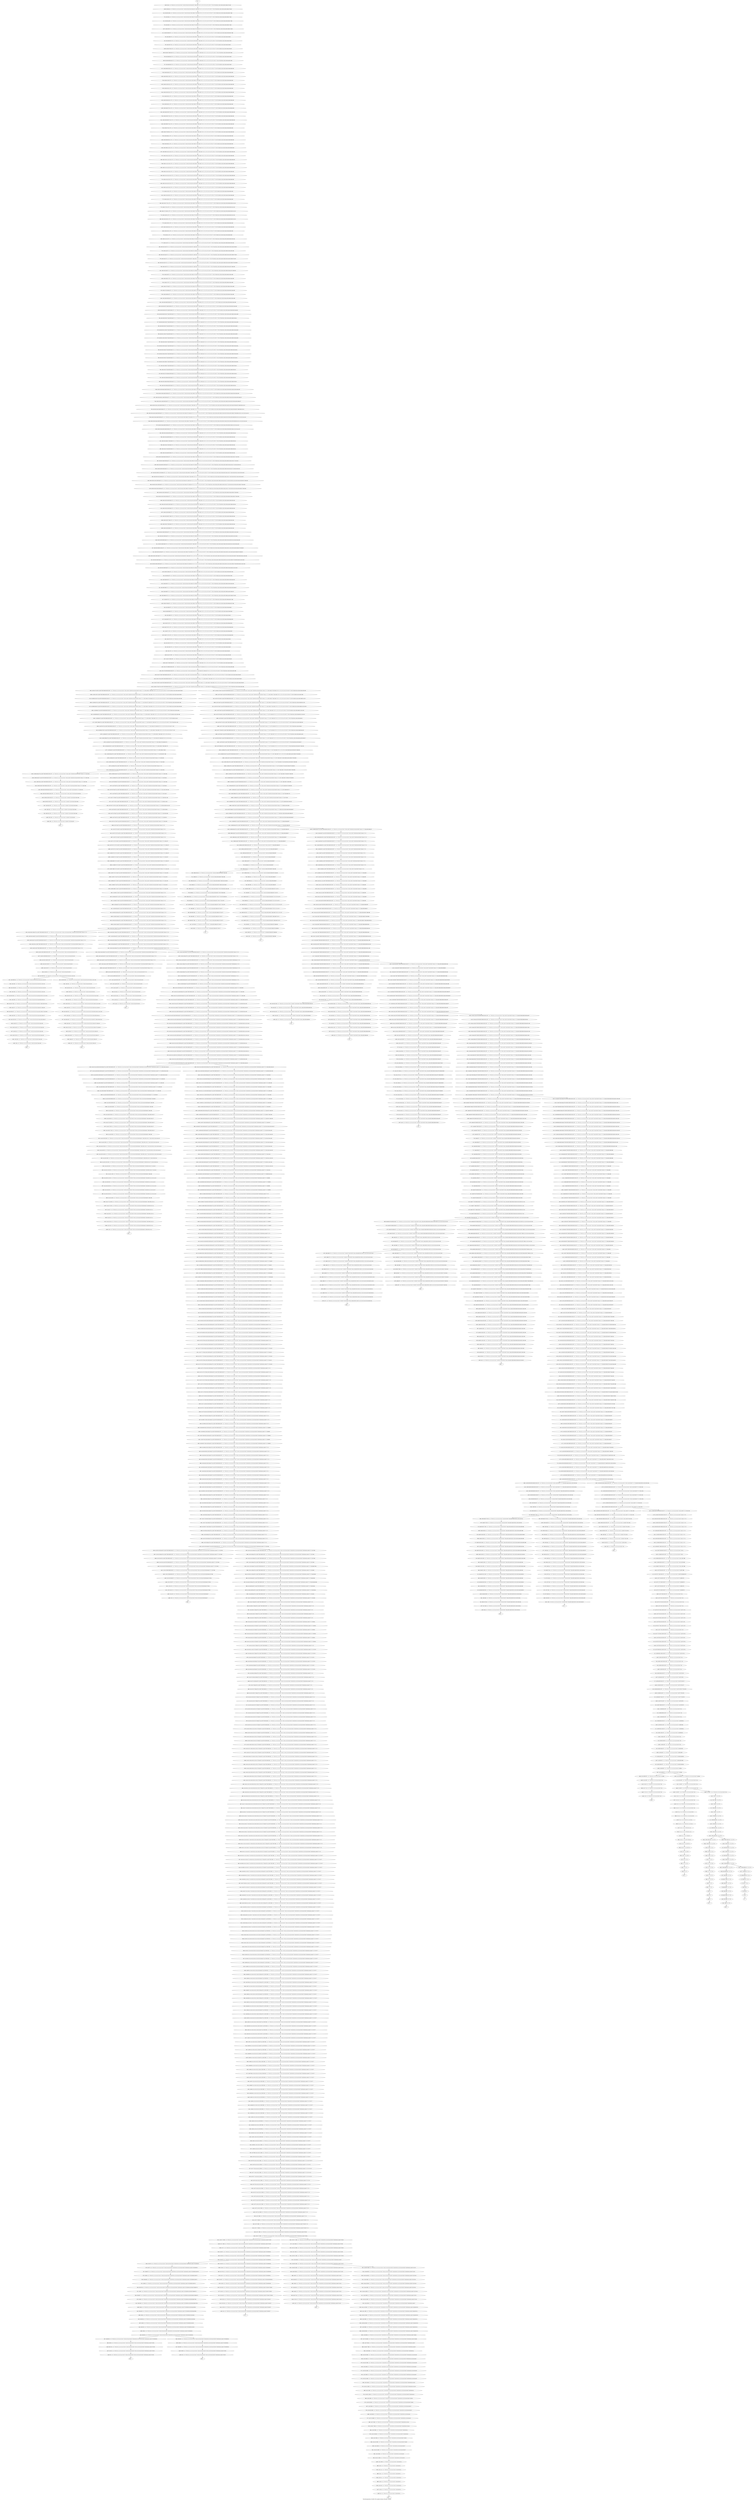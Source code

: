 digraph G {
graph [label="Tree-decomposition of width 20 for register allocator (function _vfscanf)"]
0[label="0 | : "];
1[label="1 | 611 : "];
2[label="2 | 610 611 : "];
3[label="3 | 5 610 : 0 1 4 "];
4[label="4 | 5 609 610 : 0 1 4 "];
5[label="5 | 5 608 609 610 : 0 1 4 "];
6[label="6 | 604 607 608 : 0 1 7 8 "];
7[label="7 | 604 606 607 : 0 1 7 8 "];
8[label="8 | 604 605 606 : 0 1 7 8 "];
9[label="9 | 5 603 604 610 : 0 1 4 7 8 "];
10[label="10 | 5 602 603 610 : 0 1 4 7 8 "];
11[label="11 | 5 600 601 602 : 0 1 4 7 8 "];
12[label="12 | 5 599 600 602 : 0 1 4 7 8 "];
13[label="13 | 5 598 599 : 0 1 4 7 8 "];
14[label="14 | 5 597 598 : 0 1 4 7 8 "];
15[label="15 | 16 18 597 : 0 1 7 8 9 10 11 12 13 14 15 16 17 18 "];
16[label="16 | 18 595 596 597 : 0 1 7 8 9 10 11 12 13 14 15 16 17 18 382 383 384 "];
17[label="17 | 18 594 595 597 : 0 1 7 8 9 10 11 12 13 14 15 16 17 18 382 383 384 "];
18[label="18 | 18 593 594 597 : 0 1 7 8 9 10 11 12 13 14 15 16 17 18 382 383 "];
19[label="19 | 18 592 593 597 : 0 1 7 8 9 10 11 12 13 14 15 16 17 18 "];
20[label="20 | 18 591 592 597 : 0 1 7 8 9 10 11 12 13 14 15 16 17 18 380 381 "];
21[label="21 | 18 590 591 592 597 : 0 1 7 8 9 10 11 12 13 14 15 16 17 18 380 381 "];
22[label="22 | 18 589 590 592 597 : 0 1 7 8 9 10 11 12 13 14 15 16 17 18 380 381 "];
23[label="23 | 18 588 589 592 597 : 0 1 7 8 9 10 11 12 13 14 15 16 17 18 "];
24[label="24 | 18 587 588 592 597 : 0 1 7 8 9 10 11 12 13 14 15 16 17 18 378 379 "];
25[label="25 | 18 586 587 592 597 : 0 1 7 8 9 10 11 12 13 14 15 16 17 18 377 378 379 "];
26[label="26 | 18 585 586 592 597 : 0 1 7 8 9 10 11 12 13 14 15 16 17 18 375 376 377 378 379 "];
27[label="27 | 18 584 585 592 597 : 0 1 7 8 9 10 11 12 13 14 15 16 17 18 375 376 377 "];
28[label="28 | 18 583 584 592 597 : 0 1 7 8 9 10 11 12 13 14 15 16 17 18 375 376 "];
29[label="29 | 18 582 583 592 597 : 0 1 7 8 9 10 11 12 13 14 15 16 17 18 "];
30[label="30 | 18 581 582 583 592 597 : 0 1 7 8 9 10 11 12 13 14 15 16 17 18 "];
31[label="31 | 18 580 581 583 592 597 : 0 1 7 8 9 10 11 12 13 14 15 16 17 18 373 374 "];
32[label="32 | 18 579 580 581 583 592 597 : 0 1 7 8 9 10 11 12 13 14 15 16 17 18 373 374 "];
33[label="33 | 18 578 579 581 583 592 597 : 0 1 7 8 9 10 11 12 13 14 15 16 17 18 373 374 "];
34[label="34 | 18 577 578 581 583 592 597 : 0 1 7 8 9 10 11 12 13 14 15 16 17 18 373 374 "];
35[label="35 | 18 576 577 581 583 592 597 : 0 1 7 8 9 10 11 12 13 14 15 16 17 18 371 372 "];
36[label="36 | 18 575 576 581 583 592 597 : 0 1 7 8 9 10 11 12 13 14 15 16 17 18 371 372 "];
37[label="37 | 18 574 575 581 583 592 597 : 0 1 7 8 9 10 11 12 13 14 15 16 17 18 371 372 "];
38[label="38 | 18 573 574 581 583 592 597 : 0 1 7 8 9 10 11 12 13 14 15 16 17 18 "];
39[label="39 | 18 572 573 583 592 597 : 0 1 7 8 9 10 11 12 13 14 15 16 17 18 369 370 "];
40[label="40 | 18 571 572 583 592 597 : 0 1 7 8 9 10 11 12 13 14 15 16 17 18 369 370 "];
41[label="41 | 18 570 571 583 592 597 : 0 1 7 8 9 10 11 12 13 14 15 16 17 18 367 368 369 370 "];
42[label="42 | 18 569 570 583 592 597 : 0 1 7 8 9 10 11 12 13 14 15 16 17 18 21 367 368 "];
43[label="43 | 18 568 569 583 592 597 : 0 1 7 8 9 10 11 12 13 14 15 16 17 18 21 367 368 "];
44[label="44 | 18 567 568 583 592 597 : 0 1 7 8 9 10 11 12 13 14 15 16 17 18 21 "];
45[label="45 | 18 566 567 568 583 592 597 : 0 1 7 8 9 10 11 12 13 14 15 16 17 18 21 71 72 "];
46[label="46 | 18 565 566 568 583 592 597 : 0 1 7 8 9 10 11 12 13 14 15 16 17 18 21 71 72 "];
47[label="47 | 18 564 565 568 583 592 597 : 0 1 7 8 9 10 11 12 13 14 15 16 17 18 21 71 72 "];
48[label="48 | 18 563 564 565 568 583 592 597 : 0 1 7 8 9 10 11 12 13 14 15 16 17 18 21 71 72 "];
49[label="49 | 18 562 563 565 568 583 592 597 : 0 1 7 8 9 10 11 12 13 14 15 16 17 18 21 71 72 "];
50[label="50 | 560 561 562 : 0 1 7 8 9 10 11 12 13 14 15 16 17 18 36 37 351 352 "];
51[label="51 | 18 559 560 565 568 583 592 597 : 0 1 7 8 9 10 11 12 13 14 15 16 17 18 21 34 35 36 37 71 72 351 352 "];
52[label="52 | 18 558 559 565 568 583 592 597 : 0 1 7 8 9 10 11 12 13 14 15 16 17 18 21 34 35 36 37 71 72 351 352 "];
53[label="53 | 536 546 558 : 0 1 7 8 9 10 11 12 13 14 15 16 17 18 34 35 36 37 284 285 349 350 351 352 353 354 "];
54[label="54 | 536 546 557 558 : 0 1 7 8 9 10 11 12 13 14 15 16 17 18 34 35 36 37 284 285 349 350 351 352 353 354 "];
55[label="55 | 546 556 557 558 : 0 1 7 8 9 10 11 12 13 14 15 16 17 18 34 35 36 37 284 285 349 350 351 352 353 354 365 366 "];
56[label="56 | 546 555 556 558 : 0 1 7 8 9 10 11 12 13 14 15 16 17 18 34 35 36 37 284 285 349 350 351 352 353 354 364 365 366 "];
57[label="57 | 546 554 555 558 : 0 1 7 8 9 10 11 12 13 14 15 16 17 18 34 35 36 37 284 285 349 350 351 352 353 354 360 361 364 365 366 "];
58[label="58 | 546 553 554 558 : 0 1 7 8 9 10 11 12 13 14 15 16 17 18 34 35 36 37 284 285 349 350 351 352 353 354 360 361 362 363 364 "];
59[label="59 | 546 552 553 558 : 0 1 7 8 9 10 11 12 13 14 15 16 17 18 34 35 36 37 284 285 349 350 351 352 353 354 360 361 362 363 "];
60[label="60 | 546 551 552 558 : 0 1 7 8 9 10 11 12 13 14 15 16 17 18 34 35 36 37 284 285 349 350 351 352 353 354 358 359 362 363 "];
61[label="61 | 546 550 551 558 : 0 1 7 8 9 10 11 12 13 14 15 16 17 18 34 35 36 37 284 285 349 350 351 352 353 354 358 359 "];
62[label="62 | 546 549 550 558 : 0 1 7 8 9 10 11 12 13 14 15 16 17 18 34 35 36 37 284 285 349 350 351 352 353 354 358 359 "];
63[label="63 | 546 548 549 558 : 0 1 7 8 9 10 11 12 13 14 15 16 17 18 34 35 36 37 284 285 349 350 351 352 353 354 358 359 "];
64[label="64 | 546 547 548 : 0 1 7 8 9 10 11 12 13 14 15 16 17 18 34 35 36 37 284 285 349 350 351 352 353 354 "];
65[label="65 | 536 545 546 : 0 1 7 8 9 10 11 12 13 14 15 16 17 18 34 35 36 37 284 285 349 350 351 352 353 354 356 357 "];
66[label="66 | 536 544 545 : 0 1 7 8 9 10 11 12 13 14 15 16 17 18 34 35 36 37 284 285 349 350 351 352 353 354 356 357 "];
67[label="67 | 536 543 544 : 0 1 7 8 9 10 11 12 13 14 15 16 17 18 34 35 36 37 284 285 349 350 351 352 353 354 356 357 "];
68[label="68 | 536 542 543 : 0 1 7 8 9 10 11 12 13 14 15 16 17 18 34 35 36 37 284 285 349 350 351 352 353 354 356 357 "];
69[label="69 | 536 541 542 : 0 1 7 8 9 10 11 12 13 14 15 16 17 18 34 35 36 37 284 285 349 350 351 352 353 354 "];
70[label="70 | 536 537 541 : 0 1 7 8 9 10 11 12 13 14 15 16 17 18 34 35 36 37 284 285 349 350 351 352 353 354 "];
71[label="71 | 537 540 541 : 0 1 7 8 9 10 11 12 13 14 15 16 17 18 34 35 36 37 284 285 349 350 351 352 353 354 "];
72[label="72 | 537 539 540 : 0 1 7 8 9 10 11 12 13 14 15 16 17 18 34 35 36 37 284 285 349 350 351 352 353 354 355 "];
73[label="73 | 537 538 539 : 0 1 7 8 9 10 11 12 13 14 15 16 17 18 34 35 36 37 284 285 349 350 351 352 353 354 355 "];
74[label="74 | 18 535 536 565 568 583 592 597 : 0 1 7 8 9 10 11 12 13 14 15 16 17 18 21 26 27 34 35 36 37 71 72 284 285 349 350 351 352 353 354 "];
75[label="75 | 18 534 535 565 568 583 592 597 : 0 1 7 8 9 10 11 12 13 14 15 16 17 18 21 26 27 34 35 36 37 71 72 284 285 336 337 349 350 351 352 353 354 "];
76[label="76 | 18 533 534 565 568 583 592 597 : 0 1 7 8 9 10 11 12 13 14 15 16 17 18 21 26 27 34 35 36 37 40 41 71 72 284 285 336 337 349 350 351 352 "];
77[label="77 | 18 532 533 565 568 583 592 597 : 0 1 7 8 9 10 11 12 13 14 15 16 17 18 21 26 27 34 35 36 37 40 41 71 72 284 285 336 337 349 350 "];
78[label="78 | 18 531 532 565 568 583 592 597 : 0 1 7 8 9 10 11 12 13 14 15 16 17 18 21 26 27 34 35 36 37 40 41 71 72 284 285 336 337 "];
79[label="79 | 18 530 531 532 565 568 583 592 597 : 0 1 7 8 9 10 11 12 13 14 15 16 17 18 21 26 27 34 35 36 37 40 41 71 72 284 285 336 337 "];
80[label="80 | 18 529 530 532 565 568 583 592 597 : 0 1 7 8 9 10 11 12 13 14 15 16 17 18 21 26 27 34 35 36 37 40 41 71 72 284 285 336 337 "];
81[label="81 | 18 528 529 532 565 568 583 592 597 : 0 1 7 8 9 10 11 12 13 14 15 16 17 18 21 26 27 34 35 36 37 40 41 71 72 284 285 336 337 "];
82[label="82 | 18 527 528 532 565 568 583 592 597 : 0 1 7 8 9 10 11 12 13 14 15 16 17 18 21 26 27 34 35 36 37 40 41 71 72 284 285 336 337 "];
83[label="83 | 18 526 527 528 532 565 568 583 592 597 : 0 1 7 8 9 10 11 12 13 14 15 16 17 18 21 26 27 34 35 36 37 40 41 71 72 284 285 336 337 347 348 "];
84[label="84 | 18 525 526 528 532 565 568 583 592 597 : 0 1 7 8 9 10 11 12 13 14 15 16 17 18 21 26 27 34 35 36 37 40 41 71 72 284 285 336 337 346 347 348 "];
85[label="85 | 18 524 525 528 532 565 568 583 592 597 : 0 1 7 8 9 10 11 12 13 14 15 16 17 18 21 26 27 34 35 36 37 40 41 71 72 284 285 336 337 344 345 346 347 348 "];
86[label="86 | 18 523 524 528 532 565 568 583 592 597 : 0 1 7 8 9 10 11 12 13 14 15 16 17 18 21 26 27 34 35 36 37 40 41 71 72 284 285 336 337 344 345 346 "];
87[label="87 | 18 522 523 532 565 568 583 592 597 : 0 1 7 8 9 10 11 12 13 14 15 16 17 18 21 26 27 34 35 36 37 40 41 71 72 284 285 336 337 344 345 "];
88[label="88 | 18 521 522 532 565 568 583 592 597 : 0 1 7 8 9 10 11 12 13 14 15 16 17 18 21 26 27 34 35 36 37 40 41 71 72 284 285 336 337 342 343 344 345 "];
89[label="89 | 18 520 521 532 565 568 583 592 597 : 0 1 7 8 9 10 11 12 13 14 15 16 17 18 21 26 27 34 35 36 37 40 41 71 72 284 285 336 337 342 343 344 345 "];
90[label="90 | 18 519 520 532 565 568 583 592 597 : 0 1 7 8 9 10 11 12 13 14 15 16 17 18 21 26 27 34 35 36 37 40 41 71 72 284 285 336 337 340 341 342 343 "];
91[label="91 | 18 518 519 532 565 568 583 592 597 : 0 1 7 8 9 10 11 12 13 14 15 16 17 18 21 26 27 34 35 36 37 40 41 71 72 284 285 336 337 340 341 "];
92[label="92 | 18 517 518 532 565 568 583 592 597 : 0 1 7 8 9 10 11 12 13 14 15 16 17 18 21 26 27 34 35 36 37 40 41 71 72 284 285 336 337 338 339 340 341 "];
93[label="93 | 18 516 517 532 565 568 583 592 597 : 0 1 7 8 9 10 11 12 13 14 15 16 17 18 21 26 27 34 35 36 37 40 41 71 72 284 285 336 337 338 339 340 341 "];
94[label="94 | 18 515 516 532 565 568 583 592 597 : 0 1 7 8 9 10 11 12 13 14 15 16 17 18 21 26 27 34 35 36 37 40 41 71 72 284 285 336 337 338 339 "];
95[label="95 | 18 514 515 565 568 583 592 597 : 0 1 7 8 9 10 11 12 13 14 15 16 17 18 21 26 27 34 35 36 37 40 41 71 72 284 285 334 335 336 337 "];
96[label="96 | 18 513 514 565 568 583 592 597 : 0 1 7 8 9 10 11 12 13 14 15 16 17 18 21 26 27 34 35 36 37 40 41 71 72 284 285 332 333 334 335 336 337 "];
97[label="97 | 18 512 513 565 568 583 592 597 : 0 1 7 8 9 10 11 12 13 14 15 16 17 18 21 26 27 34 35 36 37 40 41 71 72 284 285 330 331 332 333 334 335 "];
98[label="98 | 18 511 512 565 568 583 592 597 : 0 1 7 8 9 10 11 12 13 14 15 16 17 18 21 26 27 34 35 36 37 40 41 71 72 284 285 330 331 332 333 "];
99[label="99 | 18 510 511 565 568 583 592 597 : 0 1 7 8 9 10 11 12 13 14 15 16 17 18 21 26 27 34 35 36 37 40 41 71 72 284 285 330 331 "];
100[label="100 | 18 509 510 565 568 583 592 597 : 0 1 7 8 9 10 11 12 13 14 15 16 17 18 21 26 27 34 35 36 37 40 41 71 72 284 285 330 331 "];
101[label="101 | 18 508 509 565 568 583 592 597 : 0 1 7 8 9 10 11 12 13 14 15 16 17 18 21 26 27 34 35 36 37 40 41 71 72 284 285 "];
102[label="102 | 18 507 508 509 565 568 583 592 597 : 0 1 7 8 9 10 11 12 13 14 15 16 17 18 21 26 27 34 35 36 37 40 41 71 72 284 285 "];
103[label="103 | 18 506 507 509 565 568 583 592 597 : 0 1 7 8 9 10 11 12 13 14 15 16 17 18 21 26 27 34 35 36 37 40 41 71 72 284 285 328 329 "];
104[label="104 | 18 505 506 507 509 565 568 583 592 597 : 0 1 7 8 9 10 11 12 13 14 15 16 17 18 21 26 27 34 35 36 37 40 41 71 72 284 285 328 329 "];
105[label="105 | 18 504 505 507 509 565 568 583 592 597 : 0 1 7 8 9 10 11 12 13 14 15 16 17 18 21 26 27 34 35 36 37 40 41 71 72 284 285 328 329 "];
106[label="106 | 18 503 504 507 509 565 568 583 592 597 : 0 1 7 8 9 10 11 12 13 14 15 16 17 18 21 26 27 34 35 36 37 40 41 71 72 284 285 328 329 "];
107[label="107 | 18 502 503 507 509 565 568 583 592 597 : 0 1 7 8 9 10 11 12 13 14 15 16 17 18 21 26 27 34 35 36 37 40 41 71 72 284 285 326 327 "];
108[label="108 | 18 501 502 507 509 565 568 583 592 597 : 0 1 7 8 9 10 11 12 13 14 15 16 17 18 21 26 27 34 35 36 37 40 41 71 72 284 285 326 327 "];
109[label="109 | 18 500 501 507 509 565 568 583 592 597 : 0 1 7 8 9 10 11 12 13 14 15 16 17 18 21 26 27 34 35 36 37 40 41 71 72 284 285 326 327 "];
110[label="110 | 18 499 500 507 509 565 568 583 592 597 : 0 1 7 8 9 10 11 12 13 14 15 16 17 18 21 26 27 34 35 36 37 40 41 71 72 284 285 "];
111[label="111 | 18 498 499 509 565 568 583 592 597 : 0 1 7 8 9 10 11 12 13 14 15 16 17 18 21 26 27 34 35 36 37 40 41 71 72 284 285 "];
112[label="112 | 18 497 498 509 565 568 583 592 597 : 0 1 7 8 9 10 11 12 13 14 15 16 17 18 21 26 27 34 35 36 37 40 41 71 72 284 285 "];
113[label="113 | 18 496 497 509 565 568 583 592 597 : 0 1 7 8 9 10 11 12 13 14 15 16 17 18 21 26 27 34 35 36 37 40 41 71 72 284 285 "];
114[label="114 | 18 495 496 497 509 565 568 583 592 597 : 0 1 7 8 9 10 11 12 13 14 15 16 17 18 21 26 27 34 35 36 37 40 41 71 72 284 285 288 289 "];
115[label="115 | 18 494 495 497 509 565 568 583 592 597 : 0 1 7 8 9 10 11 12 13 14 15 16 17 18 21 26 27 34 35 36 37 40 41 71 72 284 285 288 289 "];
116[label="116 | 18 493 494 497 509 565 568 583 592 597 : 0 1 7 8 9 10 11 12 13 14 15 16 17 18 21 26 27 34 35 36 37 40 41 71 72 284 285 288 289 293 294 301 302 "];
117[label="117 | 18 492 493 494 497 509 565 568 583 592 597 : 0 1 7 8 9 10 11 12 13 14 15 16 17 18 21 26 27 34 35 36 37 40 41 71 72 284 285 288 289 293 294 301 302 "];
118[label="118 | 18 491 492 493 494 497 509 565 568 583 592 597 : 0 1 7 8 9 10 11 12 13 14 15 16 17 18 21 26 27 34 35 36 37 40 41 71 72 284 285 288 289 293 294 301 302 325 "];
119[label="119 | 18 490 491 493 494 497 509 565 568 583 592 597 : 0 1 7 8 9 10 11 12 13 14 15 16 17 18 21 26 27 34 35 36 37 40 41 71 72 284 285 288 289 293 294 301 302 325 "];
120[label="120 | 18 489 490 493 494 497 509 565 568 583 592 597 : 0 1 7 8 9 10 11 12 13 14 15 16 17 18 21 26 27 34 35 36 37 40 41 71 72 284 285 288 289 293 294 301 302 325 "];
121[label="121 | 18 488 489 493 494 497 509 565 568 583 592 597 : 0 1 7 8 9 10 11 12 13 14 15 16 17 18 21 26 27 34 35 36 37 40 41 71 72 284 285 288 289 293 294 301 302 325 "];
122[label="122 | 18 487 488 493 494 497 509 565 568 583 592 597 : 0 1 7 8 9 10 11 12 13 14 15 16 17 18 21 26 27 34 35 36 37 40 41 71 72 284 285 288 289 293 294 301 302 325 "];
123[label="123 | 449 486 487 : 0 1 7 8 9 10 11 12 13 14 15 16 17 18 26 27 34 35 36 37 40 41 284 285 288 289 293 294 301 302 303 "];
124[label="124 | 449 485 486 487 : 0 1 7 8 9 10 11 12 13 14 15 16 17 18 26 27 34 35 36 37 40 41 284 285 288 289 293 294 301 302 303 "];
125[label="125 | 449 484 485 487 : 0 1 7 8 9 10 11 12 13 14 15 16 17 18 26 27 34 35 36 37 40 41 284 285 288 289 293 294 301 302 303 "];
126[label="126 | 449 483 484 485 487 : 0 1 7 8 9 10 11 12 13 14 15 16 17 18 26 27 34 35 36 37 40 41 284 285 288 289 293 294 301 302 303 324 "];
127[label="127 | 449 482 483 485 487 : 0 1 7 8 9 10 11 12 13 14 15 16 17 18 26 27 34 35 36 37 40 41 284 285 288 289 293 294 301 302 303 323 324 "];
128[label="128 | 449 481 482 485 487 : 0 1 7 8 9 10 11 12 13 14 15 16 17 18 26 27 34 35 36 37 40 41 284 285 288 289 293 294 301 302 303 323 324 "];
129[label="129 | 449 480 481 485 487 : 0 1 7 8 9 10 11 12 13 14 15 16 17 18 26 27 34 35 36 37 40 41 284 285 288 289 293 294 301 302 303 323 "];
130[label="130 | 449 479 480 485 487 : 0 1 7 8 9 10 11 12 13 14 15 16 17 18 26 27 34 35 36 37 40 41 284 285 288 289 293 294 301 302 303 "];
131[label="131 | 449 478 479 480 485 487 : 0 1 7 8 9 10 11 12 13 14 15 16 17 18 26 27 34 35 36 37 40 41 284 285 288 289 293 294 301 302 303 "];
132[label="132 | 449 477 478 480 485 487 : 0 1 7 8 9 10 11 12 13 14 15 16 17 18 26 27 34 35 36 37 40 41 284 285 288 289 293 294 301 302 303 311 312 "];
133[label="133 | 449 476 477 480 485 487 : 0 1 7 8 9 10 11 12 13 14 15 16 17 18 26 27 34 35 36 37 40 41 284 285 288 289 293 294 301 302 303 311 312 "];
134[label="134 | 449 465 476 480 485 487 : 0 1 7 8 9 10 11 12 13 14 15 16 17 18 26 27 34 35 36 37 40 41 284 285 288 289 293 294 301 302 303 311 312 313 314 315 316 "];
135[label="135 | 465 469 476 : 0 1 7 8 9 10 11 12 13 14 15 16 17 18 26 27 34 35 36 37 40 41 284 285 301 302 311 312 313 314 315 316 "];
136[label="136 | 465 469 475 : 0 1 7 8 9 10 11 12 13 14 15 16 17 18 26 27 34 35 36 37 40 41 284 285 301 302 311 312 313 314 315 316 "];
137[label="137 | 469 474 475 : 0 1 7 8 9 10 11 12 13 14 15 16 17 18 26 27 34 35 36 37 40 41 284 285 301 302 311 312 313 314 315 316 "];
138[label="138 | 469 473 474 : 0 1 7 8 9 10 11 12 13 14 15 16 17 18 26 27 34 35 36 37 40 41 284 285 301 302 311 312 313 314 315 316 322 "];
139[label="139 | 469 472 473 : 0 1 7 8 9 10 11 12 13 14 15 16 17 18 26 27 34 35 36 37 40 41 284 285 301 302 311 312 313 314 315 316 320 321 322 "];
140[label="140 | 469 471 472 : 0 1 7 8 9 10 11 12 13 14 15 16 17 18 26 27 34 35 36 37 40 41 284 285 301 302 311 312 313 314 315 316 320 321 322 "];
141[label="141 | 469 470 471 : 0 1 7 8 9 10 11 12 13 14 15 16 17 18 26 27 34 35 36 37 40 41 284 285 301 302 311 312 313 314 315 316 320 321 "];
142[label="142 | 465 468 469 : 0 1 7 8 9 10 11 12 13 14 15 16 17 18 26 27 34 35 36 37 40 41 284 285 301 302 311 312 313 314 315 316 318 319 "];
143[label="143 | 465 467 468 : 0 1 7 8 9 10 11 12 13 14 15 16 17 18 26 27 34 35 36 37 40 41 284 285 301 302 311 312 313 314 315 316 317 318 319 "];
144[label="144 | 465 466 467 : 0 1 7 8 9 10 11 12 13 14 15 16 17 18 26 27 34 35 36 37 40 41 284 285 301 302 311 312 313 314 315 316 317 318 319 "];
145[label="145 | 449 464 465 480 485 487 : 0 1 7 8 9 10 11 12 13 14 15 16 17 18 26 27 34 35 36 37 40 41 284 285 288 289 293 294 301 302 303 307 308 311 312 313 314 315 316 "];
146[label="146 | 449 463 464 480 485 487 : 0 1 7 8 9 10 11 12 13 14 15 16 17 18 26 27 34 35 36 37 40 41 284 285 288 289 293 294 301 302 303 307 308 311 312 313 314 315 316 "];
147[label="147 | 449 462 463 480 485 487 : 0 1 7 8 9 10 11 12 13 14 15 16 17 18 26 27 34 35 36 37 40 41 284 285 288 289 293 294 301 302 303 304 305 307 308 311 312 313 314 "];
148[label="148 | 449 461 462 480 485 487 : 0 1 7 8 9 10 11 12 13 14 15 16 17 18 26 27 34 35 36 37 40 41 284 285 288 289 293 294 301 302 303 304 305 307 308 311 312 "];
149[label="149 | 449 460 461 485 487 : 0 1 7 8 9 10 11 12 13 14 15 16 17 18 26 27 34 35 36 37 40 41 284 285 288 289 293 294 301 302 303 304 305 307 308 309 310 "];
150[label="150 | 449 459 460 485 487 : 0 1 7 8 9 10 11 12 13 14 15 16 17 18 26 27 34 35 36 37 40 41 284 285 288 289 293 294 301 302 303 304 305 307 308 309 310 "];
151[label="151 | 449 458 459 485 487 : 0 1 7 8 9 10 11 12 13 14 15 16 17 18 26 27 34 35 36 37 40 41 284 285 288 289 293 294 301 302 303 304 305 306 307 308 309 310 "];
152[label="152 | 449 457 458 485 487 : 0 1 7 8 9 10 11 12 13 14 15 16 17 18 26 27 34 35 36 37 40 41 284 285 288 289 293 294 301 302 303 304 305 306 307 308 "];
153[label="153 | 449 456 457 485 487 : 0 1 7 8 9 10 11 12 13 14 15 16 17 18 26 27 34 35 36 37 40 41 284 285 288 289 293 294 301 302 303 304 305 306 "];
154[label="154 | 449 455 456 485 487 : 0 1 7 8 9 10 11 12 13 14 15 16 17 18 26 27 34 35 36 37 40 41 284 285 288 289 293 294 301 302 303 304 305 "];
155[label="155 | 449 454 455 485 487 : 0 1 7 8 9 10 11 12 13 14 15 16 17 18 26 27 34 35 36 37 40 41 284 285 288 289 293 294 301 302 303 "];
156[label="156 | 449 453 454 455 485 : 0 1 7 8 9 10 11 12 13 14 15 16 17 18 26 27 34 35 36 37 40 41 284 285 288 289 293 294 301 302 303 "];
157[label="157 | 449 452 453 455 : 0 1 7 8 9 10 11 12 13 14 15 16 17 18 26 27 34 35 36 37 40 41 284 285 288 289 293 294 301 302 303 "];
158[label="158 | 449 451 452 455 : 0 1 7 8 9 10 11 12 13 14 15 16 17 18 26 27 34 35 36 37 40 41 284 285 288 289 293 294 301 302 303 "];
159[label="159 | 449 450 451 : 0 1 7 8 9 10 11 12 13 14 15 16 17 18 26 27 34 35 36 37 40 41 284 285 288 289 293 294 301 302 303 "];
160[label="160 | 18 448 449 493 494 497 509 565 568 583 592 597 : 0 1 7 8 9 10 11 12 13 14 15 16 17 18 21 26 27 34 35 36 37 40 41 71 72 284 285 288 289 293 294 301 302 303 "];
161[label="161 | 18 447 448 493 494 497 509 565 568 583 592 597 : 0 1 7 8 9 10 11 12 13 14 15 16 17 18 21 26 27 34 35 36 37 40 41 71 72 284 285 288 289 293 294 301 302 303 "];
162[label="162 | 18 446 447 493 494 497 509 565 568 583 592 597 : 0 1 7 8 9 10 11 12 13 14 15 16 17 18 21 26 27 34 35 36 37 40 41 71 72 284 285 288 289 293 294 301 302 303 "];
163[label="163 | 18 445 446 493 497 509 565 568 583 592 597 : 0 1 7 8 9 10 11 12 13 14 15 16 17 18 21 26 27 34 35 36 37 40 41 71 72 284 285 288 289 293 294 301 302 303 "];
164[label="164 | 18 444 445 493 497 509 565 568 583 592 597 : 0 1 7 8 9 10 11 12 13 14 15 16 17 18 21 26 27 34 35 36 37 40 41 71 72 284 285 288 289 293 294 301 302 303 "];
165[label="165 | 18 443 444 493 497 509 565 568 583 592 597 : 0 1 7 8 9 10 11 12 13 14 15 16 17 18 21 26 27 34 35 36 37 40 41 71 72 284 285 288 289 293 294 301 302 303 "];
166[label="166 | 18 442 443 497 509 565 568 583 592 597 : 0 1 7 8 9 10 11 12 13 14 15 16 17 18 21 26 27 34 35 36 37 40 41 71 72 284 285 288 289 293 294 301 302 "];
167[label="167 | 18 441 442 497 509 565 568 583 592 597 : 0 1 7 8 9 10 11 12 13 14 15 16 17 18 21 26 27 34 35 36 37 40 41 71 72 284 285 288 289 293 294 301 302 "];
168[label="168 | 431 440 441 : 0 1 7 8 9 10 11 12 13 14 15 16 17 18 26 27 34 35 36 37 40 41 284 285 288 289 293 294 297 "];
169[label="169 | 431 439 440 441 : 0 1 7 8 9 10 11 12 13 14 15 16 17 18 26 27 34 35 36 37 40 41 284 285 288 289 293 294 297 "];
170[label="170 | 431 438 439 441 : 0 1 7 8 9 10 11 12 13 14 15 16 17 18 26 27 34 35 36 37 40 41 284 285 288 289 293 294 297 300 "];
171[label="171 | 431 437 438 441 : 0 1 7 8 9 10 11 12 13 14 15 16 17 18 26 27 34 35 36 37 40 41 284 285 288 289 293 294 297 298 299 300 "];
172[label="172 | 431 436 437 441 : 0 1 7 8 9 10 11 12 13 14 15 16 17 18 26 27 34 35 36 37 40 41 284 285 288 289 293 294 297 298 299 300 "];
173[label="173 | 431 435 436 441 : 0 1 7 8 9 10 11 12 13 14 15 16 17 18 26 27 34 35 36 37 40 41 284 285 288 289 293 294 297 298 299 300 "];
174[label="174 | 431 434 435 441 : 0 1 7 8 9 10 11 12 13 14 15 16 17 18 26 27 34 35 36 37 40 41 284 285 288 289 293 294 297 298 299 "];
175[label="175 | 431 433 434 441 : 0 1 7 8 9 10 11 12 13 14 15 16 17 18 26 27 34 35 36 37 40 41 284 285 288 289 293 294 297 "];
176[label="176 | 431 432 433 : 0 1 7 8 9 10 11 12 13 14 15 16 17 18 26 27 34 35 36 37 40 41 284 285 288 289 293 294 297 "];
177[label="177 | 18 430 431 497 509 565 568 583 592 597 : 0 1 7 8 9 10 11 12 13 14 15 16 17 18 21 26 27 34 35 36 37 40 41 71 72 284 285 288 289 293 294 297 "];
178[label="178 | 18 429 430 497 509 565 568 583 592 597 : 0 1 7 8 9 10 11 12 13 14 15 16 17 18 21 26 27 34 35 36 37 40 41 71 72 284 285 288 289 293 294 295 296 297 "];
179[label="179 | 18 428 429 497 509 565 568 583 592 597 : 0 1 7 8 9 10 11 12 13 14 15 16 17 18 21 26 27 34 35 36 37 40 41 71 72 284 285 288 289 293 294 295 296 297 "];
180[label="180 | 18 427 428 497 509 565 568 583 592 597 : 0 1 7 8 9 10 11 12 13 14 15 16 17 18 21 26 27 34 35 36 37 40 41 71 72 284 285 288 289 293 294 295 296 "];
181[label="181 | 18 426 427 497 509 565 568 583 592 597 : 0 1 7 8 9 10 11 12 13 14 15 16 17 18 21 26 27 34 35 36 37 40 41 71 72 284 285 288 289 293 294 "];
182[label="182 | 420 425 426 : 0 1 7 8 9 10 11 12 13 14 15 16 17 18 26 27 34 35 36 37 40 41 284 285 288 289 290 291 "];
183[label="183 | 420 424 425 : 0 1 7 8 9 10 11 12 13 14 15 16 17 18 26 27 34 35 36 37 40 41 284 285 288 289 290 291 "];
184[label="184 | 420 423 426 : 0 1 7 8 9 10 11 12 13 14 15 16 17 18 26 27 34 35 36 37 40 41 284 285 288 289 290 291 "];
185[label="185 | 420 422 423 : 0 1 7 8 9 10 11 12 13 14 15 16 17 18 26 27 34 35 36 37 40 41 284 285 288 289 290 291 "];
186[label="186 | 420 421 422 : 0 1 7 8 9 10 11 12 13 14 15 16 17 18 26 27 34 35 36 37 40 41 284 285 288 289 290 291 "];
187[label="187 | 18 419 420 497 509 565 568 583 592 597 : 0 1 7 8 9 10 11 12 13 14 15 16 17 18 21 26 27 34 35 36 37 40 41 71 72 284 285 288 289 290 291 292 "];
188[label="188 | 18 418 419 497 509 565 568 583 592 597 : 0 1 7 8 9 10 11 12 13 14 15 16 17 18 21 26 27 34 35 36 37 40 41 71 72 284 285 288 289 290 291 292 "];
189[label="189 | 18 417 418 497 509 565 568 583 592 597 : 0 1 7 8 9 10 11 12 13 14 15 16 17 18 21 26 27 34 35 36 37 40 41 71 72 284 285 288 289 290 291 292 "];
190[label="190 | 18 416 417 497 509 565 568 583 592 597 : 0 1 7 8 9 10 11 12 13 14 15 16 17 18 21 26 27 34 35 36 37 40 41 71 72 284 285 288 289 290 291 "];
191[label="191 | 18 415 416 497 509 565 568 583 592 597 : 0 1 7 8 9 10 11 12 13 14 15 16 17 18 21 26 27 34 35 36 37 40 41 71 72 284 285 286 287 288 289 290 291 "];
192[label="192 | 18 414 415 497 509 565 568 583 592 597 : 0 1 7 8 9 10 11 12 13 14 15 16 17 18 21 26 27 34 35 36 37 40 41 71 72 284 285 286 287 288 289 "];
193[label="193 | 18 413 414 497 509 565 568 583 592 597 : 0 1 7 8 9 10 11 12 13 14 15 16 17 18 21 26 27 34 35 36 37 40 41 71 72 284 285 286 287 "];
194[label="194 | 18 412 413 497 509 565 568 583 592 597 : 0 1 7 8 9 10 11 12 13 14 15 16 17 18 21 26 27 34 35 36 37 40 41 71 72 284 285 "];
195[label="195 | 18 411 412 413 497 565 568 583 592 597 : 0 1 7 8 9 10 11 12 13 14 15 16 17 18 21 26 27 34 35 36 37 40 41 71 72 284 285 "];
196[label="196 | 18 410 411 413 497 565 568 583 592 597 : 0 1 7 8 9 10 11 12 13 14 15 16 17 18 21 26 27 34 35 36 37 40 41 71 72 284 285 "];
197[label="197 | 18 409 410 413 497 565 568 583 592 597 : 0 1 7 8 9 10 11 12 13 14 15 16 17 18 21 26 27 34 35 36 37 40 41 71 72 284 285 "];
198[label="198 | 18 408 409 413 497 565 568 583 592 597 : 0 1 7 8 9 10 11 12 13 14 15 16 17 18 21 26 27 28 29 34 35 36 37 40 41 71 72 "];
199[label="199 | 18 407 408 413 497 565 568 583 592 597 : 0 1 7 8 9 10 11 12 13 14 15 16 17 18 21 26 27 28 29 34 35 36 37 40 41 71 72 "];
200[label="200 | 18 406 407 413 497 565 568 583 592 597 : 0 1 7 8 9 10 11 12 13 14 15 16 17 18 21 26 27 28 29 34 35 36 37 40 41 71 72 "];
201[label="201 | 18 405 406 407 413 497 565 568 583 592 597 : 0 1 7 8 9 10 11 12 13 14 15 16 17 18 21 26 27 28 29 34 35 36 37 40 41 71 72 "];
202[label="202 | 18 404 405 407 413 497 565 568 583 592 597 : 0 1 7 8 9 10 11 12 13 14 15 16 17 18 21 26 27 28 29 34 35 36 37 40 41 71 72 "];
203[label="203 | 389 403 404 : 0 1 7 8 9 10 11 12 13 14 15 16 17 18 32 33 264 265 266 267 282 283 "];
204[label="204 | 389 402 403 : 0 1 7 8 9 10 11 12 13 14 15 16 17 18 32 33 264 265 266 267 280 281 282 283 "];
205[label="205 | 389 401 402 : 0 1 7 8 9 10 11 12 13 14 15 16 17 18 32 33 264 265 266 267 278 279 280 281 282 283 "];
206[label="206 | 389 400 401 : 0 1 7 8 9 10 11 12 13 14 15 16 17 18 32 33 264 265 266 267 276 277 278 279 280 281 "];
207[label="207 | 389 399 400 : 0 1 7 8 9 10 11 12 13 14 15 16 17 18 32 33 264 265 266 267 276 277 278 279 "];
208[label="208 | 389 398 399 : 0 1 7 8 9 10 11 12 13 14 15 16 17 18 32 33 264 265 266 267 276 277 "];
209[label="209 | 389 397 398 : 0 1 7 8 9 10 11 12 13 14 15 16 17 18 32 33 264 265 266 267 276 277 "];
210[label="210 | 389 396 404 : 0 1 7 8 9 10 11 12 13 14 15 16 17 18 32 33 264 265 266 267 "];
211[label="211 | 389 395 396 : 0 1 7 8 9 10 11 12 13 14 15 16 17 18 32 33 264 265 266 267 274 275 "];
212[label="212 | 389 394 395 : 0 1 7 8 9 10 11 12 13 14 15 16 17 18 32 33 264 265 266 267 272 273 274 275 "];
213[label="213 | 389 393 394 : 0 1 7 8 9 10 11 12 13 14 15 16 17 18 32 33 264 265 266 267 270 271 272 273 274 275 "];
214[label="214 | 389 392 393 : 0 1 7 8 9 10 11 12 13 14 15 16 17 18 32 33 264 265 266 267 268 269 270 271 272 273 "];
215[label="215 | 389 391 392 : 0 1 7 8 9 10 11 12 13 14 15 16 17 18 32 33 264 265 266 267 268 269 270 271 "];
216[label="216 | 389 390 391 : 0 1 7 8 9 10 11 12 13 14 15 16 17 18 32 33 264 265 266 267 268 269 "];
217[label="217 | 18 388 389 407 413 497 565 568 583 592 597 : 0 1 7 8 9 10 11 12 13 14 15 16 17 18 21 26 27 28 29 32 33 34 35 36 37 40 41 71 72 260 261 262 263 264 265 266 267 "];
218[label="218 | 18 387 388 407 413 497 565 568 583 592 597 : 0 1 7 8 9 10 11 12 13 14 15 16 17 18 21 26 27 28 29 32 33 34 35 36 37 40 41 71 72 260 261 262 263 264 265 266 267 "];
219[label="219 | 18 386 387 407 413 497 565 568 583 592 597 : 0 1 7 8 9 10 11 12 13 14 15 16 17 18 21 26 27 28 29 32 33 34 35 36 37 40 41 71 72 167 168 260 261 262 263 "];
220[label="220 | 18 385 386 407 413 497 565 568 583 592 597 : 0 1 7 8 9 10 11 12 13 14 15 16 17 18 21 26 27 28 29 32 33 34 35 36 37 40 41 71 72 167 168 169 170 "];
221[label="221 | 18 384 385 407 413 497 565 568 583 592 597 : 0 1 7 8 9 10 11 12 13 14 15 16 17 18 21 26 27 28 29 32 33 34 35 36 37 40 41 71 72 167 168 169 170 258 259 "];
222[label="222 | 18 383 384 407 413 497 565 568 583 592 597 : 0 1 7 8 9 10 11 12 13 14 15 16 17 18 21 26 27 28 29 32 33 34 35 36 37 40 41 71 72 167 168 169 170 256 257 258 259 "];
223[label="223 | 18 382 383 407 413 497 565 568 583 592 597 : 0 1 7 8 9 10 11 12 13 14 15 16 17 18 21 26 27 28 29 32 33 34 35 36 37 40 41 71 72 167 168 169 170 254 255 256 257 258 259 "];
224[label="224 | 18 381 382 407 413 497 565 568 583 592 597 : 0 1 7 8 9 10 11 12 13 14 15 16 17 18 21 26 27 28 29 32 33 34 35 36 37 40 41 71 72 167 168 169 170 185 186 254 255 256 257 258 259 "];
225[label="225 | 18 380 381 407 413 497 565 568 583 592 597 : 0 1 7 8 9 10 11 12 13 14 15 16 17 18 21 26 27 28 29 32 33 34 35 36 37 40 41 71 72 167 168 169 170 171 172 173 174 185 186 254 255 256 257 258 259 "];
226[label="226 | 18 379 380 407 413 497 565 568 583 592 597 : 0 1 7 8 9 10 11 12 13 14 15 16 17 18 21 26 27 28 29 32 33 34 35 36 37 40 41 71 72 167 168 169 170 171 172 173 174 175 176 177 178 185 186 254 255 256 257 258 259 "];
227[label="227 | 18 378 379 407 413 497 565 568 583 592 597 : 0 1 7 8 9 10 11 12 13 14 15 16 17 18 21 26 27 28 29 32 33 34 35 36 37 40 41 71 72 167 168 169 170 171 172 173 174 175 176 177 178 179 180 181 182 185 186 254 255 256 257 "];
228[label="228 | 18 377 378 407 413 497 565 568 583 592 597 : 0 1 7 8 9 10 11 12 13 14 15 16 17 18 21 26 27 28 29 32 33 34 35 36 37 40 41 71 72 167 168 169 170 171 172 173 174 175 176 177 178 179 180 181 182 185 186 254 255 "];
229[label="229 | 18 376 377 407 413 497 565 568 583 592 597 : 0 1 7 8 9 10 11 12 13 14 15 16 17 18 21 26 27 28 29 32 33 34 35 36 37 40 41 71 72 167 168 169 170 171 172 173 174 175 176 177 178 179 180 181 182 185 186 253 "];
230[label="230 | 18 375 376 407 413 497 565 568 583 592 597 : 0 1 7 8 9 10 11 12 13 14 15 16 17 18 21 26 27 28 29 32 33 34 35 36 37 40 41 71 72 167 168 169 170 171 172 173 174 175 176 177 178 179 180 181 182 185 186 251 252 253 "];
231[label="231 | 18 374 375 407 413 497 565 568 583 592 597 : 0 1 7 8 9 10 11 12 13 14 15 16 17 18 21 26 27 28 29 32 33 34 35 36 37 40 41 71 72 165 166 167 168 169 170 171 172 173 174 175 176 177 178 179 180 181 182 185 186 251 252 253 "];
232[label="232 | 18 373 374 407 413 497 565 568 583 592 597 : 0 1 7 8 9 10 11 12 13 14 15 16 17 18 21 26 27 28 29 32 33 34 35 36 37 40 41 71 72 165 166 167 168 169 170 171 172 173 174 175 176 177 178 179 180 181 182 185 186 251 252 "];
233[label="233 | 291 292 373 : 0 1 7 8 9 10 11 12 13 14 15 16 17 18 32 33 34 35 165 166 167 168 169 170 171 172 173 174 175 176 177 178 179 180 181 182 183 184 185 186 "];
234[label="234 | 291 292 372 373 : 0 1 7 8 9 10 11 12 13 14 15 16 17 18 32 33 34 35 165 166 167 168 169 170 171 172 173 174 175 176 177 178 179 180 181 182 183 184 185 186 "];
235[label="235 | 292 371 372 373 : 0 1 7 8 9 10 11 12 13 14 15 16 17 18 32 33 34 35 165 166 167 168 169 170 171 172 173 174 175 176 177 178 179 180 181 182 183 184 185 186 249 250 "];
236[label="236 | 292 370 371 373 : 0 1 7 8 9 10 11 12 13 14 15 16 17 18 32 33 34 35 165 166 167 168 169 170 171 172 173 174 175 176 177 178 179 180 181 182 183 184 185 186 249 250 "];
237[label="237 | 292 369 370 373 : 0 1 7 8 9 10 11 12 13 14 15 16 17 18 32 33 34 35 165 166 167 168 169 170 171 172 173 174 175 176 177 178 179 180 181 182 183 184 185 186 249 250 "];
238[label="238 | 292 368 369 373 : 0 1 7 8 9 10 11 12 13 14 15 16 17 18 32 33 34 35 165 166 167 168 169 170 171 172 173 174 175 176 177 178 179 180 181 182 183 184 185 186 248 "];
239[label="239 | 292 367 368 373 : 0 1 7 8 9 10 11 12 13 14 15 16 17 18 32 33 34 35 165 166 167 168 169 170 171 172 173 174 175 176 177 178 179 180 181 182 183 184 185 186 246 247 248 "];
240[label="240 | 292 366 367 373 : 0 1 7 8 9 10 11 12 13 14 15 16 17 18 32 33 34 35 165 166 167 168 169 170 171 172 173 174 175 176 177 178 179 180 181 182 183 184 185 186 244 245 246 247 248 "];
241[label="241 | 292 365 366 373 : 0 1 7 8 9 10 11 12 13 14 15 16 17 18 32 33 34 35 165 166 167 168 169 170 171 172 173 174 175 176 177 178 179 180 181 182 183 184 185 186 193 194 244 245 246 247 "];
242[label="242 | 292 364 365 373 : 0 1 7 8 9 10 11 12 13 14 15 16 17 18 32 33 34 35 165 166 167 168 169 170 171 172 173 174 175 176 177 178 179 180 181 182 183 184 185 186 193 194 244 245 "];
243[label="243 | 292 332 364 373 : 0 1 7 8 9 10 11 12 13 14 15 16 17 18 32 33 34 35 165 166 167 168 169 170 171 172 173 174 175 176 177 178 179 180 181 182 183 184 185 186 193 194 "];
244[label="244 | 292 332 363 364 373 : 0 1 7 8 9 10 11 12 13 14 15 16 17 18 32 33 34 35 165 166 167 168 169 170 171 172 173 174 175 176 177 178 179 180 181 182 183 184 185 186 193 194 240 241 242 243 "];
245[label="245 | 292 332 362 363 364 373 : 0 1 7 8 9 10 11 12 13 14 15 16 17 18 32 33 34 35 165 166 167 168 169 170 171 172 173 174 175 176 177 178 179 180 181 182 183 184 185 186 193 194 230 231 232 233 236 237 238 239 240 241 242 243 "];
246[label="246 | 292 332 361 362 364 373 : 0 1 7 8 9 10 11 12 13 14 15 16 17 18 32 33 34 35 165 166 167 168 169 170 171 172 173 174 175 176 177 178 179 180 181 182 183 184 185 186 193 194 230 231 232 233 234 235 236 237 238 239 240 241 242 243 "];
247[label="247 | 292 332 360 361 364 373 : 0 1 7 8 9 10 11 12 13 14 15 16 17 18 32 33 34 35 165 166 167 168 169 170 171 172 173 174 175 176 177 178 179 180 181 182 183 184 185 186 193 194 230 231 232 233 234 235 236 237 238 239 "];
248[label="248 | 292 332 359 360 364 373 : 0 1 7 8 9 10 11 12 13 14 15 16 17 18 32 33 34 35 165 166 167 168 169 170 171 172 173 174 175 176 177 178 179 180 181 182 183 184 185 186 193 194 230 231 232 233 234 235 "];
249[label="249 | 292 332 358 359 364 373 : 0 1 7 8 9 10 11 12 13 14 15 16 17 18 32 33 34 35 165 166 167 168 169 170 171 172 173 174 175 176 177 178 179 180 181 182 183 184 185 186 193 194 230 231 232 233 "];
250[label="250 | 292 332 357 358 364 373 : 0 1 7 8 9 10 11 12 13 14 15 16 17 18 32 33 34 35 165 166 167 168 169 170 171 172 173 174 175 176 177 178 179 180 181 182 183 184 185 186 193 194 "];
251[label="251 | 292 332 356 357 364 373 : 0 1 7 8 9 10 11 12 13 14 15 16 17 18 32 33 34 35 165 166 167 168 169 170 171 172 173 174 175 176 177 178 179 180 181 182 183 184 185 186 193 194 "];
252[label="252 | 292 332 355 356 364 373 : 0 1 7 8 9 10 11 12 13 14 15 16 17 18 32 33 34 35 165 166 167 168 169 170 171 172 173 174 175 176 177 178 179 180 181 182 183 184 185 186 193 194 "];
253[label="253 | 292 332 354 355 356 364 373 : 0 1 7 8 9 10 11 12 13 14 15 16 17 18 32 33 34 35 165 166 167 168 169 170 171 172 173 174 175 176 177 178 179 180 181 182 183 184 185 186 193 194 "];
254[label="254 | 292 332 353 354 356 364 373 : 0 1 7 8 9 10 11 12 13 14 15 16 17 18 32 33 34 35 165 166 167 168 169 170 171 172 173 174 175 176 177 178 179 180 181 182 183 184 185 186 193 194 226 227 228 229 "];
255[label="255 | 292 332 352 353 356 364 373 : 0 1 7 8 9 10 11 12 13 14 15 16 17 18 32 33 34 35 165 166 167 168 169 170 171 172 173 174 175 176 177 178 179 180 181 182 183 184 185 186 193 194 216 217 218 219 222 223 224 225 226 227 228 229 "];
256[label="256 | 292 332 351 352 356 364 373 : 0 1 7 8 9 10 11 12 13 14 15 16 17 18 32 33 34 35 165 166 167 168 169 170 171 172 173 174 175 176 177 178 179 180 181 182 183 184 185 186 193 194 216 217 218 219 220 221 222 223 224 225 226 227 228 229 "];
257[label="257 | 292 332 350 351 356 364 373 : 0 1 7 8 9 10 11 12 13 14 15 16 17 18 32 33 34 35 165 166 167 168 169 170 171 172 173 174 175 176 177 178 179 180 181 182 183 184 185 186 193 194 216 217 218 219 220 221 222 223 224 225 "];
258[label="258 | 292 332 349 350 356 364 373 : 0 1 7 8 9 10 11 12 13 14 15 16 17 18 32 33 34 35 165 166 167 168 169 170 171 172 173 174 175 176 177 178 179 180 181 182 183 184 185 186 193 194 216 217 218 219 220 221 "];
259[label="259 | 292 332 348 349 356 364 373 : 0 1 7 8 9 10 11 12 13 14 15 16 17 18 32 33 34 35 165 166 167 168 169 170 171 172 173 174 175 176 177 178 179 180 181 182 183 184 185 186 193 194 216 217 218 219 "];
260[label="260 | 292 332 347 348 356 364 373 : 0 1 7 8 9 10 11 12 13 14 15 16 17 18 32 33 34 35 165 166 167 168 169 170 171 172 173 174 175 176 177 178 179 180 181 182 183 184 185 186 193 194 "];
261[label="261 | 292 332 346 347 356 364 373 : 0 1 7 8 9 10 11 12 13 14 15 16 17 18 32 33 34 35 165 166 167 168 169 170 171 172 173 174 175 176 177 178 179 180 181 182 183 184 185 186 193 194 "];
262[label="262 | 292 332 345 346 356 364 373 : 0 1 7 8 9 10 11 12 13 14 15 16 17 18 32 33 34 35 165 166 167 168 169 170 171 172 173 174 175 176 177 178 179 180 181 182 183 184 185 186 193 194 "];
263[label="263 | 292 332 344 345 346 356 364 373 : 0 1 7 8 9 10 11 12 13 14 15 16 17 18 32 33 34 35 165 166 167 168 169 170 171 172 173 174 175 176 177 178 179 180 181 182 183 184 185 186 193 194 212 213 214 215 "];
264[label="264 | 292 332 343 344 346 356 364 373 : 0 1 7 8 9 10 11 12 13 14 15 16 17 18 32 33 34 35 165 166 167 168 169 170 171 172 173 174 175 176 177 178 179 180 181 182 183 184 185 186 193 194 202 203 204 205 208 209 210 211 212 213 214 215 "];
265[label="265 | 292 332 342 343 346 356 364 373 : 0 1 7 8 9 10 11 12 13 14 15 16 17 18 32 33 34 35 165 166 167 168 169 170 171 172 173 174 175 176 177 178 179 180 181 182 183 184 185 186 193 194 202 203 204 205 206 207 208 209 210 211 212 213 214 215 "];
266[label="266 | 292 332 341 342 346 356 364 373 : 0 1 7 8 9 10 11 12 13 14 15 16 17 18 32 33 34 35 165 166 167 168 169 170 171 172 173 174 175 176 177 178 179 180 181 182 183 184 185 186 193 194 202 203 204 205 206 207 208 209 210 211 "];
267[label="267 | 292 332 340 341 346 356 364 373 : 0 1 7 8 9 10 11 12 13 14 15 16 17 18 32 33 34 35 165 166 167 168 169 170 171 172 173 174 175 176 177 178 179 180 181 182 183 184 185 186 193 194 202 203 204 205 206 207 "];
268[label="268 | 292 332 339 340 346 356 364 373 : 0 1 7 8 9 10 11 12 13 14 15 16 17 18 32 33 34 35 165 166 167 168 169 170 171 172 173 174 175 176 177 178 179 180 181 182 183 184 185 186 193 194 202 203 204 205 "];
269[label="269 | 292 332 338 339 346 356 364 373 : 0 1 7 8 9 10 11 12 13 14 15 16 17 18 32 33 34 35 165 166 167 168 169 170 171 172 173 174 175 176 177 178 179 180 181 182 183 184 185 186 193 194 "];
270[label="270 | 292 332 337 338 346 356 364 373 : 0 1 7 8 9 10 11 12 13 14 15 16 17 18 32 33 34 35 165 166 167 168 169 170 171 172 173 174 175 176 177 178 179 180 181 182 183 184 185 186 193 194 "];
271[label="271 | 292 332 336 337 346 356 364 373 : 0 1 7 8 9 10 11 12 13 14 15 16 17 18 32 33 34 35 165 166 167 168 169 170 171 172 173 174 175 176 177 178 179 180 181 182 183 184 185 186 193 194 "];
272[label="272 | 292 332 335 336 337 346 356 364 373 : 0 1 7 8 9 10 11 12 13 14 15 16 17 18 32 33 34 35 165 166 167 168 169 170 171 172 173 174 175 176 177 178 179 180 181 182 183 184 185 186 193 194 201 "];
273[label="273 | 292 332 334 335 337 346 356 364 373 : 0 1 7 8 9 10 11 12 13 14 15 16 17 18 32 33 34 35 165 166 167 168 169 170 171 172 173 174 175 176 177 178 179 180 181 182 183 184 185 186 193 194 201 "];
274[label="274 | 292 332 333 334 337 346 356 364 373 : 0 1 7 8 9 10 11 12 13 14 15 16 17 18 32 33 34 35 165 166 167 168 169 170 171 172 173 174 175 176 177 178 179 180 181 182 183 184 185 186 193 194 201 "];
275[label="275 | 292 331 332 333 337 346 356 364 373 : 0 1 7 8 9 10 11 12 13 14 15 16 17 18 32 33 34 35 165 166 167 168 169 170 171 172 173 174 175 176 177 178 179 180 181 182 183 184 185 186 193 194 200 "];
276[label="276 | 292 330 331 333 337 346 356 364 373 : 0 1 7 8 9 10 11 12 13 14 15 16 17 18 32 33 34 35 165 166 167 168 169 170 171 172 173 174 175 176 177 178 179 180 181 182 183 184 185 186 193 194 200 "];
277[label="277 | 292 329 330 333 337 346 356 364 373 : 0 1 7 8 9 10 11 12 13 14 15 16 17 18 32 33 34 35 165 166 167 168 169 170 171 172 173 174 175 176 177 178 179 180 181 182 183 184 185 186 193 194 200 "];
278[label="278 | 292 328 329 333 337 346 356 364 373 : 0 1 7 8 9 10 11 12 13 14 15 16 17 18 32 33 34 35 165 166 167 168 169 170 171 172 173 174 175 176 177 178 179 180 181 182 183 184 185 186 193 194 199 "];
279[label="279 | 292 327 328 364 373 : 0 1 7 8 9 10 11 12 13 14 15 16 17 18 32 33 34 35 165 166 167 168 169 170 171 172 173 174 175 176 177 178 179 180 181 182 183 184 185 186 193 194 199 "];
280[label="280 | 292 326 327 373 : 0 1 7 8 9 10 11 12 13 14 15 16 17 18 32 33 34 35 165 166 167 168 169 170 171 172 173 174 175 176 177 178 179 180 181 182 183 184 185 186 193 194 199 "];
281[label="281 | 292 325 326 373 : 0 1 7 8 9 10 11 12 13 14 15 16 17 18 32 33 34 35 165 166 167 168 169 170 171 172 173 174 175 176 177 178 179 180 181 182 183 184 185 186 193 194 197 198 199 "];
282[label="282 | 292 324 325 373 : 0 1 7 8 9 10 11 12 13 14 15 16 17 18 32 33 34 35 165 166 167 168 169 170 171 172 173 174 175 176 177 178 179 180 181 182 183 184 185 186 193 194 195 196 197 198 199 "];
283[label="283 | 292 323 324 373 : 0 1 7 8 9 10 11 12 13 14 15 16 17 18 32 33 34 35 165 166 167 168 169 170 171 172 173 174 175 176 177 178 179 180 181 182 183 184 185 186 193 194 195 196 197 198 "];
284[label="284 | 292 322 323 373 : 0 1 7 8 9 10 11 12 13 14 15 16 17 18 32 33 34 35 165 166 167 168 169 170 171 172 173 174 175 176 177 178 179 180 181 182 183 184 185 186 189 190 193 194 195 196 "];
285[label="285 | 292 321 322 373 : 0 1 7 8 9 10 11 12 13 14 15 16 17 18 32 33 34 35 165 166 167 168 169 170 171 172 173 174 175 176 177 178 179 180 181 182 183 184 185 186 189 190 193 194 "];
286[label="286 | 292 320 321 373 : 0 1 7 8 9 10 11 12 13 14 15 16 17 18 32 33 34 35 165 166 167 168 169 170 171 172 173 174 175 176 177 178 179 180 181 182 183 184 185 186 189 190 "];
287[label="287 | 292 319 320 321 373 : 0 1 7 8 9 10 11 12 13 14 15 16 17 18 32 33 34 35 165 166 167 168 169 170 171 172 173 174 175 176 177 178 179 180 181 182 183 184 185 186 189 190 "];
288[label="288 | 292 318 319 321 373 : 0 1 7 8 9 10 11 12 13 14 15 16 17 18 32 33 34 35 165 166 167 168 169 170 171 172 173 174 175 176 177 178 179 180 181 182 183 184 185 186 189 190 191 192 "];
289[label="289 | 292 317 318 321 373 : 0 1 7 8 9 10 11 12 13 14 15 16 17 18 32 33 34 35 165 166 167 168 169 170 171 172 173 174 175 176 177 178 179 180 181 182 183 184 185 186 189 190 191 192 "];
290[label="290 | 292 316 317 321 373 : 0 1 7 8 9 10 11 12 13 14 15 16 17 18 32 33 34 35 165 166 167 168 169 170 171 172 173 174 175 176 177 178 179 180 181 182 183 184 185 186 189 190 191 192 "];
291[label="291 | 292 315 316 321 373 : 0 1 7 8 9 10 11 12 13 14 15 16 17 18 32 33 34 35 165 166 167 168 169 170 171 172 173 174 175 176 177 178 179 180 181 182 183 184 185 186 189 190 "];
292[label="292 | 292 314 315 321 373 : 0 1 7 8 9 10 11 12 13 14 15 16 17 18 32 33 34 35 165 166 167 168 169 170 171 172 173 174 175 176 177 178 179 180 181 182 183 184 185 186 189 190 "];
293[label="293 | 292 313 314 315 321 373 : 0 1 7 8 9 10 11 12 13 14 15 16 17 18 32 33 34 35 165 166 167 168 169 170 171 172 173 174 175 176 177 178 179 180 181 182 183 184 185 186 189 190 "];
294[label="294 | 292 312 313 315 321 373 : 0 1 7 8 9 10 11 12 13 14 15 16 17 18 32 33 34 35 165 166 167 168 169 170 171 172 173 174 175 176 177 178 179 180 181 182 183 184 185 186 189 190 "];
295[label="295 | 292 311 312 315 321 373 : 0 1 7 8 9 10 11 12 13 14 15 16 17 18 32 33 34 35 165 166 167 168 169 170 171 172 173 174 175 176 177 178 179 180 181 182 183 184 185 186 189 190 "];
296[label="296 | 292 310 311 312 321 373 : 0 1 7 8 9 10 11 12 13 14 15 16 17 18 32 33 34 35 165 166 167 168 169 170 171 172 173 174 175 176 177 178 179 180 181 182 183 184 185 186 189 190 "];
297[label="297 | 292 309 310 312 321 373 : 0 1 7 8 9 10 11 12 13 14 15 16 17 18 32 33 34 35 165 166 167 168 169 170 171 172 173 174 175 176 177 178 179 180 181 182 183 184 185 186 189 190 "];
298[label="298 | 292 308 309 321 373 : 0 1 7 8 9 10 11 12 13 14 15 16 17 18 32 33 34 35 165 166 167 168 169 170 171 172 173 174 175 176 177 178 179 180 181 182 183 184 185 186 189 190 "];
299[label="299 | 292 307 308 321 373 : 0 1 7 8 9 10 11 12 13 14 15 16 17 18 32 33 34 35 165 166 167 168 169 170 171 172 173 174 175 176 177 178 179 180 181 182 183 184 185 186 189 190 "];
300[label="300 | 292 306 307 321 373 : 0 1 7 8 9 10 11 12 13 14 15 16 17 18 32 33 34 35 165 166 167 168 169 170 171 172 173 174 175 176 177 178 179 180 181 182 183 184 185 186 189 190 "];
301[label="301 | 292 305 306 307 321 373 : 0 1 7 8 9 10 11 12 13 14 15 16 17 18 32 33 34 35 165 166 167 168 169 170 171 172 173 174 175 176 177 178 179 180 181 182 183 184 185 186 189 190 "];
302[label="302 | 292 304 305 307 321 373 : 0 1 7 8 9 10 11 12 13 14 15 16 17 18 32 33 34 35 165 166 167 168 169 170 171 172 173 174 175 176 177 178 179 180 181 182 183 184 185 186 189 190 "];
303[label="303 | 292 303 304 321 373 : 0 1 7 8 9 10 11 12 13 14 15 16 17 18 32 33 34 35 165 166 167 168 169 170 171 172 173 174 175 176 177 178 179 180 181 182 183 184 185 186 189 190 "];
304[label="304 | 292 302 303 321 373 : 0 1 7 8 9 10 11 12 13 14 15 16 17 18 32 33 34 35 165 166 167 168 169 170 171 172 173 174 175 176 177 178 179 180 181 182 183 184 185 186 189 190 "];
305[label="305 | 292 301 302 321 373 : 0 1 7 8 9 10 11 12 13 14 15 16 17 18 32 33 34 35 165 166 167 168 169 170 171 172 173 174 175 176 177 178 179 180 181 182 183 184 185 186 189 190 "];
306[label="306 | 292 300 301 302 373 : 0 1 7 8 9 10 11 12 13 14 15 16 17 18 32 33 34 35 165 166 167 168 169 170 171 172 173 174 175 176 177 178 179 180 181 182 183 184 185 186 189 190 "];
307[label="307 | 292 299 300 302 373 : 0 1 7 8 9 10 11 12 13 14 15 16 17 18 32 33 34 35 165 166 167 168 169 170 171 172 173 174 175 176 177 178 179 180 181 182 183 184 185 186 189 190 "];
308[label="308 | 292 298 299 302 373 : 0 1 7 8 9 10 11 12 13 14 15 16 17 18 32 33 34 35 165 166 167 168 169 170 171 172 173 174 175 176 177 178 179 180 181 182 183 184 185 186 "];
309[label="309 | 292 297 298 302 373 : 0 1 7 8 9 10 11 12 13 14 15 16 17 18 32 33 34 35 165 166 167 168 169 170 171 172 173 174 175 176 177 178 179 180 181 182 183 184 185 186 "];
310[label="310 | 292 296 297 373 : 0 1 7 8 9 10 11 12 13 14 15 16 17 18 32 33 34 35 165 166 167 168 169 170 171 172 173 174 175 176 177 178 179 180 181 182 183 184 185 186 "];
311[label="311 | 292 295 296 373 : 0 1 7 8 9 10 11 12 13 14 15 16 17 18 32 33 34 35 165 166 167 168 169 170 171 172 173 174 175 176 177 178 179 180 181 182 183 184 185 186 187 188 "];
312[label="312 | 292 294 295 : 0 1 7 8 9 10 11 12 13 14 15 16 17 18 32 33 34 35 165 166 167 168 169 170 171 172 173 174 175 176 177 178 179 180 181 182 183 184 185 186 187 188 "];
313[label="313 | 292 293 294 : 0 1 7 8 9 10 11 12 13 14 15 16 17 18 32 33 34 35 165 166 167 168 169 170 171 172 173 174 175 176 177 178 179 180 181 182 183 184 185 186 187 188 "];
314[label="314 | 18 290 291 407 413 497 565 568 583 592 597 : 0 1 7 8 9 10 11 12 13 14 15 16 17 18 21 26 27 28 29 32 33 34 35 36 37 40 41 71 72 165 166 167 168 169 170 171 172 173 174 175 176 177 178 179 180 181 182 183 184 185 186 "];
315[label="315 | 18 289 290 407 413 497 565 568 583 592 597 : 0 1 7 8 9 10 11 12 13 14 15 16 17 18 21 26 27 28 29 32 33 34 35 36 37 40 41 71 72 165 166 167 168 169 170 171 172 173 174 175 176 177 178 179 180 181 182 183 184 185 186 "];
316[label="316 | 18 288 289 407 413 497 565 568 583 592 597 : 0 1 7 8 9 10 11 12 13 14 15 16 17 18 21 26 27 28 29 32 33 34 35 36 37 40 41 71 72 165 166 167 168 169 170 171 172 173 174 175 176 177 178 179 180 181 182 183 184 "];
317[label="317 | 18 287 288 407 413 497 565 568 583 592 597 : 0 1 7 8 9 10 11 12 13 14 15 16 17 18 21 26 27 28 29 32 33 34 35 36 37 40 41 71 72 165 166 167 168 169 170 171 172 173 174 175 176 177 178 179 180 181 182 "];
318[label="318 | 18 286 287 407 413 497 565 568 583 592 597 : 0 1 7 8 9 10 11 12 13 14 15 16 17 18 21 26 27 28 29 32 33 34 35 36 37 40 41 71 72 165 166 167 168 169 170 171 172 173 174 175 176 177 178 "];
319[label="319 | 18 285 286 407 413 497 565 568 583 592 597 : 0 1 7 8 9 10 11 12 13 14 15 16 17 18 21 26 27 28 29 32 33 34 35 36 37 40 41 71 72 165 166 167 168 169 170 171 172 173 174 "];
320[label="320 | 18 284 285 407 413 497 565 568 583 592 597 : 0 1 7 8 9 10 11 12 13 14 15 16 17 18 21 26 27 28 29 32 33 34 35 36 37 40 41 71 72 165 166 167 168 169 170 "];
321[label="321 | 18 283 284 407 413 497 565 568 583 592 597 : 0 1 7 8 9 10 11 12 13 14 15 16 17 18 21 26 27 28 29 32 33 34 35 36 37 40 41 71 72 165 166 167 168 "];
322[label="322 | 18 282 283 407 413 497 565 568 583 592 597 : 0 1 7 8 9 10 11 12 13 14 15 16 17 18 21 26 27 28 29 32 33 34 35 36 37 40 41 71 72 165 166 "];
323[label="323 | 18 280 282 407 413 497 565 568 583 592 597 : 0 1 7 8 9 10 11 12 13 14 15 16 17 18 21 26 27 28 29 32 33 34 35 36 37 40 41 71 72 163 164 "];
324[label="324 | 280 281 282 : 0 1 7 8 9 10 11 12 13 14 15 16 17 18 26 27 32 33 34 35 163 164 "];
325[label="325 | 18 279 280 407 413 497 565 568 583 592 597 : 0 1 7 8 9 10 11 12 13 14 15 16 17 18 21 26 27 28 29 32 33 34 35 36 37 40 41 71 72 163 164 "];
326[label="326 | 18 278 279 407 413 497 565 568 583 592 597 : 0 1 7 8 9 10 11 12 13 14 15 16 17 18 21 26 27 28 29 32 33 34 35 36 37 40 41 71 72 161 162 163 164 "];
327[label="327 | 18 277 278 407 413 497 565 568 583 592 597 : 0 1 7 8 9 10 11 12 13 14 15 16 17 18 21 26 27 28 29 32 33 34 35 36 37 40 41 71 72 160 161 162 "];
328[label="328 | 18 276 277 407 413 497 565 568 583 592 597 : 0 1 7 8 9 10 11 12 13 14 15 16 17 18 21 26 27 28 29 32 33 34 35 36 37 40 41 71 72 158 159 160 161 162 "];
329[label="329 | 18 275 276 407 413 497 565 568 583 592 597 : 0 1 7 8 9 10 11 12 13 14 15 16 17 18 21 26 27 28 29 32 33 34 35 36 37 40 41 71 72 158 159 160 "];
330[label="330 | 18 274 275 407 413 497 565 568 583 592 597 : 0 1 7 8 9 10 11 12 13 14 15 16 17 18 21 26 27 28 29 32 33 34 35 36 37 40 41 71 72 158 159 "];
331[label="331 | 18 273 274 407 413 497 565 568 583 592 597 : 0 1 7 8 9 10 11 12 13 14 15 16 17 18 21 26 27 28 29 32 33 34 35 36 37 40 41 71 72 "];
332[label="332 | 18 272 273 274 407 413 497 565 568 583 592 597 : 0 1 7 8 9 10 11 12 13 14 15 16 17 18 21 26 27 28 29 32 33 34 35 36 37 40 41 71 72 "];
333[label="333 | 18 271 272 274 407 413 497 565 568 583 592 597 : 0 1 7 8 9 10 11 12 13 14 15 16 17 18 21 26 27 28 29 32 33 34 35 36 37 40 41 71 72 156 157 "];
334[label="334 | 18 270 271 272 274 407 413 497 565 568 583 592 597 : 0 1 7 8 9 10 11 12 13 14 15 16 17 18 21 26 27 28 29 32 33 34 35 36 37 40 41 71 72 156 157 "];
335[label="335 | 18 269 270 272 274 407 413 497 565 568 583 592 597 : 0 1 7 8 9 10 11 12 13 14 15 16 17 18 21 26 27 28 29 32 33 34 35 36 37 40 41 71 72 156 157 "];
336[label="336 | 18 268 269 272 274 407 413 497 565 568 583 592 597 : 0 1 7 8 9 10 11 12 13 14 15 16 17 18 21 26 27 28 29 32 33 34 35 36 37 40 41 71 72 156 157 "];
337[label="337 | 18 267 268 272 274 407 413 497 565 568 583 592 597 : 0 1 7 8 9 10 11 12 13 14 15 16 17 18 21 26 27 28 29 32 33 34 35 36 37 40 41 71 72 154 155 "];
338[label="338 | 18 266 267 272 407 413 497 565 568 583 592 597 : 0 1 7 8 9 10 11 12 13 14 15 16 17 18 21 26 27 28 29 32 33 34 35 36 37 40 41 71 72 154 155 "];
339[label="339 | 18 265 266 272 407 413 497 565 568 583 592 597 : 0 1 7 8 9 10 11 12 13 14 15 16 17 18 21 26 27 28 29 32 33 34 35 36 37 40 41 71 72 154 155 "];
340[label="340 | 18 264 265 272 407 413 497 565 568 583 592 597 : 0 1 7 8 9 10 11 12 13 14 15 16 17 18 21 26 27 28 29 32 33 34 35 36 37 40 41 71 72 "];
341[label="341 | 18 263 264 407 413 497 565 568 583 592 597 : 0 1 7 8 9 10 11 12 13 14 15 16 17 18 21 26 27 28 29 32 33 34 35 36 37 40 41 71 72 "];
342[label="342 | 18 262 263 264 407 413 497 565 568 583 592 597 : 0 1 7 8 9 10 11 12 13 14 15 16 17 18 21 26 27 28 29 32 33 34 35 36 37 40 41 71 72 "];
343[label="343 | 18 261 262 264 407 413 497 565 568 583 592 597 : 0 1 7 8 9 10 11 12 13 14 15 16 17 18 21 26 27 28 29 32 33 34 35 36 37 40 41 71 72 "];
344[label="344 | 18 245 261 264 407 413 497 565 568 583 592 597 : 0 1 7 8 9 10 11 12 13 14 15 16 17 18 21 22 23 24 25 26 27 28 29 32 33 34 35 36 37 40 41 71 72 "];
345[label="345 | 245 260 261 : 0 1 7 8 9 10 11 12 13 14 15 16 17 18 22 23 24 25 32 33 150 151 152 153 "];
346[label="346 | 245 259 260 : 0 1 7 8 9 10 11 12 13 14 15 16 17 18 22 23 24 25 32 33 150 151 152 153 "];
347[label="347 | 245 258 259 : 0 1 7 8 9 10 11 12 13 14 15 16 17 18 22 23 24 25 32 33 148 149 150 151 152 153 "];
348[label="348 | 245 257 258 : 0 1 7 8 9 10 11 12 13 14 15 16 17 18 22 23 24 25 32 33 146 147 148 149 150 151 "];
349[label="349 | 245 256 257 : 0 1 7 8 9 10 11 12 13 14 15 16 17 18 22 23 24 25 32 33 144 145 146 147 148 149 "];
350[label="350 | 245 255 256 : 0 1 7 8 9 10 11 12 13 14 15 16 17 18 22 23 24 25 32 33 144 145 146 147 "];
351[label="351 | 245 254 255 : 0 1 7 8 9 10 11 12 13 14 15 16 17 18 22 23 24 25 32 33 144 145 "];
352[label="352 | 245 253 254 : 0 1 7 8 9 10 11 12 13 14 15 16 17 18 22 23 24 25 32 33 144 145 "];
353[label="353 | 245 252 261 : 0 1 7 8 9 10 11 12 13 14 15 16 17 18 22 23 24 25 32 33 "];
354[label="354 | 245 251 252 : 0 1 7 8 9 10 11 12 13 14 15 16 17 18 22 23 24 25 32 33 142 143 "];
355[label="355 | 245 250 251 : 0 1 7 8 9 10 11 12 13 14 15 16 17 18 22 23 24 25 32 33 140 141 142 143 "];
356[label="356 | 245 249 250 : 0 1 7 8 9 10 11 12 13 14 15 16 17 18 22 23 24 25 32 33 138 139 140 141 142 143 "];
357[label="357 | 245 248 249 : 0 1 7 8 9 10 11 12 13 14 15 16 17 18 22 23 24 25 32 33 136 137 138 139 140 141 "];
358[label="358 | 245 247 248 : 0 1 7 8 9 10 11 12 13 14 15 16 17 18 22 23 24 25 32 33 136 137 138 139 "];
359[label="359 | 245 246 247 : 0 1 7 8 9 10 11 12 13 14 15 16 17 18 22 23 24 25 32 33 136 137 "];
360[label="360 | 18 244 245 264 407 413 497 565 568 583 592 597 : 0 1 7 8 9 10 11 12 13 14 15 16 17 18 21 22 23 24 25 26 27 28 29 32 33 34 35 36 37 40 41 71 72 "];
361[label="361 | 18 242 244 264 407 413 497 565 568 583 592 597 : 0 1 7 8 9 10 11 12 13 14 15 16 17 18 21 22 23 24 25 26 27 28 29 32 33 34 35 36 37 40 41 71 72 "];
362[label="362 | 242 243 244 : 0 1 7 8 9 10 11 12 13 14 15 16 17 18 22 23 24 25 32 33 "];
363[label="363 | 18 241 242 264 407 413 497 565 568 583 592 597 : 0 1 7 8 9 10 11 12 13 14 15 16 17 18 21 22 23 24 25 26 27 28 29 32 33 34 35 36 37 38 39 40 41 71 72 "];
364[label="364 | 18 240 241 264 407 413 497 565 568 583 592 597 : 0 1 7 8 9 10 11 12 13 14 15 16 17 18 21 22 23 24 25 26 27 28 29 32 33 34 35 36 37 38 39 40 41 71 72 "];
365[label="365 | 18 239 240 264 407 413 497 565 568 583 597 : 0 1 7 8 9 10 11 12 13 14 15 16 17 18 21 22 23 24 25 26 27 28 29 32 33 34 35 36 37 38 39 40 41 71 72 "];
366[label="366 | 18 213 239 264 407 413 497 565 568 583 597 : 0 1 7 8 9 10 11 12 13 14 15 16 17 18 21 22 23 24 25 26 27 28 29 30 31 32 33 34 35 36 37 38 39 40 41 46 47 71 72 108 109 "];
367[label="367 | 18 213 214 239 264 407 413 497 565 568 583 597 : 0 1 7 8 9 10 11 12 13 14 15 16 17 18 21 22 23 24 25 26 27 28 29 30 31 32 33 34 35 36 37 38 39 40 41 46 47 71 72 108 109 "];
368[label="368 | 18 213 214 238 239 264 407 413 497 565 568 583 597 : 0 1 7 8 9 10 11 12 13 14 15 16 17 18 21 22 23 24 25 26 27 28 29 30 31 32 33 34 35 36 37 38 39 40 41 46 47 71 72 108 109 "];
369[label="369 | 18 213 214 237 238 239 264 407 413 497 565 568 583 597 : 0 1 7 8 9 10 11 12 13 14 15 16 17 18 21 22 23 24 25 26 27 28 29 30 31 32 33 34 35 36 37 38 39 40 41 46 47 71 72 108 109 134 135 "];
370[label="370 | 18 213 214 236 237 239 264 407 413 497 565 568 583 597 : 0 1 7 8 9 10 11 12 13 14 15 16 17 18 21 22 23 24 25 26 27 28 29 30 31 32 33 34 35 36 37 38 39 40 41 46 47 71 72 108 109 134 135 "];
371[label="371 | 18 213 214 235 236 239 264 407 413 497 565 568 583 597 : 0 1 7 8 9 10 11 12 13 14 15 16 17 18 21 22 23 24 25 26 27 28 29 30 31 32 33 34 35 36 37 38 39 40 41 46 47 71 72 108 109 130 131 132 133 134 135 "];
372[label="372 | 18 213 214 234 235 239 264 407 413 497 565 568 583 597 : 0 1 7 8 9 10 11 12 13 14 15 16 17 18 21 22 23 24 25 26 27 28 29 30 31 32 33 34 35 36 37 38 39 40 41 46 47 71 72 108 109 130 131 132 133 "];
373[label="373 | 18 213 214 233 234 239 264 407 413 497 565 568 583 597 : 0 1 7 8 9 10 11 12 13 14 15 16 17 18 21 22 23 24 25 26 27 28 29 30 31 32 33 34 35 36 37 38 39 40 41 46 47 71 72 108 109 130 131 132 133 "];
374[label="374 | 18 213 214 232 233 239 264 407 413 497 565 568 583 597 : 0 1 7 8 9 10 11 12 13 14 15 16 17 18 21 22 23 24 25 26 27 28 29 30 31 32 33 34 35 36 37 38 39 40 41 46 47 71 72 108 109 130 131 132 133 "];
375[label="375 | 18 213 214 231 232 239 264 407 413 497 565 568 583 597 : 0 1 7 8 9 10 11 12 13 14 15 16 17 18 21 22 23 24 25 26 27 28 29 30 31 32 33 34 35 36 37 38 39 40 41 46 47 71 72 108 109 128 129 130 131 "];
376[label="376 | 18 213 214 230 231 239 264 407 413 497 565 568 583 597 : 0 1 7 8 9 10 11 12 13 14 15 16 17 18 21 22 23 24 25 26 27 28 29 30 31 32 33 34 35 36 37 38 39 40 41 46 47 71 72 108 109 128 129 130 131 "];
377[label="377 | 18 213 214 229 230 239 264 407 413 497 565 568 583 597 : 0 1 7 8 9 10 11 12 13 14 15 16 17 18 21 22 23 24 25 26 27 28 29 30 31 32 33 34 35 36 37 38 39 40 41 46 47 71 72 108 109 128 129 "];
378[label="378 | 214 228 229 239 : 0 1 7 8 9 10 11 12 13 14 15 16 17 18 22 23 24 25 26 27 30 31 32 33 34 35 38 39 46 47 108 109 126 127 "];
379[label="379 | 214 227 228 239 : 0 1 7 8 9 10 11 12 13 14 15 16 17 18 22 23 24 25 26 27 30 31 32 33 34 35 38 39 46 47 108 109 126 127 "];
380[label="380 | 214 226 227 239 : 0 1 7 8 9 10 11 12 13 14 15 16 17 18 22 23 24 25 26 27 30 31 32 33 34 35 38 39 46 47 108 109 126 127 "];
381[label="381 | 214 225 226 239 : 0 1 7 8 9 10 11 12 13 14 15 16 17 18 22 23 24 25 26 27 30 31 32 33 34 35 38 39 46 47 108 109 116 117 118 119 122 123 124 125 "];
382[label="382 | 214 224 225 239 : 0 1 7 8 9 10 11 12 13 14 15 16 17 18 22 23 24 25 26 27 30 31 32 33 34 35 38 39 46 47 108 109 116 117 118 119 120 121 122 123 124 125 "];
383[label="383 | 214 223 224 239 : 0 1 7 8 9 10 11 12 13 14 15 16 17 18 22 23 24 25 26 27 30 31 32 33 34 35 38 39 46 47 108 109 116 117 118 119 120 121 122 123 124 125 "];
384[label="384 | 214 222 223 239 : 0 1 7 8 9 10 11 12 13 14 15 16 17 18 22 23 24 25 26 27 30 31 32 33 34 35 38 39 46 47 108 109 116 117 118 119 120 121 "];
385[label="385 | 214 221 222 239 : 0 1 7 8 9 10 11 12 13 14 15 16 17 18 22 23 24 25 26 27 30 31 32 33 34 35 38 39 46 47 108 109 116 117 118 119 "];
386[label="386 | 214 220 221 239 : 0 1 7 8 9 10 11 12 13 14 15 16 17 18 22 23 24 25 26 27 30 31 32 33 34 35 38 39 46 47 108 109 112 113 114 115 "];
387[label="387 | 214 219 220 239 : 0 1 7 8 9 10 11 12 13 14 15 16 17 18 22 23 24 25 26 27 30 31 32 33 34 35 38 39 46 47 108 109 112 113 114 115 "];
388[label="388 | 214 218 219 239 : 0 1 7 8 9 10 11 12 13 14 15 16 17 18 22 23 24 25 26 27 30 31 32 33 34 35 38 39 46 47 108 109 112 113 114 115 "];
389[label="389 | 214 217 218 239 : 0 1 7 8 9 10 11 12 13 14 15 16 17 18 22 23 24 25 26 27 30 31 32 33 34 35 38 39 46 47 108 109 110 111 "];
390[label="390 | 214 216 217 : 0 1 7 8 9 10 11 12 13 14 15 16 17 18 22 23 24 25 26 27 30 31 32 33 34 35 38 39 46 47 108 109 110 111 "];
391[label="391 | 214 215 216 : 0 1 7 8 9 10 11 12 13 14 15 16 17 18 22 23 24 25 26 27 30 31 32 33 34 35 38 39 46 47 108 109 110 111 "];
392[label="392 | 18 212 213 229 239 264 407 413 497 565 568 583 597 : 0 1 7 8 9 10 11 12 13 14 15 16 17 18 21 22 23 24 25 26 27 28 29 30 31 32 33 34 35 36 37 38 39 40 41 46 47 71 72 108 109 "];
393[label="393 | 18 211 212 213 229 239 264 407 413 497 565 568 583 597 : 0 1 7 8 9 10 11 12 13 14 15 16 17 18 21 22 23 24 25 26 27 28 29 30 31 32 33 34 35 36 37 38 39 40 41 46 47 71 72 108 109 "];
394[label="394 | 18 210 211 213 229 239 264 407 413 497 565 568 583 597 : 0 1 7 8 9 10 11 12 13 14 15 16 17 18 21 22 23 24 25 26 27 28 29 30 31 32 33 34 35 36 37 38 39 40 41 46 47 71 72 108 109 "];
395[label="395 | 18 209 210 211 229 239 264 407 413 497 565 568 583 597 : 0 1 7 8 9 10 11 12 13 14 15 16 17 18 21 22 23 24 25 26 27 28 29 30 31 32 33 34 35 36 37 38 39 40 41 46 47 71 72 108 109 "];
396[label="396 | 18 208 209 229 239 264 407 413 497 565 568 583 597 : 0 1 7 8 9 10 11 12 13 14 15 16 17 18 21 22 23 24 25 26 27 28 29 30 31 32 33 34 35 36 37 38 39 40 41 46 47 71 72 106 107 108 109 "];
397[label="397 | 18 207 208 229 239 264 407 413 497 565 568 583 597 : 0 1 7 8 9 10 11 12 13 14 15 16 17 18 21 22 23 24 25 26 27 28 29 30 31 32 33 34 35 36 37 38 39 40 41 46 47 71 72 106 107 108 109 "];
398[label="398 | 18 206 207 229 239 264 407 413 497 565 568 583 597 : 0 1 7 8 9 10 11 12 13 14 15 16 17 18 21 22 23 24 25 26 27 28 29 30 31 32 33 34 35 36 37 38 39 40 41 46 47 71 72 102 103 104 105 106 107 "];
399[label="399 | 18 205 206 229 239 264 407 413 497 565 568 583 597 : 0 1 7 8 9 10 11 12 13 14 15 16 17 18 21 22 23 24 25 26 27 28 29 30 31 32 33 34 35 36 37 38 39 40 41 46 47 71 72 102 103 104 105 "];
400[label="400 | 18 204 205 229 239 264 407 413 497 565 568 583 597 : 0 1 7 8 9 10 11 12 13 14 15 16 17 18 21 22 23 24 25 26 27 28 29 30 31 32 33 34 35 36 37 38 39 40 41 46 47 71 72 102 103 104 105 "];
401[label="401 | 18 203 204 229 239 264 407 413 497 565 568 583 597 : 0 1 7 8 9 10 11 12 13 14 15 16 17 18 21 22 23 24 25 26 27 28 29 30 31 32 33 34 35 36 37 38 39 40 41 46 47 71 72 102 103 104 105 "];
402[label="402 | 18 202 203 229 239 264 407 413 497 565 568 583 597 : 0 1 7 8 9 10 11 12 13 14 15 16 17 18 21 22 23 24 25 26 27 28 29 30 31 32 33 34 35 36 37 38 39 40 41 46 47 71 72 100 101 102 103 "];
403[label="403 | 18 201 202 229 239 264 407 413 497 565 568 583 597 : 0 1 7 8 9 10 11 12 13 14 15 16 17 18 21 22 23 24 25 26 27 28 29 30 31 32 33 34 35 36 37 38 39 40 41 46 47 71 72 100 101 102 103 "];
404[label="404 | 18 200 201 229 239 264 407 413 497 565 568 583 597 : 0 1 7 8 9 10 11 12 13 14 15 16 17 18 21 22 23 24 25 26 27 28 29 30 31 32 33 34 35 36 37 38 39 40 41 46 47 71 72 98 99 100 101 "];
405[label="405 | 18 199 200 229 239 264 407 413 497 565 568 583 597 : 0 1 7 8 9 10 11 12 13 14 15 16 17 18 21 22 23 24 25 26 27 28 29 30 31 32 33 34 35 36 37 38 39 40 41 46 47 71 72 98 99 "];
406[label="406 | 18 198 199 229 239 264 407 413 497 565 568 583 597 : 0 1 7 8 9 10 11 12 13 14 15 16 17 18 21 22 23 24 25 26 27 28 29 30 31 32 33 34 35 36 37 38 39 40 41 46 47 71 72 98 99 "];
407[label="407 | 18 197 198 229 239 264 407 413 497 565 568 583 597 : 0 1 7 8 9 10 11 12 13 14 15 16 17 18 21 22 23 24 25 26 27 28 29 30 31 32 33 34 35 36 37 38 39 40 41 46 47 71 72 "];
408[label="408 | 18 196 197 198 229 239 264 407 413 497 565 568 583 597 : 0 1 7 8 9 10 11 12 13 14 15 16 17 18 21 22 23 24 25 26 27 28 29 30 31 32 33 34 35 36 37 38 39 40 41 46 47 71 72 "];
409[label="409 | 18 195 196 198 229 239 264 407 413 497 565 568 583 597 : 0 1 7 8 9 10 11 12 13 14 15 16 17 18 21 22 23 24 25 26 27 28 29 30 31 32 33 34 35 36 37 38 39 40 41 46 47 71 72 96 97 "];
410[label="410 | 18 194 195 198 229 239 264 407 413 497 565 568 583 597 : 0 1 7 8 9 10 11 12 13 14 15 16 17 18 21 22 23 24 25 26 27 28 29 30 31 32 33 34 35 36 37 38 39 40 41 46 47 71 72 96 97 "];
411[label="411 | 18 193 194 198 229 239 264 407 413 497 565 568 583 597 : 0 1 7 8 9 10 11 12 13 14 15 16 17 18 21 22 23 24 25 26 27 28 29 30 31 32 33 34 35 36 37 38 39 40 41 46 47 71 72 96 97 "];
412[label="412 | 18 192 193 198 229 239 264 407 413 497 565 568 583 597 : 0 1 7 8 9 10 11 12 13 14 15 16 17 18 21 22 23 24 25 26 27 28 29 30 31 32 33 34 35 36 37 38 39 40 41 46 47 71 72 "];
413[label="413 | 18 191 192 198 229 239 264 407 413 497 565 568 583 597 : 0 1 7 8 9 10 11 12 13 14 15 16 17 18 21 22 23 24 25 26 27 28 29 30 31 32 33 34 35 36 37 38 39 40 41 46 47 71 72 "];
414[label="414 | 18 190 191 192 198 229 239 264 407 413 497 565 568 583 597 : 0 1 7 8 9 10 11 12 13 14 15 16 17 18 21 22 23 24 25 26 27 28 29 30 31 32 33 34 35 36 37 38 39 40 41 46 47 71 72 "];
415[label="415 | 18 189 190 192 198 229 239 264 407 413 497 565 568 583 597 : 0 1 7 8 9 10 11 12 13 14 15 16 17 18 21 22 23 24 25 26 27 28 29 30 31 32 33 34 35 36 37 38 39 40 41 46 47 71 72 94 95 "];
416[label="416 | 18 188 189 192 198 229 239 264 407 413 497 565 568 583 597 : 0 1 7 8 9 10 11 12 13 14 15 16 17 18 21 22 23 24 25 26 27 28 29 30 31 32 33 34 35 36 37 38 39 40 41 46 47 71 72 94 95 "];
417[label="417 | 18 187 188 192 198 229 239 264 407 413 497 565 568 583 597 : 0 1 7 8 9 10 11 12 13 14 15 16 17 18 21 22 23 24 25 26 27 28 29 30 31 32 33 34 35 36 37 38 39 40 41 46 47 71 72 93 94 95 "];
418[label="418 | 18 186 187 192 198 229 239 264 407 413 497 565 568 583 597 : 0 1 7 8 9 10 11 12 13 14 15 16 17 18 21 22 23 24 25 26 27 28 29 30 31 32 33 34 35 36 37 38 39 40 41 46 47 71 72 93 94 95 "];
419[label="419 | 18 185 186 192 198 229 239 264 407 413 497 565 568 583 597 : 0 1 7 8 9 10 11 12 13 14 15 16 17 18 21 22 23 24 25 26 27 28 29 30 31 32 33 34 35 36 37 38 39 40 41 46 47 71 72 93 "];
420[label="420 | 18 184 185 192 198 229 239 264 407 413 497 565 568 583 597 : 0 1 7 8 9 10 11 12 13 14 15 16 17 18 21 22 23 24 25 26 27 28 29 30 31 32 33 34 35 36 37 38 39 40 41 46 47 71 72 "];
421[label="421 | 18 183 184 192 198 229 239 264 407 413 497 565 568 583 597 : 0 1 7 8 9 10 11 12 13 14 15 16 17 18 21 22 23 24 25 26 27 28 29 30 31 32 33 34 35 36 37 38 39 40 41 46 47 71 72 "];
422[label="422 | 18 182 183 192 229 239 264 407 413 497 565 568 583 597 : 0 1 7 8 9 10 11 12 13 14 15 16 17 18 21 22 23 24 25 26 27 28 29 30 31 32 33 34 35 36 37 38 39 40 41 46 47 71 72 "];
423[label="423 | 18 181 182 192 229 239 264 407 413 497 565 568 583 597 : 0 1 7 8 9 10 11 12 13 14 15 16 17 18 21 22 23 24 25 26 27 28 29 30 31 32 33 34 35 36 37 38 39 40 41 46 47 71 72 "];
424[label="424 | 18 180 181 182 192 229 239 264 407 413 497 565 568 583 597 : 0 1 7 8 9 10 11 12 13 14 15 16 17 18 21 22 23 24 25 26 27 28 29 30 31 32 33 34 35 36 37 38 39 40 41 46 47 71 72 "];
425[label="425 | 18 179 180 182 192 229 239 264 407 413 497 565 568 583 597 : 0 1 7 8 9 10 11 12 13 14 15 16 17 18 21 22 23 24 25 26 27 28 29 30 31 32 33 34 35 36 37 38 39 40 41 46 47 71 72 "];
426[label="426 | 18 178 179 182 192 229 239 264 407 413 497 565 568 583 597 : 0 1 7 8 9 10 11 12 13 14 15 16 17 18 21 22 23 24 25 26 27 28 29 30 31 32 33 34 35 36 37 38 39 40 41 46 47 71 72 "];
427[label="427 | 18 177 178 179 182 192 239 264 407 413 497 565 568 583 597 : 0 1 7 8 9 10 11 12 13 14 15 16 17 18 21 22 23 24 25 26 27 28 29 30 31 32 33 34 35 36 37 38 39 40 41 46 47 71 72 91 92 "];
428[label="428 | 18 176 177 179 182 192 239 264 407 413 497 565 568 583 597 : 0 1 7 8 9 10 11 12 13 14 15 16 17 18 21 22 23 24 25 26 27 28 29 30 31 32 33 34 35 36 37 38 39 40 41 46 47 71 72 91 92 "];
429[label="429 | 18 175 176 179 182 192 239 264 407 413 497 565 568 583 597 : 0 1 7 8 9 10 11 12 13 14 15 16 17 18 21 22 23 24 25 26 27 28 29 30 31 32 33 34 35 36 37 38 39 40 41 46 47 71 72 91 92 "];
430[label="430 | 18 174 175 179 182 192 239 264 407 413 497 565 568 583 597 : 0 1 7 8 9 10 11 12 13 14 15 16 17 18 21 22 23 24 25 26 27 28 29 30 31 32 33 34 35 36 37 38 39 40 41 46 47 71 72 "];
431[label="431 | 18 173 174 179 182 192 239 264 407 413 497 565 568 583 597 : 0 1 7 8 9 10 11 12 13 14 15 16 17 18 21 22 23 24 25 26 27 28 29 30 31 32 33 34 35 36 37 38 39 40 41 46 47 71 72 "];
432[label="432 | 18 172 173 179 182 192 239 264 407 413 497 565 568 583 597 : 0 1 7 8 9 10 11 12 13 14 15 16 17 18 21 22 23 24 25 26 27 28 29 30 31 32 33 34 35 36 37 38 39 40 41 46 47 71 72 "];
433[label="433 | 18 171 172 182 192 239 264 407 413 497 565 568 583 597 : 0 1 7 8 9 10 11 12 13 14 15 16 17 18 21 22 23 24 25 26 27 28 29 30 31 32 33 34 35 36 37 38 39 40 41 46 47 71 72 "];
434[label="434 | 18 170 171 182 192 239 264 407 413 497 565 568 583 597 : 0 1 7 8 9 10 11 12 13 14 15 16 17 18 21 22 23 24 25 26 27 28 29 30 31 32 33 34 35 36 37 38 39 40 41 46 47 71 72 "];
435[label="435 | 18 169 170 182 192 264 407 413 497 565 568 583 597 : 0 1 7 8 9 10 11 12 13 14 15 16 17 18 21 22 23 24 25 26 27 28 29 30 31 32 33 34 35 36 37 38 39 40 41 46 47 71 72 "];
436[label="436 | 18 168 169 182 192 264 407 413 497 565 568 583 597 : 0 1 7 8 9 10 11 12 13 14 15 16 17 18 21 22 23 24 25 26 27 28 29 30 31 32 33 34 35 36 37 38 39 40 41 46 47 71 72 89 90 "];
437[label="437 | 18 167 168 182 192 264 407 413 497 565 568 583 597 : 0 1 7 8 9 10 11 12 13 14 15 16 17 18 21 22 23 24 25 26 27 28 29 30 31 32 33 34 35 36 37 38 39 40 41 46 47 71 72 89 90 "];
438[label="438 | 18 166 167 182 192 264 407 413 497 565 568 583 597 : 0 1 7 8 9 10 11 12 13 14 15 16 17 18 21 22 23 24 25 26 27 28 29 30 31 32 33 34 35 36 37 38 39 40 41 46 47 71 72 89 90 "];
439[label="439 | 18 165 166 182 192 264 407 413 497 565 568 583 597 : 0 1 7 8 9 10 11 12 13 14 15 16 17 18 21 22 23 24 25 26 27 28 29 30 31 32 33 34 35 36 37 38 39 40 41 46 47 71 72 "];
440[label="440 | 18 164 165 182 192 264 407 413 497 565 568 583 597 : 0 1 7 8 9 10 11 12 13 14 15 16 17 18 21 22 23 24 25 26 27 28 29 30 31 32 33 34 35 36 37 38 39 40 41 46 47 71 72 "];
441[label="441 | 18 163 164 182 192 264 407 413 497 565 568 583 597 : 0 1 7 8 9 10 11 12 13 14 15 16 17 18 21 22 23 24 25 26 27 28 29 30 31 32 33 34 35 36 37 38 39 40 41 46 47 71 72 "];
442[label="442 | 18 162 163 182 192 264 407 413 497 565 568 583 597 : 0 1 7 8 9 10 11 12 13 14 15 16 17 18 21 22 23 24 25 26 27 28 29 30 31 32 33 34 35 36 37 38 39 40 41 46 47 71 72 "];
443[label="443 | 18 161 162 163 182 264 407 413 497 565 568 583 597 : 0 1 7 8 9 10 11 12 13 14 15 16 17 18 21 22 23 24 25 26 27 28 29 30 31 32 33 34 35 36 37 38 39 40 41 46 47 71 72 "];
444[label="444 | 18 160 161 163 182 264 407 413 497 565 568 583 597 : 0 1 7 8 9 10 11 12 13 14 15 16 17 18 21 22 23 24 25 26 27 28 29 30 31 32 33 34 35 36 37 38 39 40 41 46 47 71 72 "];
445[label="445 | 18 159 160 182 264 407 413 497 565 568 583 597 : 0 1 7 8 9 10 11 12 13 14 15 16 17 18 21 22 23 24 25 26 27 28 29 30 31 32 33 34 35 36 37 38 39 40 41 46 47 71 72 "];
446[label="446 | 18 158 159 182 264 407 413 497 565 568 583 597 : 0 1 7 8 9 10 11 12 13 14 15 16 17 18 21 22 23 24 25 26 27 28 29 30 31 32 33 34 35 36 37 38 39 40 41 46 47 71 72 "];
447[label="447 | 18 157 158 182 264 407 413 497 565 568 583 597 : 0 1 7 8 9 10 11 12 13 14 15 16 17 18 21 22 23 24 25 26 27 28 29 30 31 32 33 34 35 36 37 38 39 40 41 46 47 71 72 "];
448[label="448 | 18 156 157 182 264 407 413 497 565 568 583 597 : 0 1 7 8 9 10 11 12 13 14 15 16 17 18 21 22 23 24 25 26 27 28 29 30 31 32 33 34 35 36 37 38 39 40 41 46 47 71 72 "];
449[label="449 | 18 155 156 264 407 413 497 565 568 583 597 : 0 1 7 8 9 10 11 12 13 14 15 16 17 18 21 22 23 24 25 26 27 28 29 30 31 32 33 34 35 36 37 38 39 40 41 46 47 71 72 "];
450[label="450 | 18 153 155 264 407 413 497 565 568 583 597 : 0 1 7 8 9 10 11 12 13 14 15 16 17 18 21 22 23 24 25 26 27 28 29 30 31 32 33 34 35 36 37 38 39 40 41 46 47 71 72 87 88 "];
451[label="451 | 153 154 155 : 0 1 7 8 9 10 11 12 13 14 15 16 17 18 22 23 24 25 26 27 30 31 32 33 34 35 38 39 46 47 87 88 "];
452[label="452 | 18 152 153 264 407 413 497 565 568 583 597 : 0 1 7 8 9 10 11 12 13 14 15 16 17 18 21 22 23 24 25 26 27 28 29 30 31 32 33 34 35 36 37 38 39 40 41 46 47 71 72 87 88 "];
453[label="453 | 18 151 152 264 407 413 497 565 568 583 597 : 0 1 7 8 9 10 11 12 13 14 15 16 17 18 21 22 23 24 25 26 27 28 29 30 31 32 33 34 35 36 37 38 39 40 41 46 47 71 72 85 86 87 88 "];
454[label="454 | 18 150 151 264 407 413 497 565 568 583 597 : 0 1 7 8 9 10 11 12 13 14 15 16 17 18 21 22 23 24 25 26 27 28 29 30 31 32 33 34 35 36 37 38 39 40 41 46 47 71 72 84 85 86 "];
455[label="455 | 18 149 150 264 407 413 497 565 568 583 597 : 0 1 7 8 9 10 11 12 13 14 15 16 17 18 21 22 23 24 25 26 27 28 29 30 31 32 33 34 35 36 37 38 39 40 41 46 47 71 72 82 83 84 85 86 "];
456[label="456 | 18 148 149 264 407 413 497 565 568 583 597 : 0 1 7 8 9 10 11 12 13 14 15 16 17 18 21 22 23 24 25 26 27 28 29 30 31 32 33 34 35 36 37 38 39 40 41 46 47 71 72 82 83 84 "];
457[label="457 | 18 147 148 264 407 413 497 565 568 583 597 : 0 1 7 8 9 10 11 12 13 14 15 16 17 18 21 22 23 24 25 26 27 28 29 30 31 32 33 34 35 36 37 38 39 40 41 46 47 71 72 82 83 "];
458[label="458 | 18 146 147 264 407 413 497 565 568 583 597 : 0 1 7 8 9 10 11 12 13 14 15 16 17 18 21 22 23 24 25 26 27 28 29 30 31 32 33 34 35 36 37 38 39 40 41 46 47 71 72 "];
459[label="459 | 18 145 146 147 264 407 413 497 565 568 583 : 0 1 7 8 9 10 11 12 13 14 15 16 17 18 21 22 23 24 25 26 27 28 29 30 31 32 33 34 35 36 37 38 39 40 41 46 47 71 72 "];
460[label="460 | 18 144 145 147 264 407 413 497 565 568 583 : 0 1 7 8 9 10 11 12 13 14 15 16 17 18 21 22 23 24 25 26 27 28 29 30 31 32 33 34 35 36 37 38 39 40 41 46 47 71 72 80 81 "];
461[label="461 | 18 143 144 145 147 264 407 413 497 565 568 583 : 0 1 7 8 9 10 11 12 13 14 15 16 17 18 21 22 23 24 25 26 27 28 29 30 31 32 33 34 35 36 37 38 39 40 41 46 47 71 72 80 81 "];
462[label="462 | 18 142 143 145 147 264 407 413 497 565 568 583 : 0 1 7 8 9 10 11 12 13 14 15 16 17 18 21 22 23 24 25 26 27 28 29 30 31 32 33 34 35 36 37 38 39 40 41 46 47 71 72 80 81 "];
463[label="463 | 18 141 142 145 147 264 407 413 497 565 568 583 : 0 1 7 8 9 10 11 12 13 14 15 16 17 18 21 22 23 24 25 26 27 28 29 30 31 32 33 34 35 36 37 38 39 40 41 46 47 71 72 80 81 "];
464[label="464 | 18 140 141 145 147 264 407 413 497 565 568 583 : 0 1 7 8 9 10 11 12 13 14 15 16 17 18 21 22 23 24 25 26 27 28 29 30 31 32 33 34 35 36 37 38 39 40 41 46 47 71 72 78 79 "];
465[label="465 | 18 139 140 145 264 407 413 497 565 568 583 : 0 1 7 8 9 10 11 12 13 14 15 16 17 18 21 22 23 24 25 26 27 28 29 30 31 32 33 34 35 36 37 38 39 40 41 46 47 71 72 78 79 "];
466[label="466 | 18 138 139 145 264 407 413 497 565 568 583 : 0 1 7 8 9 10 11 12 13 14 15 16 17 18 21 22 23 24 25 26 27 28 29 30 31 32 33 34 35 36 37 38 39 40 41 46 47 71 72 78 79 "];
467[label="467 | 18 137 138 145 264 407 413 497 565 568 583 : 0 1 7 8 9 10 11 12 13 14 15 16 17 18 21 22 23 24 25 26 27 28 29 30 31 32 33 34 35 36 37 38 39 40 41 46 47 71 72 "];
468[label="468 | 18 125 137 264 407 413 497 565 568 583 : 0 1 7 8 9 10 11 12 13 14 15 16 17 18 21 22 23 24 25 26 27 28 29 30 31 32 33 34 35 36 37 38 39 40 41 46 47 71 72 "];
469[label="469 | 18 125 136 137 264 407 413 497 565 568 583 : 0 1 7 8 9 10 11 12 13 14 15 16 17 18 21 22 23 24 25 26 27 28 29 30 31 32 33 34 35 36 37 38 39 40 41 46 47 71 72 "];
470[label="470 | 18 125 135 136 137 264 407 413 497 565 568 583 : 0 1 7 8 9 10 11 12 13 14 15 16 17 18 21 22 23 24 25 26 27 28 29 30 31 32 33 34 35 36 37 38 39 40 41 46 47 71 72 "];
471[label="471 | 18 125 134 135 137 264 407 413 497 565 568 583 : 0 1 7 8 9 10 11 12 13 14 15 16 17 18 21 22 23 24 25 26 27 28 29 30 31 32 33 34 35 36 37 38 39 40 41 46 47 71 72 "];
472[label="472 | 18 125 133 134 135 137 264 407 413 497 565 568 583 : 0 1 7 8 9 10 11 12 13 14 15 16 17 18 21 22 23 24 25 26 27 28 29 30 31 32 33 34 35 36 37 38 39 40 41 46 47 71 72 "];
473[label="473 | 18 125 132 133 135 137 264 407 413 497 565 568 583 : 0 1 7 8 9 10 11 12 13 14 15 16 17 18 21 22 23 24 25 26 27 28 29 30 31 32 33 34 35 36 37 38 39 40 41 46 47 71 72 "];
474[label="474 | 18 125 131 132 135 137 264 407 413 497 565 568 583 : 0 1 7 8 9 10 11 12 13 14 15 16 17 18 21 22 23 24 25 26 27 28 29 30 31 32 33 34 35 36 37 38 39 40 41 46 47 71 72 "];
475[label="475 | 18 125 130 131 132 135 137 264 407 413 497 565 568 583 : 0 1 7 8 9 10 11 12 13 14 15 16 17 18 21 22 23 24 25 26 27 28 29 30 31 32 33 34 35 36 37 38 39 40 41 46 47 71 72 "];
476[label="476 | 18 125 129 130 132 135 137 264 407 413 497 565 568 583 : 0 1 7 8 9 10 11 12 13 14 15 16 17 18 21 22 23 24 25 26 27 28 29 30 31 32 33 34 35 36 37 38 39 40 41 46 47 71 72 "];
477[label="477 | 18 125 128 129 132 135 137 264 407 413 497 565 568 583 : 0 1 7 8 9 10 11 12 13 14 15 16 17 18 21 22 23 24 25 26 27 28 29 30 31 32 33 34 35 36 37 38 39 40 41 46 47 71 72 "];
478[label="478 | 18 125 127 128 129 132 135 137 264 407 413 497 565 568 583 : 0 1 7 8 9 10 11 12 13 14 15 16 17 18 21 22 23 24 25 26 27 28 29 30 31 32 33 34 35 36 37 38 39 40 41 46 47 71 72 "];
479[label="479 | 18 125 126 127 129 132 135 137 264 407 413 497 565 568 583 : 0 1 7 8 9 10 11 12 13 14 15 16 17 18 21 22 23 24 25 26 27 28 29 30 31 32 33 34 35 36 37 38 39 40 41 46 47 71 72 "];
480[label="480 | 18 124 125 126 129 132 135 137 264 407 413 497 565 568 583 : 0 1 7 8 9 10 11 12 13 14 15 16 17 18 21 22 23 24 25 26 27 28 29 30 31 32 33 34 35 36 37 38 39 40 41 46 47 71 72 "];
481[label="481 | 18 123 124 126 129 132 135 137 264 407 413 497 565 568 583 : 0 1 7 8 9 10 11 12 13 14 15 16 17 18 21 22 23 24 25 26 27 28 29 30 31 32 33 34 35 36 37 38 39 40 41 46 47 71 72 "];
482[label="482 | 18 122 123 126 129 132 135 137 264 407 413 497 565 568 583 : 0 1 7 8 9 10 11 12 13 14 15 16 17 18 21 22 23 24 25 26 27 28 29 30 31 32 33 34 35 36 37 38 39 40 41 46 47 71 72 "];
483[label="483 | 18 121 122 123 126 129 132 135 137 264 407 413 497 565 568 583 : 0 1 7 8 9 10 11 12 13 14 15 16 17 18 21 22 23 24 25 26 27 28 29 30 31 32 33 34 35 36 37 38 39 40 41 46 47 71 72 "];
484[label="484 | 18 120 121 122 123 126 129 132 135 137 264 407 413 497 565 568 583 : 0 1 7 8 9 10 11 12 13 14 15 16 17 18 21 22 23 24 25 26 27 28 29 30 31 32 33 34 35 36 37 38 39 40 41 46 47 71 72 "];
485[label="485 | 18 119 120 122 123 126 129 132 135 137 264 407 413 497 565 568 583 : 0 1 7 8 9 10 11 12 13 14 15 16 17 18 21 22 23 24 25 26 27 28 29 30 31 32 33 34 35 36 37 38 39 40 41 46 47 71 72 "];
486[label="486 | 18 118 119 120 122 123 126 129 132 135 137 264 407 413 497 565 568 583 : 0 1 7 8 9 10 11 12 13 14 15 16 17 18 21 22 23 24 25 26 27 28 29 30 31 32 33 34 35 36 37 38 39 40 41 46 47 71 72 "];
487[label="487 | 18 117 118 119 120 122 123 126 129 132 135 137 264 407 413 497 565 568 583 : 0 1 7 8 9 10 11 12 13 14 15 16 17 18 21 22 23 24 25 26 27 28 29 30 31 32 33 34 35 36 37 38 39 40 41 46 47 71 72 "];
488[label="488 | 18 116 117 119 120 122 123 126 129 132 135 137 264 407 413 497 565 568 583 : 0 1 7 8 9 10 11 12 13 14 15 16 17 18 21 22 23 24 25 26 27 28 29 30 31 32 33 34 35 36 37 38 39 40 41 46 47 71 72 "];
489[label="489 | 18 115 116 117 119 120 122 123 126 129 132 135 137 264 407 413 497 565 568 583 : 0 1 7 8 9 10 11 12 13 14 15 16 17 18 21 22 23 24 25 26 27 28 29 30 31 32 33 34 35 36 37 38 39 40 41 46 47 71 72 "];
490[label="490 | 18 114 115 116 117 119 120 122 123 126 129 132 135 137 264 407 413 497 565 568 583 : 0 1 7 8 9 10 11 12 13 14 15 16 17 18 21 22 23 24 25 26 27 28 29 30 31 32 33 34 35 36 37 38 39 40 41 46 47 71 72 "];
491[label="491 | 18 113 114 116 117 119 120 122 123 126 129 132 135 137 264 407 413 497 565 568 583 : 0 1 7 8 9 10 11 12 13 14 15 16 17 18 21 22 23 24 25 26 27 28 29 30 31 32 33 34 35 36 37 38 39 40 41 46 47 71 72 "];
492[label="492 | 18 112 113 116 117 119 120 122 123 126 129 132 135 137 264 407 413 497 565 568 583 : 0 1 7 8 9 10 11 12 13 14 15 16 17 18 21 22 23 24 25 26 27 28 29 30 31 32 33 34 35 36 37 38 39 40 41 46 47 71 72 "];
493[label="493 | 18 111 112 113 116 117 119 120 122 123 126 129 132 135 137 264 407 413 497 565 568 : 0 1 7 8 9 10 11 12 13 14 15 16 17 18 21 22 23 24 25 26 27 28 29 30 31 32 33 34 35 36 37 38 39 40 41 46 47 71 72 "];
494[label="494 | 18 110 111 113 116 117 119 120 122 123 126 129 135 137 264 407 413 497 565 568 : 0 1 7 8 9 10 11 12 13 14 15 16 17 18 21 22 23 24 25 26 27 28 29 30 31 32 33 34 35 36 37 38 39 40 41 46 47 71 72 76 77 "];
495[label="495 | 18 109 110 113 116 117 119 120 122 123 126 129 135 137 264 407 413 497 565 568 : 0 1 7 8 9 10 11 12 13 14 15 16 17 18 21 22 23 24 25 26 27 28 29 30 31 32 33 34 35 36 37 38 39 40 41 46 47 71 72 76 77 "];
496[label="496 | 18 108 109 113 116 117 119 120 122 123 126 129 135 264 407 413 497 565 568 : 0 1 7 8 9 10 11 12 13 14 15 16 17 18 21 22 23 24 25 26 27 28 29 30 31 32 33 34 35 36 37 38 39 40 41 46 47 71 72 76 77 "];
497[label="497 | 18 107 108 113 116 117 119 120 122 123 126 129 135 264 407 413 497 565 568 : 0 1 7 8 9 10 11 12 13 14 15 16 17 18 21 22 23 24 25 26 27 28 29 30 31 32 33 34 35 36 37 38 39 40 41 46 47 71 72 76 77 "];
498[label="498 | 18 106 107 113 116 117 119 120 122 123 126 129 135 264 407 413 565 568 : 0 1 7 8 9 10 11 12 13 14 15 16 17 18 21 22 23 24 25 26 27 28 29 30 31 32 33 34 35 36 37 38 39 40 41 46 47 71 72 76 77 "];
499[label="499 | 18 105 106 113 116 117 119 120 122 123 126 129 135 264 407 413 565 568 : 0 1 7 8 9 10 11 12 13 14 15 16 17 18 21 22 23 24 25 26 27 28 29 30 31 32 33 34 35 36 37 38 39 40 41 46 47 71 72 76 77 "];
500[label="500 | 18 104 105 113 116 117 119 120 122 123 126 135 264 407 413 565 568 : 0 1 7 8 9 10 11 12 13 14 15 16 17 18 21 22 23 24 25 26 27 28 29 30 31 32 33 34 35 36 37 38 39 40 41 46 47 71 72 76 77 "];
501[label="501 | 18 103 104 113 116 117 119 120 122 123 126 135 264 407 413 565 568 : 0 1 7 8 9 10 11 12 13 14 15 16 17 18 21 22 23 24 25 26 27 28 29 30 31 32 33 34 35 36 37 38 39 40 41 46 47 71 72 76 77 "];
502[label="502 | 18 102 103 113 116 119 120 122 123 126 135 264 407 413 565 568 : 0 1 7 8 9 10 11 12 13 14 15 16 17 18 21 22 23 24 25 26 27 28 29 30 31 32 33 34 35 36 37 38 39 40 41 46 47 71 72 76 77 "];
503[label="503 | 18 101 102 113 116 119 120 122 123 126 135 264 407 413 565 568 : 0 1 7 8 9 10 11 12 13 14 15 16 17 18 21 22 23 24 25 26 27 28 29 30 31 32 33 34 35 36 37 38 39 40 41 46 47 71 72 76 77 "];
504[label="504 | 18 100 101 113 116 119 120 122 126 135 264 407 413 565 568 : 0 1 7 8 9 10 11 12 13 14 15 16 17 18 21 22 23 24 25 26 27 28 29 30 31 32 33 34 35 36 37 38 39 40 41 46 47 71 72 76 77 "];
505[label="505 | 18 99 100 113 116 119 120 122 126 135 264 407 413 565 568 : 0 1 7 8 9 10 11 12 13 14 15 16 17 18 21 22 23 24 25 26 27 28 29 30 31 32 33 34 35 36 37 38 39 40 41 46 47 71 72 76 77 "];
506[label="506 | 18 98 99 113 116 119 122 126 135 264 407 413 565 568 : 0 1 7 8 9 10 11 12 13 14 15 16 17 18 21 22 23 24 25 26 27 28 29 30 31 32 33 34 35 36 37 38 39 40 41 46 47 71 72 76 77 "];
507[label="507 | 18 97 98 113 116 119 122 126 135 264 407 413 565 568 : 0 1 7 8 9 10 11 12 13 14 15 16 17 18 21 22 23 24 25 26 27 28 29 30 31 32 33 34 35 36 37 38 39 40 41 46 47 71 72 76 77 "];
508[label="508 | 18 96 97 113 116 119 122 126 135 264 407 413 565 568 : 0 1 7 8 9 10 11 12 13 14 15 16 17 18 21 22 23 24 25 26 27 28 29 30 31 32 33 34 35 36 37 38 39 40 41 46 47 71 72 76 77 "];
509[label="509 | 18 95 96 113 116 119 122 126 135 264 407 413 565 568 : 0 1 7 8 9 10 11 12 13 14 15 16 17 18 21 22 23 24 25 26 27 28 29 30 31 32 33 34 35 36 37 38 39 40 41 46 47 71 72 76 77 "];
510[label="510 | 18 94 95 113 116 119 122 126 135 264 407 413 565 568 : 0 1 7 8 9 10 11 12 13 14 15 16 17 18 21 22 23 24 25 26 27 28 29 30 31 32 33 34 35 36 37 38 39 40 41 46 47 71 72 76 77 "];
511[label="511 | 18 93 94 113 116 119 122 126 135 264 407 413 565 568 : 0 1 7 8 9 10 11 12 13 14 15 16 17 18 21 22 23 24 25 26 27 28 29 30 31 32 33 34 35 36 37 38 39 40 41 46 47 71 72 76 77 "];
512[label="512 | 18 92 93 113 116 119 122 126 135 407 413 565 568 : 0 1 7 8 9 10 11 12 13 14 15 16 17 18 21 22 23 24 25 26 27 28 29 30 31 32 33 34 35 36 37 38 39 40 41 46 47 71 72 76 77 "];
513[label="513 | 18 91 92 113 116 119 122 126 135 407 413 565 568 : 0 1 7 8 9 10 11 12 13 14 15 16 17 18 21 22 23 24 25 26 27 28 29 30 31 32 33 34 35 36 37 38 39 40 41 46 47 71 72 76 77 "];
514[label="514 | 18 90 91 113 116 119 122 126 407 413 565 568 : 0 1 7 8 9 10 11 12 13 14 15 16 17 18 21 22 23 24 25 26 27 28 29 30 31 32 33 34 35 36 37 38 39 40 41 46 47 71 72 76 77 "];
515[label="515 | 18 89 90 113 116 119 122 126 407 413 565 568 : 0 1 7 8 9 10 11 12 13 14 15 16 17 18 21 22 23 24 25 26 27 28 29 30 31 32 33 34 35 36 37 38 39 40 41 46 47 71 72 76 77 "];
516[label="516 | 18 88 89 113 116 119 122 126 413 565 568 : 0 1 7 8 9 10 11 12 13 14 15 16 17 18 21 22 23 24 25 26 27 28 29 30 31 32 33 34 35 36 37 38 39 40 41 46 47 71 72 76 77 "];
517[label="517 | 18 87 88 113 116 119 122 126 413 565 568 : 0 1 7 8 9 10 11 12 13 14 15 16 17 18 21 22 23 24 25 26 27 28 29 30 31 32 33 34 35 36 37 38 39 40 41 46 47 71 72 76 77 "];
518[label="518 | 18 86 87 113 116 119 122 413 565 568 : 0 1 7 8 9 10 11 12 13 14 15 16 17 18 21 22 23 24 25 26 27 28 29 30 31 32 33 34 35 36 37 38 39 40 41 46 47 71 72 76 77 "];
519[label="519 | 18 85 86 113 116 119 122 413 565 568 : 0 1 7 8 9 10 11 12 13 14 15 16 17 18 21 22 23 24 25 26 27 28 29 30 31 32 33 34 35 36 37 38 39 40 41 46 47 71 72 76 77 "];
520[label="520 | 18 84 85 113 116 119 122 565 568 : 0 1 7 8 9 10 11 12 13 14 15 16 17 18 21 22 23 24 25 26 27 28 29 30 31 32 33 34 35 36 37 38 39 40 41 46 47 71 72 76 77 "];
521[label="521 | 18 83 84 113 116 119 122 565 568 : 0 1 7 8 9 10 11 12 13 14 15 16 17 18 21 22 23 24 25 26 27 28 29 30 31 32 33 34 35 36 37 38 39 40 41 46 47 71 72 76 77 "];
522[label="522 | 18 82 83 116 119 122 565 568 : 0 1 7 8 9 10 11 12 13 14 15 16 17 18 21 22 23 24 25 26 27 28 29 30 31 32 33 34 35 36 37 38 39 40 41 46 47 71 72 76 77 "];
523[label="523 | 18 81 82 116 119 122 565 568 : 0 1 7 8 9 10 11 12 13 14 15 16 17 18 21 22 23 24 25 26 27 28 29 30 31 32 33 34 35 36 37 38 39 40 41 46 47 71 72 76 77 "];
524[label="524 | 18 80 81 116 119 122 568 : 0 1 7 8 9 10 11 12 13 14 15 16 17 18 21 22 23 24 25 26 27 28 29 30 31 32 33 34 35 36 37 38 39 40 41 46 47 71 72 76 77 "];
525[label="525 | 18 79 80 116 119 122 568 : 0 1 7 8 9 10 11 12 13 14 15 16 17 18 21 22 23 24 25 26 27 28 29 30 31 32 33 34 35 36 37 38 39 40 41 46 47 71 72 76 77 "];
526[label="526 | 18 78 79 116 119 122 568 : 0 1 7 8 9 10 11 12 13 14 15 16 17 18 21 22 23 24 25 26 27 28 29 30 31 32 33 34 35 36 37 38 39 40 41 46 47 71 72 74 75 76 77 "];
527[label="527 | 18 77 78 116 119 122 568 : 0 1 7 8 9 10 11 12 13 14 15 16 17 18 21 22 23 24 25 26 27 28 29 30 31 32 33 34 35 36 37 38 39 40 41 46 47 71 72 73 74 75 "];
528[label="528 | 18 76 77 116 119 122 568 : 0 1 7 8 9 10 11 12 13 14 15 16 17 18 21 22 23 24 25 26 27 28 29 30 31 32 33 34 35 36 37 38 39 40 41 46 47 71 72 73 74 75 "];
529[label="529 | 18 75 76 116 119 122 568 : 0 1 7 8 9 10 11 12 13 14 15 16 17 18 21 22 23 24 25 26 27 28 29 30 31 32 33 34 35 36 37 38 39 40 41 46 47 71 72 73 "];
530[label="530 | 18 74 75 116 119 122 568 : 0 1 7 8 9 10 11 12 13 14 15 16 17 18 21 22 23 24 25 26 27 28 29 30 31 32 33 34 35 36 37 38 39 40 41 46 47 71 72 "];
531[label="531 | 18 73 74 116 119 122 568 : 0 1 7 8 9 10 11 12 13 14 15 16 17 18 21 22 23 24 25 26 27 28 29 30 31 32 33 34 35 36 37 38 39 40 41 46 47 71 72 "];
532[label="532 | 18 72 73 568 : 0 1 7 8 9 10 11 12 13 14 15 16 17 18 21 22 23 24 25 26 27 28 29 30 31 32 33 34 35 36 37 38 39 40 41 46 47 55 56 71 72 "];
533[label="533 | 18 71 72 568 : 0 1 7 8 9 10 11 12 13 14 15 16 17 18 21 22 23 24 25 26 27 28 29 30 31 32 33 34 35 36 37 38 39 40 41 46 47 55 56 71 72 "];
534[label="534 | 18 52 71 568 : 0 1 7 8 9 10 11 12 13 14 15 16 17 18 21 22 23 24 25 26 27 28 29 30 31 32 33 34 35 36 37 38 39 40 41 46 47 55 56 "];
535[label="535 | 52 58 71 : 0 1 7 8 9 10 11 12 13 14 15 16 17 18 22 23 24 25 26 27 28 29 30 31 32 33 34 35 36 37 38 39 40 41 46 47 55 56 60 61 "];
536[label="536 | 52 58 70 : 0 1 7 8 9 10 11 12 13 14 15 16 17 18 22 23 24 25 26 27 28 29 30 31 32 33 34 35 36 37 38 39 40 41 46 47 55 56 60 61 "];
537[label="537 | 58 69 70 : 0 1 7 8 9 10 11 12 13 14 15 16 17 18 22 23 24 25 26 27 28 29 30 31 32 33 34 35 36 37 38 39 40 41 46 47 55 56 60 61 69 70 "];
538[label="538 | 58 68 69 : 0 1 7 8 9 10 11 12 13 14 15 16 17 18 22 23 24 25 26 27 28 29 30 31 32 33 34 35 36 37 38 39 40 41 46 47 55 56 60 61 69 70 "];
539[label="539 | 58 67 68 : 0 1 7 8 9 10 11 12 13 14 15 16 17 18 22 23 24 25 26 27 28 29 30 31 32 33 34 35 36 37 38 39 40 41 46 47 55 56 60 61 62 63 67 68 69 70 "];
540[label="540 | 58 66 67 : 0 1 7 8 9 10 11 12 13 14 15 16 17 18 22 23 24 25 26 27 28 29 30 31 32 33 34 35 36 37 38 39 40 41 46 47 55 56 60 61 62 63 65 66 67 68 69 70 "];
541[label="541 | 58 65 66 : 0 1 7 8 9 10 11 12 13 14 15 16 17 18 22 23 24 25 26 27 28 29 30 31 32 33 34 35 36 37 38 39 40 41 46 47 55 56 60 61 62 63 64 65 66 67 68 "];
542[label="542 | 58 64 65 : 0 1 7 8 9 10 11 12 13 14 15 16 17 18 22 23 24 25 26 27 28 29 30 31 32 33 34 35 36 37 38 39 40 41 46 47 55 56 60 61 62 63 64 65 66 "];
543[label="543 | 58 63 64 : 0 1 7 8 9 10 11 12 13 14 15 16 17 18 22 23 24 25 26 27 28 29 30 31 32 33 34 35 36 37 38 39 40 41 46 47 55 56 60 61 62 63 64 "];
544[label="544 | 58 62 63 : 0 1 7 8 9 10 11 12 13 14 15 16 17 18 22 23 24 25 26 27 28 29 30 31 32 33 34 35 36 37 38 39 40 41 46 47 55 56 60 61 62 63 "];
545[label="545 | 58 60 62 : 0 1 7 8 9 10 11 12 13 14 15 16 17 18 22 23 24 25 26 27 28 29 30 31 32 33 34 35 36 37 38 39 40 41 46 47 55 56 60 61 "];
546[label="546 | 60 61 62 : 0 1 7 8 9 10 11 12 13 14 15 16 17 18 22 23 24 25 26 27 30 31 32 33 34 35 36 37 38 39 40 41 46 47 55 56 "];
547[label="547 | 58 59 60 : 0 1 7 8 9 10 11 12 13 14 15 16 17 18 22 23 24 25 26 27 28 29 30 31 32 33 34 35 36 37 38 39 40 41 46 47 55 56 60 61 "];
548[label="548 | 52 57 58 : 0 1 7 8 9 10 11 12 13 14 15 16 17 18 22 23 24 25 26 27 28 29 30 31 32 33 34 35 36 37 38 39 40 41 46 47 55 56 60 61 "];
549[label="549 | 52 56 57 : 0 1 7 8 9 10 11 12 13 14 15 16 17 18 22 23 24 25 26 27 28 29 30 31 32 33 34 35 36 37 38 39 40 41 46 47 55 56 58 59 60 61 "];
550[label="550 | 52 55 56 : 0 1 7 8 9 10 11 12 13 14 15 16 17 18 22 23 24 25 26 27 28 29 30 31 32 33 34 35 36 37 38 39 40 41 46 47 55 56 57 58 59 "];
551[label="551 | 52 54 55 : 0 1 7 8 9 10 11 12 13 14 15 16 17 18 22 23 24 25 26 27 28 29 30 31 32 33 34 35 36 37 38 39 40 41 46 47 55 56 57 58 59 "];
552[label="552 | 52 53 54 : 0 1 7 8 9 10 11 12 13 14 15 16 17 18 22 23 24 25 26 27 28 29 30 31 32 33 34 35 36 37 38 39 40 41 46 47 55 56 57 "];
553[label="553 | 18 51 52 568 : 0 1 7 8 9 10 11 12 13 14 15 16 17 18 21 22 23 24 25 26 27 28 29 30 31 32 33 34 35 36 37 38 39 40 41 46 47 55 56 "];
554[label="554 | 18 50 51 568 : 0 1 7 8 9 10 11 12 13 14 15 16 17 18 21 22 23 24 25 26 27 28 29 30 31 32 33 34 35 36 37 38 39 40 41 46 47 55 56 "];
555[label="555 | 18 46 50 568 : 0 1 7 8 9 10 11 12 13 14 15 16 17 18 21 22 23 24 25 26 27 28 29 30 31 32 33 34 35 36 37 38 39 40 41 46 47 52 53 "];
556[label="556 | 46 49 50 : 0 1 7 8 9 10 11 12 13 14 15 16 17 18 22 23 24 25 26 27 28 29 30 31 32 33 34 35 36 37 38 39 40 41 46 47 52 53 "];
557[label="557 | 46 48 49 : 0 1 7 8 9 10 11 12 13 14 15 16 17 18 22 23 24 25 26 27 28 29 30 31 32 33 34 35 36 37 38 39 40 41 46 47 52 53 "];
558[label="558 | 46 47 48 : 0 1 7 8 9 10 11 12 13 14 15 16 17 18 22 23 24 25 26 27 28 29 30 31 32 33 34 35 36 37 38 39 40 41 46 47 52 53 "];
559[label="559 | 18 45 46 568 : 0 1 7 8 9 10 11 12 13 14 15 16 17 18 21 22 23 24 25 26 27 28 29 30 31 32 33 34 35 36 37 38 39 40 41 46 47 52 53 54 "];
560[label="560 | 18 44 45 568 : 0 1 7 8 9 10 11 12 13 14 15 16 17 18 21 22 23 24 25 26 27 28 29 30 31 32 33 34 35 36 37 38 39 40 41 46 47 52 53 54 "];
561[label="561 | 18 43 44 568 : 0 1 7 8 9 10 11 12 13 14 15 16 17 18 19 20 21 22 23 24 25 26 27 28 29 30 31 32 33 34 35 36 37 38 39 40 41 46 47 52 53 54 "];
562[label="562 | 18 42 43 568 : 0 1 7 8 9 10 11 12 13 14 15 16 17 18 19 20 21 22 23 24 25 26 27 28 29 30 31 32 33 34 35 36 37 38 39 40 41 46 47 52 53 "];
563[label="563 | 18 41 42 568 : 0 1 7 8 9 10 11 12 13 14 15 16 17 18 19 20 21 22 23 24 25 26 27 28 29 30 31 32 33 34 35 36 37 38 39 40 41 46 47 48 49 50 51 "];
564[label="564 | 18 40 41 568 : 0 1 7 8 9 10 11 12 13 14 15 16 17 18 19 20 21 22 23 24 25 26 27 28 29 30 31 32 33 34 35 36 37 38 39 40 41 46 47 48 49 50 51 "];
565[label="565 | 18 39 40 568 : 0 1 7 8 9 10 11 12 13 14 15 16 17 18 19 20 21 22 23 24 25 26 27 28 29 30 31 32 33 34 35 36 37 38 39 40 41 46 47 48 49 50 51 "];
566[label="566 | 18 38 39 568 : 0 1 7 8 9 10 11 12 13 14 15 16 17 18 19 20 21 22 23 24 25 26 27 28 29 30 31 32 33 34 35 36 37 38 39 40 41 46 47 48 49 50 51 "];
567[label="567 | 18 37 38 568 : 0 1 7 8 9 10 11 12 13 14 15 16 17 18 19 20 21 22 23 24 25 26 27 28 29 30 31 32 33 34 35 36 37 38 39 40 41 46 47 48 49 "];
568[label="568 | 18 36 37 568 : 0 1 7 8 9 10 11 12 13 14 15 16 17 18 19 20 21 22 23 24 25 26 27 28 29 30 31 32 33 34 35 36 37 38 39 40 41 46 47 "];
569[label="569 | 18 35 36 568 : 0 1 7 8 9 10 11 12 13 14 15 16 17 18 19 20 21 22 23 24 25 26 27 28 29 30 31 32 33 34 35 36 37 38 39 40 41 42 43 44 45 "];
570[label="570 | 18 34 35 568 : 0 1 7 8 9 10 11 12 13 14 15 16 17 18 19 20 21 22 23 24 25 26 27 28 29 30 31 32 33 34 35 36 37 38 39 40 41 42 43 44 45 "];
571[label="571 | 18 33 34 568 : 0 1 7 8 9 10 11 12 13 14 15 16 17 18 19 20 21 22 23 24 25 26 27 28 29 30 31 32 33 34 35 36 37 38 39 40 41 42 43 44 45 "];
572[label="572 | 18 32 33 568 : 0 1 7 8 9 10 11 12 13 14 15 16 17 18 19 20 21 22 23 24 25 26 27 28 29 30 31 32 33 34 35 36 37 38 39 40 41 42 43 44 45 "];
573[label="573 | 18 31 32 568 : 0 1 7 8 9 10 11 12 13 14 15 16 17 18 19 20 21 22 23 24 25 26 27 28 29 30 31 32 33 34 35 36 37 38 39 40 41 42 43 "];
574[label="574 | 18 30 31 568 : 0 1 7 8 9 10 11 12 13 14 15 16 17 18 19 20 21 22 23 24 25 26 27 28 29 30 31 32 33 34 35 36 37 38 39 40 41 "];
575[label="575 | 18 29 30 568 : 0 1 7 8 9 10 11 12 13 14 15 16 17 18 19 20 21 22 23 24 25 26 27 28 29 30 31 32 33 34 35 36 37 38 39 "];
576[label="576 | 18 28 29 568 : 0 1 7 8 9 10 11 12 13 14 15 16 17 18 19 20 21 22 23 24 25 26 27 28 29 30 31 32 33 34 35 36 37 "];
577[label="577 | 18 27 28 568 : 0 1 7 8 9 10 11 12 13 14 15 16 17 18 19 20 21 22 23 24 25 26 27 28 29 30 31 32 33 34 35 "];
578[label="578 | 18 26 27 568 : 0 1 7 8 9 10 11 12 13 14 15 16 17 18 19 20 21 22 23 24 25 26 27 28 29 30 31 32 33 "];
579[label="579 | 18 25 26 568 : 0 1 7 8 9 10 11 12 13 14 15 16 17 18 19 20 21 22 23 24 25 26 27 28 29 30 31 "];
580[label="580 | 18 24 25 568 : 0 1 7 8 9 10 11 12 13 14 15 16 17 18 19 20 21 22 23 24 25 26 27 28 29 "];
581[label="581 | 18 23 24 568 : 0 1 7 8 9 10 11 12 13 14 15 16 17 18 19 20 21 22 23 24 25 26 27 "];
582[label="582 | 18 22 23 568 : 0 1 7 8 9 10 11 12 13 14 15 16 17 18 19 20 21 22 23 24 25 "];
583[label="583 | 18 21 22 : 0 1 7 8 9 10 11 12 13 14 15 16 17 18 19 20 21 "];
584[label="584 | 18 20 21 : 0 1 7 8 9 10 11 12 13 14 15 16 17 18 19 20 21 "];
585[label="585 | 18 19 20 : 0 1 7 8 9 10 11 12 13 14 15 16 17 18 19 20 21 "];
586[label="586 | 16 17 18 : 0 1 7 8 9 10 11 12 13 14 15 16 17 18 "];
587[label="587 | 5 15 16 : 0 1 4 7 8 9 10 11 12 13 14 15 16 17 18 "];
588[label="588 | 5 14 15 : 0 1 4 7 8 9 10 11 12 13 14 15 16 17 18 "];
589[label="589 | 5 13 14 : 0 1 4 7 8 9 10 11 12 13 14 15 16 "];
590[label="590 | 5 12 13 : 0 1 4 7 8 9 10 11 12 13 14 "];
591[label="591 | 5 11 12 : 0 1 4 7 8 9 10 11 12 "];
592[label="592 | 5 10 11 : 0 1 4 5 6 7 8 9 10 "];
593[label="593 | 5 9 10 : 0 1 4 5 6 7 8 "];
594[label="594 | 5 8 9 : 0 1 4 5 6 "];
595[label="595 | 5 7 8 : 0 1 4 "];
596[label="596 | 5 6 610 : 0 1 4 "];
597[label="597 | 4 5 : 0 1 2 3 4 "];
598[label="598 | 3 4 : 0 1 2 3 4 "];
599[label="599 | 2 3 : 0 1 2 3 "];
600[label="600 | 1 2 : 0 1 "];
601[label="601 | 0 1 : "];
602[label="602 | 5 604 608 610 : 0 1 4 7 8 "];
603[label="603 | 18 560 562 565 568 583 592 597 : 0 1 7 8 9 10 11 12 13 14 15 16 17 18 21 36 37 71 72 351 352 "];
604[label="604 | 536 546 557 558 : 0 1 7 8 9 10 11 12 13 14 15 16 17 18 34 35 36 37 284 285 349 350 351 352 353 354 "];
605[label="605 | 536 546 557 558 : 0 1 7 8 9 10 11 12 13 14 15 16 17 18 34 35 36 37 284 285 349 350 351 352 353 354 "];
606[label="606 | 18 536 558 565 568 583 592 597 : 0 1 7 8 9 10 11 12 13 14 15 16 17 18 21 34 35 36 37 71 72 284 285 349 350 351 352 353 354 "];
607[label="607 | 465 469 475 : 0 1 7 8 9 10 11 12 13 14 15 16 17 18 26 27 34 35 36 37 40 41 284 285 301 302 311 312 313 314 315 316 "];
608[label="608 | 465 469 475 : 0 1 7 8 9 10 11 12 13 14 15 16 17 18 26 27 34 35 36 37 40 41 284 285 301 302 311 312 313 314 315 316 "];
609[label="609 | 449 465 476 480 485 487 : 0 1 7 8 9 10 11 12 13 14 15 16 17 18 26 27 34 35 36 37 40 41 284 285 288 289 293 294 301 302 303 311 312 313 314 315 316 "];
610[label="610 | 449 465 476 480 485 487 : 0 1 7 8 9 10 11 12 13 14 15 16 17 18 26 27 34 35 36 37 40 41 284 285 288 289 293 294 301 302 303 311 312 313 314 315 316 "];
611[label="611 | 18 449 487 493 494 497 509 565 568 583 592 597 : 0 1 7 8 9 10 11 12 13 14 15 16 17 18 21 26 27 34 35 36 37 40 41 71 72 284 285 288 289 293 294 301 302 303 "];
612[label="612 | 18 431 441 497 509 565 568 583 592 597 : 0 1 7 8 9 10 11 12 13 14 15 16 17 18 21 26 27 34 35 36 37 40 41 71 72 284 285 288 289 293 294 297 "];
613[label="613 | 420 425 426 : 0 1 7 8 9 10 11 12 13 14 15 16 17 18 26 27 34 35 36 37 40 41 284 285 288 289 290 291 "];
614[label="614 | 420 425 426 : 0 1 7 8 9 10 11 12 13 14 15 16 17 18 26 27 34 35 36 37 40 41 284 285 288 289 290 291 "];
615[label="615 | 18 420 426 497 509 565 568 583 592 597 : 0 1 7 8 9 10 11 12 13 14 15 16 17 18 21 26 27 34 35 36 37 40 41 71 72 284 285 288 289 290 291 "];
616[label="616 | 389 403 404 : 0 1 7 8 9 10 11 12 13 14 15 16 17 18 32 33 264 265 266 267 282 283 "];
617[label="617 | 389 403 404 : 0 1 7 8 9 10 11 12 13 14 15 16 17 18 32 33 264 265 266 267 282 283 "];
618[label="618 | 18 389 404 407 413 497 565 568 583 592 597 : 0 1 7 8 9 10 11 12 13 14 15 16 17 18 21 26 27 28 29 32 33 34 35 36 37 40 41 71 72 264 265 266 267 "];
619[label="619 | 18 291 373 407 413 497 565 568 583 592 597 : 0 1 7 8 9 10 11 12 13 14 15 16 17 18 21 26 27 28 29 32 33 34 35 36 37 40 41 71 72 165 166 167 168 169 170 171 172 173 174 175 176 177 178 179 180 181 182 183 184 185 186 "];
620[label="620 | 18 280 282 407 413 497 565 568 583 592 597 : 0 1 7 8 9 10 11 12 13 14 15 16 17 18 21 26 27 28 29 32 33 34 35 36 37 40 41 71 72 163 164 "];
621[label="621 | 245 260 261 : 0 1 7 8 9 10 11 12 13 14 15 16 17 18 22 23 24 25 32 33 150 151 152 153 "];
622[label="622 | 245 260 261 : 0 1 7 8 9 10 11 12 13 14 15 16 17 18 22 23 24 25 32 33 150 151 152 153 "];
623[label="623 | 18 245 261 264 407 413 497 565 568 583 592 597 : 0 1 7 8 9 10 11 12 13 14 15 16 17 18 21 22 23 24 25 26 27 28 29 32 33 34 35 36 37 40 41 71 72 "];
624[label="624 | 18 242 244 264 407 413 497 565 568 583 592 597 : 0 1 7 8 9 10 11 12 13 14 15 16 17 18 21 22 23 24 25 26 27 28 29 32 33 34 35 36 37 40 41 71 72 "];
625[label="625 | 18 213 214 229 230 239 264 407 413 497 565 568 583 597 : 0 1 7 8 9 10 11 12 13 14 15 16 17 18 21 22 23 24 25 26 27 28 29 30 31 32 33 34 35 36 37 38 39 40 41 46 47 71 72 108 109 128 129 "];
626[label="626 | 18 153 155 264 407 413 497 565 568 583 597 : 0 1 7 8 9 10 11 12 13 14 15 16 17 18 21 22 23 24 25 26 27 28 29 30 31 32 33 34 35 36 37 38 39 40 41 46 47 71 72 87 88 "];
627[label="627 | 58 60 62 : 0 1 7 8 9 10 11 12 13 14 15 16 17 18 22 23 24 25 26 27 28 29 30 31 32 33 34 35 36 37 38 39 40 41 46 47 55 56 60 61 "];
628[label="628 | 58 60 62 : 0 1 7 8 9 10 11 12 13 14 15 16 17 18 22 23 24 25 26 27 28 29 30 31 32 33 34 35 36 37 38 39 40 41 46 47 55 56 60 61 "];
629[label="629 | 52 58 70 : 0 1 7 8 9 10 11 12 13 14 15 16 17 18 22 23 24 25 26 27 28 29 30 31 32 33 34 35 36 37 38 39 40 41 46 47 55 56 60 61 "];
630[label="630 | 52 58 70 : 0 1 7 8 9 10 11 12 13 14 15 16 17 18 22 23 24 25 26 27 28 29 30 31 32 33 34 35 36 37 38 39 40 41 46 47 55 56 60 61 "];
631[label="631 | 18 52 71 568 : 0 1 7 8 9 10 11 12 13 14 15 16 17 18 21 22 23 24 25 26 27 28 29 30 31 32 33 34 35 36 37 38 39 40 41 46 47 55 56 "];
632[label="632 | 18 46 50 568 : 0 1 7 8 9 10 11 12 13 14 15 16 17 18 21 22 23 24 25 26 27 28 29 30 31 32 33 34 35 36 37 38 39 40 41 46 47 52 53 "];
633[label="633 | 18 46 50 568 : 0 1 7 8 9 10 11 12 13 14 15 16 17 18 21 22 23 24 25 26 27 28 29 30 31 32 33 34 35 36 37 38 39 40 41 46 47 52 53 "];
634[label="634 | 18 52 71 568 : 0 1 7 8 9 10 11 12 13 14 15 16 17 18 21 22 23 24 25 26 27 28 29 30 31 32 33 34 35 36 37 38 39 40 41 46 47 55 56 "];
635[label="635 | 18 153 155 264 407 413 497 565 568 583 597 : 0 1 7 8 9 10 11 12 13 14 15 16 17 18 21 22 23 24 25 26 27 28 29 30 31 32 33 34 35 36 37 38 39 40 41 46 47 71 72 87 88 "];
636[label="636 | 18 213 214 229 230 239 264 407 413 497 565 568 583 597 : 0 1 7 8 9 10 11 12 13 14 15 16 17 18 21 22 23 24 25 26 27 28 29 30 31 32 33 34 35 36 37 38 39 40 41 46 47 71 72 108 109 128 129 "];
637[label="637 | 18 242 244 264 407 413 497 565 568 583 592 597 : 0 1 7 8 9 10 11 12 13 14 15 16 17 18 21 22 23 24 25 26 27 28 29 32 33 34 35 36 37 40 41 71 72 "];
638[label="638 | 18 245 261 264 407 413 497 565 568 583 592 597 : 0 1 7 8 9 10 11 12 13 14 15 16 17 18 21 22 23 24 25 26 27 28 29 32 33 34 35 36 37 40 41 71 72 "];
639[label="639 | 18 280 282 407 413 497 565 568 583 592 597 : 0 1 7 8 9 10 11 12 13 14 15 16 17 18 21 26 27 28 29 32 33 34 35 36 37 40 41 71 72 163 164 "];
640[label="640 | 18 291 373 407 413 497 565 568 583 592 597 : 0 1 7 8 9 10 11 12 13 14 15 16 17 18 21 26 27 28 29 32 33 34 35 36 37 40 41 71 72 165 166 167 168 169 170 171 172 173 174 175 176 177 178 179 180 181 182 183 184 185 186 "];
641[label="641 | 18 389 404 407 413 497 565 568 583 592 597 : 0 1 7 8 9 10 11 12 13 14 15 16 17 18 21 26 27 28 29 32 33 34 35 36 37 40 41 71 72 264 265 266 267 "];
642[label="642 | 18 420 426 497 509 565 568 583 592 597 : 0 1 7 8 9 10 11 12 13 14 15 16 17 18 21 26 27 34 35 36 37 40 41 71 72 284 285 288 289 290 291 "];
643[label="643 | 18 431 441 497 509 565 568 583 592 597 : 0 1 7 8 9 10 11 12 13 14 15 16 17 18 21 26 27 34 35 36 37 40 41 71 72 284 285 288 289 293 294 297 "];
644[label="644 | 18 449 487 493 494 497 509 565 568 583 592 597 : 0 1 7 8 9 10 11 12 13 14 15 16 17 18 21 26 27 34 35 36 37 40 41 71 72 284 285 288 289 293 294 301 302 303 "];
645[label="645 | 18 536 558 565 568 583 592 597 : 0 1 7 8 9 10 11 12 13 14 15 16 17 18 21 34 35 36 37 71 72 284 285 349 350 351 352 353 354 "];
646[label="646 | 18 560 562 565 568 583 592 597 : 0 1 7 8 9 10 11 12 13 14 15 16 17 18 21 36 37 71 72 351 352 "];
647[label="647 | 16 18 596 597 : 0 1 7 8 9 10 11 12 13 14 15 16 17 18 384 "];
648[label="648 | 16 18 596 597 : 0 1 7 8 9 10 11 12 13 14 15 16 17 18 384 "];
649[label="649 | 5 16 597 : 0 1 4 7 8 9 10 11 12 13 14 15 16 17 18 "];
650[label="650 | 5 16 597 : 0 1 4 7 8 9 10 11 12 13 14 15 16 17 18 "];
651[label="651 | 5 601 602 610 : 0 1 4 7 8 "];
652[label="652 | 5 601 602 610 : 0 1 4 7 8 "];
653[label="653 | 5 604 608 610 : 0 1 4 7 8 "];
654[label="654 | : "];
655[label="655 | 604 606 : 0 1 7 8 "];
656[label="656 | 604 607 : 0 1 7 8 "];
657[label="657 | 604 608 : 0 1 7 8 "];
658[label="658 | : "];
659[label="659 | 560 562 : 0 1 7 8 9 10 11 12 13 14 15 16 17 18 36 37 351 352 "];
660[label="660 | : "];
661[label="661 | 546 548 : 0 1 7 8 9 10 11 12 13 14 15 16 17 18 34 35 36 37 284 285 349 350 351 352 353 354 "];
662[label="662 | 546 549 558 : 0 1 7 8 9 10 11 12 13 14 15 16 17 18 34 35 36 37 284 285 349 350 351 352 353 354 358 359 "];
663[label="663 | 546 550 558 : 0 1 7 8 9 10 11 12 13 14 15 16 17 18 34 35 36 37 284 285 349 350 351 352 353 354 358 359 "];
664[label="664 | 546 551 558 : 0 1 7 8 9 10 11 12 13 14 15 16 17 18 34 35 36 37 284 285 349 350 351 352 353 354 358 359 "];
665[label="665 | 546 552 558 : 0 1 7 8 9 10 11 12 13 14 15 16 17 18 34 35 36 37 284 285 349 350 351 352 353 354 362 363 "];
666[label="666 | 546 553 558 : 0 1 7 8 9 10 11 12 13 14 15 16 17 18 34 35 36 37 284 285 349 350 351 352 353 354 360 361 362 363 "];
667[label="667 | 546 554 558 : 0 1 7 8 9 10 11 12 13 14 15 16 17 18 34 35 36 37 284 285 349 350 351 352 353 354 360 361 364 "];
668[label="668 | 546 555 558 : 0 1 7 8 9 10 11 12 13 14 15 16 17 18 34 35 36 37 284 285 349 350 351 352 353 354 364 365 366 "];
669[label="669 | 546 556 558 : 0 1 7 8 9 10 11 12 13 14 15 16 17 18 34 35 36 37 284 285 349 350 351 352 353 354 365 366 "];
670[label="670 | 546 557 558 : 0 1 7 8 9 10 11 12 13 14 15 16 17 18 34 35 36 37 284 285 349 350 351 352 353 354 "];
671[label="671 | : "];
672[label="672 | 537 539 : 0 1 7 8 9 10 11 12 13 14 15 16 17 18 34 35 36 37 284 285 349 350 351 352 353 354 355 "];
673[label="673 | 537 540 : 0 1 7 8 9 10 11 12 13 14 15 16 17 18 34 35 36 37 284 285 349 350 351 352 353 354 "];
674[label="674 | 537 541 : 0 1 7 8 9 10 11 12 13 14 15 16 17 18 34 35 36 37 284 285 349 350 351 352 353 354 "];
675[label="675 | 536 541 : 0 1 7 8 9 10 11 12 13 14 15 16 17 18 34 35 36 37 284 285 349 350 351 352 353 354 "];
676[label="676 | 536 542 : 0 1 7 8 9 10 11 12 13 14 15 16 17 18 34 35 36 37 284 285 349 350 351 352 353 354 "];
677[label="677 | 536 543 : 0 1 7 8 9 10 11 12 13 14 15 16 17 18 34 35 36 37 284 285 349 350 351 352 353 354 356 357 "];
678[label="678 | 536 544 : 0 1 7 8 9 10 11 12 13 14 15 16 17 18 34 35 36 37 284 285 349 350 351 352 353 354 356 357 "];
679[label="679 | 536 545 : 0 1 7 8 9 10 11 12 13 14 15 16 17 18 34 35 36 37 284 285 349 350 351 352 353 354 356 357 "];
680[label="680 | 536 546 : 0 1 7 8 9 10 11 12 13 14 15 16 17 18 34 35 36 37 284 285 349 350 351 352 353 354 "];
681[label="681 | 536 558 : 0 1 7 8 9 10 11 12 13 14 15 16 17 18 34 35 36 37 284 285 349 350 351 352 353 354 "];
682[label="682 | : "];
683[label="683 | 469 471 : 0 1 7 8 9 10 11 12 13 14 15 16 17 18 26 27 34 35 36 37 40 41 284 285 301 302 311 312 313 314 315 316 320 321 "];
684[label="684 | 469 472 : 0 1 7 8 9 10 11 12 13 14 15 16 17 18 26 27 34 35 36 37 40 41 284 285 301 302 311 312 313 314 315 316 320 321 322 "];
685[label="685 | 469 473 : 0 1 7 8 9 10 11 12 13 14 15 16 17 18 26 27 34 35 36 37 40 41 284 285 301 302 311 312 313 314 315 316 322 "];
686[label="686 | 469 474 : 0 1 7 8 9 10 11 12 13 14 15 16 17 18 26 27 34 35 36 37 40 41 284 285 301 302 311 312 313 314 315 316 "];
687[label="687 | 469 475 : 0 1 7 8 9 10 11 12 13 14 15 16 17 18 26 27 34 35 36 37 40 41 284 285 301 302 311 312 313 314 315 316 "];
688[label="688 | : "];
689[label="689 | 465 467 : 0 1 7 8 9 10 11 12 13 14 15 16 17 18 26 27 34 35 36 37 40 41 284 285 301 302 311 312 313 314 315 316 317 318 319 "];
690[label="690 | 465 468 : 0 1 7 8 9 10 11 12 13 14 15 16 17 18 26 27 34 35 36 37 40 41 284 285 301 302 311 312 313 314 315 316 318 319 "];
691[label="691 | 465 469 : 0 1 7 8 9 10 11 12 13 14 15 16 17 18 26 27 34 35 36 37 40 41 284 285 301 302 311 312 313 314 315 316 "];
692[label="692 | 465 469 : 0 1 7 8 9 10 11 12 13 14 15 16 17 18 26 27 34 35 36 37 40 41 284 285 301 302 311 312 313 314 315 316 "];
693[label="693 | 465 476 : 0 1 7 8 9 10 11 12 13 14 15 16 17 18 26 27 34 35 36 37 40 41 284 285 301 302 311 312 313 314 315 316 "];
694[label="694 | : "];
695[label="695 | 449 451 : 0 1 7 8 9 10 11 12 13 14 15 16 17 18 26 27 34 35 36 37 40 41 284 285 288 289 293 294 301 302 303 "];
696[label="696 | 449 452 455 : 0 1 7 8 9 10 11 12 13 14 15 16 17 18 26 27 34 35 36 37 40 41 284 285 288 289 293 294 301 302 303 "];
697[label="697 | 449 453 455 : 0 1 7 8 9 10 11 12 13 14 15 16 17 18 26 27 34 35 36 37 40 41 284 285 288 289 293 294 301 302 303 "];
698[label="698 | 449 454 455 485 : 0 1 7 8 9 10 11 12 13 14 15 16 17 18 26 27 34 35 36 37 40 41 284 285 288 289 293 294 301 302 303 "];
699[label="699 | 449 455 485 487 : 0 1 7 8 9 10 11 12 13 14 15 16 17 18 26 27 34 35 36 37 40 41 284 285 288 289 293 294 301 302 303 "];
700[label="700 | 449 456 485 487 : 0 1 7 8 9 10 11 12 13 14 15 16 17 18 26 27 34 35 36 37 40 41 284 285 288 289 293 294 301 302 303 304 305 "];
701[label="701 | 449 457 485 487 : 0 1 7 8 9 10 11 12 13 14 15 16 17 18 26 27 34 35 36 37 40 41 284 285 288 289 293 294 301 302 303 304 305 306 "];
702[label="702 | 449 458 485 487 : 0 1 7 8 9 10 11 12 13 14 15 16 17 18 26 27 34 35 36 37 40 41 284 285 288 289 293 294 301 302 303 304 305 306 307 308 "];
703[label="703 | 449 459 485 487 : 0 1 7 8 9 10 11 12 13 14 15 16 17 18 26 27 34 35 36 37 40 41 284 285 288 289 293 294 301 302 303 304 305 307 308 309 310 "];
704[label="704 | 449 460 485 487 : 0 1 7 8 9 10 11 12 13 14 15 16 17 18 26 27 34 35 36 37 40 41 284 285 288 289 293 294 301 302 303 304 305 307 308 309 310 "];
705[label="705 | 449 461 485 487 : 0 1 7 8 9 10 11 12 13 14 15 16 17 18 26 27 34 35 36 37 40 41 284 285 288 289 293 294 301 302 303 304 305 307 308 "];
706[label="706 | 449 462 480 485 487 : 0 1 7 8 9 10 11 12 13 14 15 16 17 18 26 27 34 35 36 37 40 41 284 285 288 289 293 294 301 302 303 304 305 307 308 311 312 "];
707[label="707 | 449 463 480 485 487 : 0 1 7 8 9 10 11 12 13 14 15 16 17 18 26 27 34 35 36 37 40 41 284 285 288 289 293 294 301 302 303 307 308 311 312 313 314 "];
708[label="708 | 449 464 480 485 487 : 0 1 7 8 9 10 11 12 13 14 15 16 17 18 26 27 34 35 36 37 40 41 284 285 288 289 293 294 301 302 303 307 308 311 312 313 314 315 316 "];
709[label="709 | 449 465 480 485 487 : 0 1 7 8 9 10 11 12 13 14 15 16 17 18 26 27 34 35 36 37 40 41 284 285 288 289 293 294 301 302 303 311 312 313 314 315 316 "];
710[label="710 | 449 476 480 485 487 : 0 1 7 8 9 10 11 12 13 14 15 16 17 18 26 27 34 35 36 37 40 41 284 285 288 289 293 294 301 302 303 311 312 "];
711[label="711 | 449 477 480 485 487 : 0 1 7 8 9 10 11 12 13 14 15 16 17 18 26 27 34 35 36 37 40 41 284 285 288 289 293 294 301 302 303 311 312 "];
712[label="712 | 449 478 480 485 487 : 0 1 7 8 9 10 11 12 13 14 15 16 17 18 26 27 34 35 36 37 40 41 284 285 288 289 293 294 301 302 303 "];
713[label="713 | 449 480 485 487 : 0 1 7 8 9 10 11 12 13 14 15 16 17 18 26 27 34 35 36 37 40 41 284 285 288 289 293 294 301 302 303 "];
714[label="714 | 449 481 485 487 : 0 1 7 8 9 10 11 12 13 14 15 16 17 18 26 27 34 35 36 37 40 41 284 285 288 289 293 294 301 302 303 323 "];
715[label="715 | 449 482 485 487 : 0 1 7 8 9 10 11 12 13 14 15 16 17 18 26 27 34 35 36 37 40 41 284 285 288 289 293 294 301 302 303 323 324 "];
716[label="716 | 449 483 485 487 : 0 1 7 8 9 10 11 12 13 14 15 16 17 18 26 27 34 35 36 37 40 41 284 285 288 289 293 294 301 302 303 324 "];
717[label="717 | 449 485 487 : 0 1 7 8 9 10 11 12 13 14 15 16 17 18 26 27 34 35 36 37 40 41 284 285 288 289 293 294 301 302 303 "];
718[label="718 | 449 487 : 0 1 7 8 9 10 11 12 13 14 15 16 17 18 26 27 34 35 36 37 40 41 284 285 288 289 293 294 301 302 303 "];
719[label="719 | : "];
720[label="720 | 431 433 : 0 1 7 8 9 10 11 12 13 14 15 16 17 18 26 27 34 35 36 37 40 41 284 285 288 289 293 294 297 "];
721[label="721 | 431 434 441 : 0 1 7 8 9 10 11 12 13 14 15 16 17 18 26 27 34 35 36 37 40 41 284 285 288 289 293 294 297 "];
722[label="722 | 431 435 441 : 0 1 7 8 9 10 11 12 13 14 15 16 17 18 26 27 34 35 36 37 40 41 284 285 288 289 293 294 297 298 299 "];
723[label="723 | 431 436 441 : 0 1 7 8 9 10 11 12 13 14 15 16 17 18 26 27 34 35 36 37 40 41 284 285 288 289 293 294 297 298 299 300 "];
724[label="724 | 431 437 441 : 0 1 7 8 9 10 11 12 13 14 15 16 17 18 26 27 34 35 36 37 40 41 284 285 288 289 293 294 297 298 299 300 "];
725[label="725 | 431 438 441 : 0 1 7 8 9 10 11 12 13 14 15 16 17 18 26 27 34 35 36 37 40 41 284 285 288 289 293 294 297 300 "];
726[label="726 | 431 439 441 : 0 1 7 8 9 10 11 12 13 14 15 16 17 18 26 27 34 35 36 37 40 41 284 285 288 289 293 294 297 "];
727[label="727 | 431 441 : 0 1 7 8 9 10 11 12 13 14 15 16 17 18 26 27 34 35 36 37 40 41 284 285 288 289 293 294 297 "];
728[label="728 | : "];
729[label="729 | 420 425 : 0 1 7 8 9 10 11 12 13 14 15 16 17 18 26 27 34 35 36 37 40 41 284 285 288 289 290 291 "];
730[label="730 | : "];
731[label="731 | 420 422 : 0 1 7 8 9 10 11 12 13 14 15 16 17 18 26 27 34 35 36 37 40 41 284 285 288 289 290 291 "];
732[label="732 | 420 423 : 0 1 7 8 9 10 11 12 13 14 15 16 17 18 26 27 34 35 36 37 40 41 284 285 288 289 290 291 "];
733[label="733 | 420 426 : 0 1 7 8 9 10 11 12 13 14 15 16 17 18 26 27 34 35 36 37 40 41 284 285 288 289 290 291 "];
734[label="734 | 420 426 : 0 1 7 8 9 10 11 12 13 14 15 16 17 18 26 27 34 35 36 37 40 41 284 285 288 289 290 291 "];
735[label="735 | : "];
736[label="736 | 389 398 : 0 1 7 8 9 10 11 12 13 14 15 16 17 18 32 33 264 265 266 267 276 277 "];
737[label="737 | 389 399 : 0 1 7 8 9 10 11 12 13 14 15 16 17 18 32 33 264 265 266 267 276 277 "];
738[label="738 | 389 400 : 0 1 7 8 9 10 11 12 13 14 15 16 17 18 32 33 264 265 266 267 276 277 278 279 "];
739[label="739 | 389 401 : 0 1 7 8 9 10 11 12 13 14 15 16 17 18 32 33 264 265 266 267 278 279 280 281 "];
740[label="740 | 389 402 : 0 1 7 8 9 10 11 12 13 14 15 16 17 18 32 33 264 265 266 267 280 281 282 283 "];
741[label="741 | 389 403 : 0 1 7 8 9 10 11 12 13 14 15 16 17 18 32 33 264 265 266 267 282 283 "];
742[label="742 | : "];
743[label="743 | 389 391 : 0 1 7 8 9 10 11 12 13 14 15 16 17 18 32 33 264 265 266 267 268 269 "];
744[label="744 | 389 392 : 0 1 7 8 9 10 11 12 13 14 15 16 17 18 32 33 264 265 266 267 268 269 270 271 "];
745[label="745 | 389 393 : 0 1 7 8 9 10 11 12 13 14 15 16 17 18 32 33 264 265 266 267 270 271 272 273 "];
746[label="746 | 389 394 : 0 1 7 8 9 10 11 12 13 14 15 16 17 18 32 33 264 265 266 267 272 273 274 275 "];
747[label="747 | 389 395 : 0 1 7 8 9 10 11 12 13 14 15 16 17 18 32 33 264 265 266 267 274 275 "];
748[label="748 | 389 396 : 0 1 7 8 9 10 11 12 13 14 15 16 17 18 32 33 264 265 266 267 "];
749[label="749 | 389 404 : 0 1 7 8 9 10 11 12 13 14 15 16 17 18 32 33 264 265 266 267 "];
750[label="750 | 389 404 : 0 1 7 8 9 10 11 12 13 14 15 16 17 18 32 33 264 265 266 267 "];
751[label="751 | : "];
752[label="752 | 292 294 : 0 1 7 8 9 10 11 12 13 14 15 16 17 18 32 33 34 35 165 166 167 168 169 170 171 172 173 174 175 176 177 178 179 180 181 182 183 184 185 186 187 188 "];
753[label="753 | 292 295 : 0 1 7 8 9 10 11 12 13 14 15 16 17 18 32 33 34 35 165 166 167 168 169 170 171 172 173 174 175 176 177 178 179 180 181 182 183 184 185 186 187 188 "];
754[label="754 | 292 296 373 : 0 1 7 8 9 10 11 12 13 14 15 16 17 18 32 33 34 35 165 166 167 168 169 170 171 172 173 174 175 176 177 178 179 180 181 182 183 184 185 186 "];
755[label="755 | 292 297 373 : 0 1 7 8 9 10 11 12 13 14 15 16 17 18 32 33 34 35 165 166 167 168 169 170 171 172 173 174 175 176 177 178 179 180 181 182 183 184 185 186 "];
756[label="756 | 292 298 302 373 : 0 1 7 8 9 10 11 12 13 14 15 16 17 18 32 33 34 35 165 166 167 168 169 170 171 172 173 174 175 176 177 178 179 180 181 182 183 184 185 186 "];
757[label="757 | 292 299 302 373 : 0 1 7 8 9 10 11 12 13 14 15 16 17 18 32 33 34 35 165 166 167 168 169 170 171 172 173 174 175 176 177 178 179 180 181 182 183 184 185 186 "];
758[label="758 | 292 300 302 373 : 0 1 7 8 9 10 11 12 13 14 15 16 17 18 32 33 34 35 165 166 167 168 169 170 171 172 173 174 175 176 177 178 179 180 181 182 183 184 185 186 189 190 "];
759[label="759 | 292 301 302 373 : 0 1 7 8 9 10 11 12 13 14 15 16 17 18 32 33 34 35 165 166 167 168 169 170 171 172 173 174 175 176 177 178 179 180 181 182 183 184 185 186 189 190 "];
760[label="760 | 292 302 321 373 : 0 1 7 8 9 10 11 12 13 14 15 16 17 18 32 33 34 35 165 166 167 168 169 170 171 172 173 174 175 176 177 178 179 180 181 182 183 184 185 186 189 190 "];
761[label="761 | 292 303 321 373 : 0 1 7 8 9 10 11 12 13 14 15 16 17 18 32 33 34 35 165 166 167 168 169 170 171 172 173 174 175 176 177 178 179 180 181 182 183 184 185 186 189 190 "];
762[label="762 | 292 304 321 373 : 0 1 7 8 9 10 11 12 13 14 15 16 17 18 32 33 34 35 165 166 167 168 169 170 171 172 173 174 175 176 177 178 179 180 181 182 183 184 185 186 189 190 "];
763[label="763 | 292 305 307 321 373 : 0 1 7 8 9 10 11 12 13 14 15 16 17 18 32 33 34 35 165 166 167 168 169 170 171 172 173 174 175 176 177 178 179 180 181 182 183 184 185 186 189 190 "];
764[label="764 | 292 307 321 373 : 0 1 7 8 9 10 11 12 13 14 15 16 17 18 32 33 34 35 165 166 167 168 169 170 171 172 173 174 175 176 177 178 179 180 181 182 183 184 185 186 189 190 "];
765[label="765 | 292 308 321 373 : 0 1 7 8 9 10 11 12 13 14 15 16 17 18 32 33 34 35 165 166 167 168 169 170 171 172 173 174 175 176 177 178 179 180 181 182 183 184 185 186 189 190 "];
766[label="766 | 292 309 321 373 : 0 1 7 8 9 10 11 12 13 14 15 16 17 18 32 33 34 35 165 166 167 168 169 170 171 172 173 174 175 176 177 178 179 180 181 182 183 184 185 186 189 190 "];
767[label="767 | 292 310 312 321 373 : 0 1 7 8 9 10 11 12 13 14 15 16 17 18 32 33 34 35 165 166 167 168 169 170 171 172 173 174 175 176 177 178 179 180 181 182 183 184 185 186 189 190 "];
768[label="768 | 292 311 312 321 373 : 0 1 7 8 9 10 11 12 13 14 15 16 17 18 32 33 34 35 165 166 167 168 169 170 171 172 173 174 175 176 177 178 179 180 181 182 183 184 185 186 189 190 "];
769[label="769 | 292 312 315 321 373 : 0 1 7 8 9 10 11 12 13 14 15 16 17 18 32 33 34 35 165 166 167 168 169 170 171 172 173 174 175 176 177 178 179 180 181 182 183 184 185 186 189 190 "];
770[label="770 | 292 313 315 321 373 : 0 1 7 8 9 10 11 12 13 14 15 16 17 18 32 33 34 35 165 166 167 168 169 170 171 172 173 174 175 176 177 178 179 180 181 182 183 184 185 186 189 190 "];
771[label="771 | 292 315 321 373 : 0 1 7 8 9 10 11 12 13 14 15 16 17 18 32 33 34 35 165 166 167 168 169 170 171 172 173 174 175 176 177 178 179 180 181 182 183 184 185 186 189 190 "];
772[label="772 | 292 316 321 373 : 0 1 7 8 9 10 11 12 13 14 15 16 17 18 32 33 34 35 165 166 167 168 169 170 171 172 173 174 175 176 177 178 179 180 181 182 183 184 185 186 189 190 "];
773[label="773 | 292 317 321 373 : 0 1 7 8 9 10 11 12 13 14 15 16 17 18 32 33 34 35 165 166 167 168 169 170 171 172 173 174 175 176 177 178 179 180 181 182 183 184 185 186 189 190 191 192 "];
774[label="774 | 292 318 321 373 : 0 1 7 8 9 10 11 12 13 14 15 16 17 18 32 33 34 35 165 166 167 168 169 170 171 172 173 174 175 176 177 178 179 180 181 182 183 184 185 186 189 190 191 192 "];
775[label="775 | 292 319 321 373 : 0 1 7 8 9 10 11 12 13 14 15 16 17 18 32 33 34 35 165 166 167 168 169 170 171 172 173 174 175 176 177 178 179 180 181 182 183 184 185 186 189 190 "];
776[label="776 | 292 321 373 : 0 1 7 8 9 10 11 12 13 14 15 16 17 18 32 33 34 35 165 166 167 168 169 170 171 172 173 174 175 176 177 178 179 180 181 182 183 184 185 186 189 190 "];
777[label="777 | 292 322 373 : 0 1 7 8 9 10 11 12 13 14 15 16 17 18 32 33 34 35 165 166 167 168 169 170 171 172 173 174 175 176 177 178 179 180 181 182 183 184 185 186 189 190 193 194 "];
778[label="778 | 292 323 373 : 0 1 7 8 9 10 11 12 13 14 15 16 17 18 32 33 34 35 165 166 167 168 169 170 171 172 173 174 175 176 177 178 179 180 181 182 183 184 185 186 193 194 195 196 "];
779[label="779 | 292 324 373 : 0 1 7 8 9 10 11 12 13 14 15 16 17 18 32 33 34 35 165 166 167 168 169 170 171 172 173 174 175 176 177 178 179 180 181 182 183 184 185 186 193 194 195 196 197 198 "];
780[label="780 | 292 325 373 : 0 1 7 8 9 10 11 12 13 14 15 16 17 18 32 33 34 35 165 166 167 168 169 170 171 172 173 174 175 176 177 178 179 180 181 182 183 184 185 186 193 194 197 198 199 "];
781[label="781 | 292 326 373 : 0 1 7 8 9 10 11 12 13 14 15 16 17 18 32 33 34 35 165 166 167 168 169 170 171 172 173 174 175 176 177 178 179 180 181 182 183 184 185 186 193 194 199 "];
782[label="782 | 292 327 373 : 0 1 7 8 9 10 11 12 13 14 15 16 17 18 32 33 34 35 165 166 167 168 169 170 171 172 173 174 175 176 177 178 179 180 181 182 183 184 185 186 193 194 199 "];
783[label="783 | 292 328 364 373 : 0 1 7 8 9 10 11 12 13 14 15 16 17 18 32 33 34 35 165 166 167 168 169 170 171 172 173 174 175 176 177 178 179 180 181 182 183 184 185 186 193 194 199 "];
784[label="784 | 292 329 333 337 346 356 364 373 : 0 1 7 8 9 10 11 12 13 14 15 16 17 18 32 33 34 35 165 166 167 168 169 170 171 172 173 174 175 176 177 178 179 180 181 182 183 184 185 186 193 194 "];
785[label="785 | 292 330 333 337 346 356 364 373 : 0 1 7 8 9 10 11 12 13 14 15 16 17 18 32 33 34 35 165 166 167 168 169 170 171 172 173 174 175 176 177 178 179 180 181 182 183 184 185 186 193 194 200 "];
786[label="786 | 292 331 333 337 346 356 364 373 : 0 1 7 8 9 10 11 12 13 14 15 16 17 18 32 33 34 35 165 166 167 168 169 170 171 172 173 174 175 176 177 178 179 180 181 182 183 184 185 186 193 194 200 "];
787[label="787 | 292 332 333 337 346 356 364 373 : 0 1 7 8 9 10 11 12 13 14 15 16 17 18 32 33 34 35 165 166 167 168 169 170 171 172 173 174 175 176 177 178 179 180 181 182 183 184 185 186 193 194 "];
788[label="788 | 292 332 334 337 346 356 364 373 : 0 1 7 8 9 10 11 12 13 14 15 16 17 18 32 33 34 35 165 166 167 168 169 170 171 172 173 174 175 176 177 178 179 180 181 182 183 184 185 186 193 194 201 "];
789[label="789 | 292 332 335 337 346 356 364 373 : 0 1 7 8 9 10 11 12 13 14 15 16 17 18 32 33 34 35 165 166 167 168 169 170 171 172 173 174 175 176 177 178 179 180 181 182 183 184 185 186 193 194 201 "];
790[label="790 | 292 332 337 346 356 364 373 : 0 1 7 8 9 10 11 12 13 14 15 16 17 18 32 33 34 35 165 166 167 168 169 170 171 172 173 174 175 176 177 178 179 180 181 182 183 184 185 186 193 194 "];
791[label="791 | 292 332 338 346 356 364 373 : 0 1 7 8 9 10 11 12 13 14 15 16 17 18 32 33 34 35 165 166 167 168 169 170 171 172 173 174 175 176 177 178 179 180 181 182 183 184 185 186 193 194 "];
792[label="792 | 292 332 339 346 356 364 373 : 0 1 7 8 9 10 11 12 13 14 15 16 17 18 32 33 34 35 165 166 167 168 169 170 171 172 173 174 175 176 177 178 179 180 181 182 183 184 185 186 193 194 "];
793[label="793 | 292 332 340 346 356 364 373 : 0 1 7 8 9 10 11 12 13 14 15 16 17 18 32 33 34 35 165 166 167 168 169 170 171 172 173 174 175 176 177 178 179 180 181 182 183 184 185 186 193 194 202 203 204 205 "];
794[label="794 | 292 332 341 346 356 364 373 : 0 1 7 8 9 10 11 12 13 14 15 16 17 18 32 33 34 35 165 166 167 168 169 170 171 172 173 174 175 176 177 178 179 180 181 182 183 184 185 186 193 194 202 203 204 205 206 207 "];
795[label="795 | 292 332 342 346 356 364 373 : 0 1 7 8 9 10 11 12 13 14 15 16 17 18 32 33 34 35 165 166 167 168 169 170 171 172 173 174 175 176 177 178 179 180 181 182 183 184 185 186 193 194 202 203 204 205 206 207 208 209 210 211 "];
796[label="796 | 292 332 343 346 356 364 373 : 0 1 7 8 9 10 11 12 13 14 15 16 17 18 32 33 34 35 165 166 167 168 169 170 171 172 173 174 175 176 177 178 179 180 181 182 183 184 185 186 193 194 202 203 204 205 208 209 210 211 212 213 214 215 "];
797[label="797 | 292 332 344 346 356 364 373 : 0 1 7 8 9 10 11 12 13 14 15 16 17 18 32 33 34 35 165 166 167 168 169 170 171 172 173 174 175 176 177 178 179 180 181 182 183 184 185 186 193 194 212 213 214 215 "];
798[label="798 | 292 332 346 356 364 373 : 0 1 7 8 9 10 11 12 13 14 15 16 17 18 32 33 34 35 165 166 167 168 169 170 171 172 173 174 175 176 177 178 179 180 181 182 183 184 185 186 193 194 "];
799[label="799 | 292 332 347 356 364 373 : 0 1 7 8 9 10 11 12 13 14 15 16 17 18 32 33 34 35 165 166 167 168 169 170 171 172 173 174 175 176 177 178 179 180 181 182 183 184 185 186 193 194 "];
800[label="800 | 292 332 348 356 364 373 : 0 1 7 8 9 10 11 12 13 14 15 16 17 18 32 33 34 35 165 166 167 168 169 170 171 172 173 174 175 176 177 178 179 180 181 182 183 184 185 186 193 194 "];
801[label="801 | 292 332 349 356 364 373 : 0 1 7 8 9 10 11 12 13 14 15 16 17 18 32 33 34 35 165 166 167 168 169 170 171 172 173 174 175 176 177 178 179 180 181 182 183 184 185 186 193 194 216 217 218 219 "];
802[label="802 | 292 332 350 356 364 373 : 0 1 7 8 9 10 11 12 13 14 15 16 17 18 32 33 34 35 165 166 167 168 169 170 171 172 173 174 175 176 177 178 179 180 181 182 183 184 185 186 193 194 216 217 218 219 220 221 "];
803[label="803 | 292 332 351 356 364 373 : 0 1 7 8 9 10 11 12 13 14 15 16 17 18 32 33 34 35 165 166 167 168 169 170 171 172 173 174 175 176 177 178 179 180 181 182 183 184 185 186 193 194 216 217 218 219 220 221 222 223 224 225 "];
804[label="804 | 292 332 352 356 364 373 : 0 1 7 8 9 10 11 12 13 14 15 16 17 18 32 33 34 35 165 166 167 168 169 170 171 172 173 174 175 176 177 178 179 180 181 182 183 184 185 186 193 194 216 217 218 219 222 223 224 225 226 227 228 229 "];
805[label="805 | 292 332 353 356 364 373 : 0 1 7 8 9 10 11 12 13 14 15 16 17 18 32 33 34 35 165 166 167 168 169 170 171 172 173 174 175 176 177 178 179 180 181 182 183 184 185 186 193 194 226 227 228 229 "];
806[label="806 | 292 332 354 356 364 373 : 0 1 7 8 9 10 11 12 13 14 15 16 17 18 32 33 34 35 165 166 167 168 169 170 171 172 173 174 175 176 177 178 179 180 181 182 183 184 185 186 193 194 "];
807[label="807 | 292 332 356 364 373 : 0 1 7 8 9 10 11 12 13 14 15 16 17 18 32 33 34 35 165 166 167 168 169 170 171 172 173 174 175 176 177 178 179 180 181 182 183 184 185 186 193 194 "];
808[label="808 | 292 332 357 364 373 : 0 1 7 8 9 10 11 12 13 14 15 16 17 18 32 33 34 35 165 166 167 168 169 170 171 172 173 174 175 176 177 178 179 180 181 182 183 184 185 186 193 194 "];
809[label="809 | 292 332 358 364 373 : 0 1 7 8 9 10 11 12 13 14 15 16 17 18 32 33 34 35 165 166 167 168 169 170 171 172 173 174 175 176 177 178 179 180 181 182 183 184 185 186 193 194 "];
810[label="810 | 292 332 359 364 373 : 0 1 7 8 9 10 11 12 13 14 15 16 17 18 32 33 34 35 165 166 167 168 169 170 171 172 173 174 175 176 177 178 179 180 181 182 183 184 185 186 193 194 230 231 232 233 "];
811[label="811 | 292 332 360 364 373 : 0 1 7 8 9 10 11 12 13 14 15 16 17 18 32 33 34 35 165 166 167 168 169 170 171 172 173 174 175 176 177 178 179 180 181 182 183 184 185 186 193 194 230 231 232 233 234 235 "];
812[label="812 | 292 332 361 364 373 : 0 1 7 8 9 10 11 12 13 14 15 16 17 18 32 33 34 35 165 166 167 168 169 170 171 172 173 174 175 176 177 178 179 180 181 182 183 184 185 186 193 194 230 231 232 233 234 235 236 237 238 239 "];
813[label="813 | 292 332 362 364 373 : 0 1 7 8 9 10 11 12 13 14 15 16 17 18 32 33 34 35 165 166 167 168 169 170 171 172 173 174 175 176 177 178 179 180 181 182 183 184 185 186 193 194 230 231 232 233 236 237 238 239 240 241 242 243 "];
814[label="814 | 292 364 373 : 0 1 7 8 9 10 11 12 13 14 15 16 17 18 32 33 34 35 165 166 167 168 169 170 171 172 173 174 175 176 177 178 179 180 181 182 183 184 185 186 193 194 "];
815[label="815 | 292 365 373 : 0 1 7 8 9 10 11 12 13 14 15 16 17 18 32 33 34 35 165 166 167 168 169 170 171 172 173 174 175 176 177 178 179 180 181 182 183 184 185 186 193 194 244 245 "];
816[label="816 | 292 366 373 : 0 1 7 8 9 10 11 12 13 14 15 16 17 18 32 33 34 35 165 166 167 168 169 170 171 172 173 174 175 176 177 178 179 180 181 182 183 184 185 186 244 245 246 247 "];
817[label="817 | 292 367 373 : 0 1 7 8 9 10 11 12 13 14 15 16 17 18 32 33 34 35 165 166 167 168 169 170 171 172 173 174 175 176 177 178 179 180 181 182 183 184 185 186 246 247 248 "];
818[label="818 | 292 368 373 : 0 1 7 8 9 10 11 12 13 14 15 16 17 18 32 33 34 35 165 166 167 168 169 170 171 172 173 174 175 176 177 178 179 180 181 182 183 184 185 186 248 "];
819[label="819 | 292 369 373 : 0 1 7 8 9 10 11 12 13 14 15 16 17 18 32 33 34 35 165 166 167 168 169 170 171 172 173 174 175 176 177 178 179 180 181 182 183 184 185 186 "];
820[label="820 | 292 370 373 : 0 1 7 8 9 10 11 12 13 14 15 16 17 18 32 33 34 35 165 166 167 168 169 170 171 172 173 174 175 176 177 178 179 180 181 182 183 184 185 186 249 250 "];
821[label="821 | 292 371 373 : 0 1 7 8 9 10 11 12 13 14 15 16 17 18 32 33 34 35 165 166 167 168 169 170 171 172 173 174 175 176 177 178 179 180 181 182 183 184 185 186 249 250 "];
822[label="822 | 292 372 373 : 0 1 7 8 9 10 11 12 13 14 15 16 17 18 32 33 34 35 165 166 167 168 169 170 171 172 173 174 175 176 177 178 179 180 181 182 183 184 185 186 "];
823[label="823 | 291 373 : 0 1 7 8 9 10 11 12 13 14 15 16 17 18 32 33 34 35 165 166 167 168 169 170 171 172 173 174 175 176 177 178 179 180 181 182 183 184 185 186 "];
824[label="824 | : "];
825[label="825 | 280 282 : 0 1 7 8 9 10 11 12 13 14 15 16 17 18 26 27 32 33 34 35 163 164 "];
826[label="826 | : "];
827[label="827 | 245 254 : 0 1 7 8 9 10 11 12 13 14 15 16 17 18 22 23 24 25 32 33 144 145 "];
828[label="828 | 245 255 : 0 1 7 8 9 10 11 12 13 14 15 16 17 18 22 23 24 25 32 33 144 145 "];
829[label="829 | 245 256 : 0 1 7 8 9 10 11 12 13 14 15 16 17 18 22 23 24 25 32 33 144 145 146 147 "];
830[label="830 | 245 257 : 0 1 7 8 9 10 11 12 13 14 15 16 17 18 22 23 24 25 32 33 146 147 148 149 "];
831[label="831 | 245 258 : 0 1 7 8 9 10 11 12 13 14 15 16 17 18 22 23 24 25 32 33 148 149 150 151 "];
832[label="832 | 245 259 : 0 1 7 8 9 10 11 12 13 14 15 16 17 18 22 23 24 25 32 33 150 151 152 153 "];
833[label="833 | 245 260 : 0 1 7 8 9 10 11 12 13 14 15 16 17 18 22 23 24 25 32 33 150 151 152 153 "];
834[label="834 | : "];
835[label="835 | 245 247 : 0 1 7 8 9 10 11 12 13 14 15 16 17 18 22 23 24 25 32 33 136 137 "];
836[label="836 | 245 248 : 0 1 7 8 9 10 11 12 13 14 15 16 17 18 22 23 24 25 32 33 136 137 138 139 "];
837[label="837 | 245 249 : 0 1 7 8 9 10 11 12 13 14 15 16 17 18 22 23 24 25 32 33 138 139 140 141 "];
838[label="838 | 245 250 : 0 1 7 8 9 10 11 12 13 14 15 16 17 18 22 23 24 25 32 33 140 141 142 143 "];
839[label="839 | 245 251 : 0 1 7 8 9 10 11 12 13 14 15 16 17 18 22 23 24 25 32 33 142 143 "];
840[label="840 | 245 252 : 0 1 7 8 9 10 11 12 13 14 15 16 17 18 22 23 24 25 32 33 "];
841[label="841 | 245 261 : 0 1 7 8 9 10 11 12 13 14 15 16 17 18 22 23 24 25 32 33 "];
842[label="842 | 245 261 : 0 1 7 8 9 10 11 12 13 14 15 16 17 18 22 23 24 25 32 33 "];
843[label="843 | : "];
844[label="844 | 242 244 : 0 1 7 8 9 10 11 12 13 14 15 16 17 18 22 23 24 25 32 33 "];
845[label="845 | : "];
846[label="846 | 214 216 : 0 1 7 8 9 10 11 12 13 14 15 16 17 18 22 23 24 25 26 27 30 31 32 33 34 35 38 39 46 47 108 109 110 111 "];
847[label="847 | 214 217 : 0 1 7 8 9 10 11 12 13 14 15 16 17 18 22 23 24 25 26 27 30 31 32 33 34 35 38 39 46 47 108 109 110 111 "];
848[label="848 | 214 218 239 : 0 1 7 8 9 10 11 12 13 14 15 16 17 18 22 23 24 25 26 27 30 31 32 33 34 35 38 39 46 47 108 109 "];
849[label="849 | 214 219 239 : 0 1 7 8 9 10 11 12 13 14 15 16 17 18 22 23 24 25 26 27 30 31 32 33 34 35 38 39 46 47 108 109 112 113 114 115 "];
850[label="850 | 214 220 239 : 0 1 7 8 9 10 11 12 13 14 15 16 17 18 22 23 24 25 26 27 30 31 32 33 34 35 38 39 46 47 108 109 112 113 114 115 "];
851[label="851 | 214 221 239 : 0 1 7 8 9 10 11 12 13 14 15 16 17 18 22 23 24 25 26 27 30 31 32 33 34 35 38 39 46 47 108 109 "];
852[label="852 | 214 222 239 : 0 1 7 8 9 10 11 12 13 14 15 16 17 18 22 23 24 25 26 27 30 31 32 33 34 35 38 39 46 47 108 109 116 117 118 119 "];
853[label="853 | 214 223 239 : 0 1 7 8 9 10 11 12 13 14 15 16 17 18 22 23 24 25 26 27 30 31 32 33 34 35 38 39 46 47 108 109 116 117 118 119 120 121 "];
854[label="854 | 214 224 239 : 0 1 7 8 9 10 11 12 13 14 15 16 17 18 22 23 24 25 26 27 30 31 32 33 34 35 38 39 46 47 108 109 116 117 118 119 120 121 122 123 124 125 "];
855[label="855 | 214 225 239 : 0 1 7 8 9 10 11 12 13 14 15 16 17 18 22 23 24 25 26 27 30 31 32 33 34 35 38 39 46 47 108 109 116 117 118 119 122 123 124 125 "];
856[label="856 | 214 226 239 : 0 1 7 8 9 10 11 12 13 14 15 16 17 18 22 23 24 25 26 27 30 31 32 33 34 35 38 39 46 47 108 109 "];
857[label="857 | 214 227 239 : 0 1 7 8 9 10 11 12 13 14 15 16 17 18 22 23 24 25 26 27 30 31 32 33 34 35 38 39 46 47 108 109 126 127 "];
858[label="858 | 214 228 239 : 0 1 7 8 9 10 11 12 13 14 15 16 17 18 22 23 24 25 26 27 30 31 32 33 34 35 38 39 46 47 108 109 126 127 "];
859[label="859 | 214 229 239 : 0 1 7 8 9 10 11 12 13 14 15 16 17 18 22 23 24 25 26 27 30 31 32 33 34 35 38 39 46 47 108 109 "];
860[label="860 | : "];
861[label="861 | 153 155 : 0 1 7 8 9 10 11 12 13 14 15 16 17 18 22 23 24 25 26 27 30 31 32 33 34 35 38 39 46 47 87 88 "];
862[label="862 | : "];
863[label="863 | 60 62 : 0 1 7 8 9 10 11 12 13 14 15 16 17 18 22 23 24 25 26 27 30 31 32 33 34 35 36 37 38 39 40 41 46 47 55 56 "];
864[label="864 | : "];
865[label="865 | 58 60 : 0 1 7 8 9 10 11 12 13 14 15 16 17 18 22 23 24 25 26 27 28 29 30 31 32 33 34 35 36 37 38 39 40 41 46 47 55 56 60 61 "];
866[label="866 | 58 62 : 0 1 7 8 9 10 11 12 13 14 15 16 17 18 22 23 24 25 26 27 28 29 30 31 32 33 34 35 36 37 38 39 40 41 46 47 55 56 60 61 "];
867[label="867 | 58 63 : 0 1 7 8 9 10 11 12 13 14 15 16 17 18 22 23 24 25 26 27 28 29 30 31 32 33 34 35 36 37 38 39 40 41 46 47 55 56 60 61 62 63 "];
868[label="868 | 58 64 : 0 1 7 8 9 10 11 12 13 14 15 16 17 18 22 23 24 25 26 27 28 29 30 31 32 33 34 35 36 37 38 39 40 41 46 47 55 56 60 61 62 63 64 "];
869[label="869 | 58 65 : 0 1 7 8 9 10 11 12 13 14 15 16 17 18 22 23 24 25 26 27 28 29 30 31 32 33 34 35 36 37 38 39 40 41 46 47 55 56 60 61 62 63 64 65 66 "];
870[label="870 | 58 66 : 0 1 7 8 9 10 11 12 13 14 15 16 17 18 22 23 24 25 26 27 28 29 30 31 32 33 34 35 36 37 38 39 40 41 46 47 55 56 60 61 62 63 65 66 67 68 "];
871[label="871 | 58 67 : 0 1 7 8 9 10 11 12 13 14 15 16 17 18 22 23 24 25 26 27 28 29 30 31 32 33 34 35 36 37 38 39 40 41 46 47 55 56 60 61 62 63 67 68 69 70 "];
872[label="872 | 58 68 : 0 1 7 8 9 10 11 12 13 14 15 16 17 18 22 23 24 25 26 27 28 29 30 31 32 33 34 35 36 37 38 39 40 41 46 47 55 56 60 61 69 70 "];
873[label="873 | 58 69 : 0 1 7 8 9 10 11 12 13 14 15 16 17 18 22 23 24 25 26 27 28 29 30 31 32 33 34 35 36 37 38 39 40 41 46 47 55 56 60 61 69 70 "];
874[label="874 | 58 70 : 0 1 7 8 9 10 11 12 13 14 15 16 17 18 22 23 24 25 26 27 28 29 30 31 32 33 34 35 36 37 38 39 40 41 46 47 55 56 60 61 "];
875[label="875 | : "];
876[label="876 | 52 54 : 0 1 7 8 9 10 11 12 13 14 15 16 17 18 22 23 24 25 26 27 28 29 30 31 32 33 34 35 36 37 38 39 40 41 46 47 55 56 57 "];
877[label="877 | 52 55 : 0 1 7 8 9 10 11 12 13 14 15 16 17 18 22 23 24 25 26 27 28 29 30 31 32 33 34 35 36 37 38 39 40 41 46 47 55 56 57 58 59 "];
878[label="878 | 52 56 : 0 1 7 8 9 10 11 12 13 14 15 16 17 18 22 23 24 25 26 27 28 29 30 31 32 33 34 35 36 37 38 39 40 41 46 47 55 56 58 59 "];
879[label="879 | 52 57 : 0 1 7 8 9 10 11 12 13 14 15 16 17 18 22 23 24 25 26 27 28 29 30 31 32 33 34 35 36 37 38 39 40 41 46 47 55 56 60 61 "];
880[label="880 | 52 58 : 0 1 7 8 9 10 11 12 13 14 15 16 17 18 22 23 24 25 26 27 28 29 30 31 32 33 34 35 36 37 38 39 40 41 46 47 55 56 60 61 "];
881[label="881 | 52 58 : 0 1 7 8 9 10 11 12 13 14 15 16 17 18 22 23 24 25 26 27 28 29 30 31 32 33 34 35 36 37 38 39 40 41 46 47 55 56 60 61 "];
882[label="882 | 52 71 : 0 1 7 8 9 10 11 12 13 14 15 16 17 18 22 23 24 25 26 27 28 29 30 31 32 33 34 35 36 37 38 39 40 41 46 47 55 56 "];
883[label="883 | : "];
884[label="884 | 46 48 : 0 1 7 8 9 10 11 12 13 14 15 16 17 18 22 23 24 25 26 27 28 29 30 31 32 33 34 35 36 37 38 39 40 41 46 47 52 53 "];
885[label="885 | 46 49 : 0 1 7 8 9 10 11 12 13 14 15 16 17 18 22 23 24 25 26 27 28 29 30 31 32 33 34 35 36 37 38 39 40 41 46 47 52 53 "];
886[label="886 | 46 50 : 0 1 7 8 9 10 11 12 13 14 15 16 17 18 22 23 24 25 26 27 28 29 30 31 32 33 34 35 36 37 38 39 40 41 46 47 52 53 "];
887[label="887 | : "];
888[label="888 | 18 20 : 0 1 7 8 9 10 11 12 13 14 15 16 17 18 19 20 21 "];
889[label="889 | 18 21 : 0 1 7 8 9 10 11 12 13 14 15 16 17 18 19 20 21 "];
890[label="890 | 18 22 : 0 1 7 8 9 10 11 12 13 14 15 16 17 18 19 20 21 "];
891[label="891 | 18 23 568 : 0 1 7 8 9 10 11 12 13 14 15 16 17 18 19 20 21 22 23 24 25 "];
892[label="892 | 18 24 568 : 0 1 7 8 9 10 11 12 13 14 15 16 17 18 19 20 21 22 23 24 25 26 27 "];
893[label="893 | 18 25 568 : 0 1 7 8 9 10 11 12 13 14 15 16 17 18 19 20 21 22 23 24 25 26 27 28 29 "];
894[label="894 | 18 26 568 : 0 1 7 8 9 10 11 12 13 14 15 16 17 18 19 20 21 22 23 24 25 26 27 28 29 30 31 "];
895[label="895 | 18 27 568 : 0 1 7 8 9 10 11 12 13 14 15 16 17 18 19 20 21 22 23 24 25 26 27 28 29 30 31 32 33 "];
896[label="896 | 18 28 568 : 0 1 7 8 9 10 11 12 13 14 15 16 17 18 19 20 21 22 23 24 25 26 27 28 29 30 31 32 33 34 35 "];
897[label="897 | 18 29 568 : 0 1 7 8 9 10 11 12 13 14 15 16 17 18 19 20 21 22 23 24 25 26 27 28 29 30 31 32 33 34 35 36 37 "];
898[label="898 | 18 30 568 : 0 1 7 8 9 10 11 12 13 14 15 16 17 18 19 20 21 22 23 24 25 26 27 28 29 30 31 32 33 34 35 36 37 38 39 "];
899[label="899 | 18 31 568 : 0 1 7 8 9 10 11 12 13 14 15 16 17 18 19 20 21 22 23 24 25 26 27 28 29 30 31 32 33 34 35 36 37 38 39 40 41 "];
900[label="900 | 18 32 568 : 0 1 7 8 9 10 11 12 13 14 15 16 17 18 19 20 21 22 23 24 25 26 27 28 29 30 31 32 33 34 35 36 37 38 39 40 41 42 43 "];
901[label="901 | 18 33 568 : 0 1 7 8 9 10 11 12 13 14 15 16 17 18 19 20 21 22 23 24 25 26 27 28 29 30 31 32 33 34 35 36 37 38 39 40 41 42 43 44 45 "];
902[label="902 | 18 34 568 : 0 1 7 8 9 10 11 12 13 14 15 16 17 18 19 20 21 22 23 24 25 26 27 28 29 30 31 32 33 34 35 36 37 38 39 40 41 42 43 44 45 "];
903[label="903 | 18 35 568 : 0 1 7 8 9 10 11 12 13 14 15 16 17 18 19 20 21 22 23 24 25 26 27 28 29 30 31 32 33 34 35 36 37 38 39 40 41 42 43 44 45 "];
904[label="904 | 18 36 568 : 0 1 7 8 9 10 11 12 13 14 15 16 17 18 19 20 21 22 23 24 25 26 27 28 29 30 31 32 33 34 35 36 37 38 39 40 41 "];
905[label="905 | 18 37 568 : 0 1 7 8 9 10 11 12 13 14 15 16 17 18 19 20 21 22 23 24 25 26 27 28 29 30 31 32 33 34 35 36 37 38 39 40 41 46 47 "];
906[label="906 | 18 38 568 : 0 1 7 8 9 10 11 12 13 14 15 16 17 18 19 20 21 22 23 24 25 26 27 28 29 30 31 32 33 34 35 36 37 38 39 40 41 46 47 48 49 "];
907[label="907 | 18 39 568 : 0 1 7 8 9 10 11 12 13 14 15 16 17 18 19 20 21 22 23 24 25 26 27 28 29 30 31 32 33 34 35 36 37 38 39 40 41 46 47 48 49 50 51 "];
908[label="908 | 18 40 568 : 0 1 7 8 9 10 11 12 13 14 15 16 17 18 19 20 21 22 23 24 25 26 27 28 29 30 31 32 33 34 35 36 37 38 39 40 41 46 47 48 49 50 51 "];
909[label="909 | 18 41 568 : 0 1 7 8 9 10 11 12 13 14 15 16 17 18 19 20 21 22 23 24 25 26 27 28 29 30 31 32 33 34 35 36 37 38 39 40 41 46 47 48 49 50 51 "];
910[label="910 | 18 42 568 : 0 1 7 8 9 10 11 12 13 14 15 16 17 18 19 20 21 22 23 24 25 26 27 28 29 30 31 32 33 34 35 36 37 38 39 40 41 46 47 "];
911[label="911 | 18 43 568 : 0 1 7 8 9 10 11 12 13 14 15 16 17 18 19 20 21 22 23 24 25 26 27 28 29 30 31 32 33 34 35 36 37 38 39 40 41 46 47 52 53 "];
912[label="912 | 18 44 568 : 0 1 7 8 9 10 11 12 13 14 15 16 17 18 21 22 23 24 25 26 27 28 29 30 31 32 33 34 35 36 37 38 39 40 41 46 47 52 53 54 "];
913[label="913 | 18 45 568 : 0 1 7 8 9 10 11 12 13 14 15 16 17 18 21 22 23 24 25 26 27 28 29 30 31 32 33 34 35 36 37 38 39 40 41 46 47 52 53 54 "];
914[label="914 | 18 46 568 : 0 1 7 8 9 10 11 12 13 14 15 16 17 18 21 22 23 24 25 26 27 28 29 30 31 32 33 34 35 36 37 38 39 40 41 46 47 52 53 "];
915[label="915 | 18 50 568 : 0 1 7 8 9 10 11 12 13 14 15 16 17 18 21 22 23 24 25 26 27 28 29 30 31 32 33 34 35 36 37 38 39 40 41 46 47 "];
916[label="916 | 18 51 568 : 0 1 7 8 9 10 11 12 13 14 15 16 17 18 21 22 23 24 25 26 27 28 29 30 31 32 33 34 35 36 37 38 39 40 41 46 47 55 56 "];
917[label="917 | 18 52 568 : 0 1 7 8 9 10 11 12 13 14 15 16 17 18 21 22 23 24 25 26 27 28 29 30 31 32 33 34 35 36 37 38 39 40 41 46 47 55 56 "];
918[label="918 | 18 71 568 : 0 1 7 8 9 10 11 12 13 14 15 16 17 18 21 22 23 24 25 26 27 28 29 30 31 32 33 34 35 36 37 38 39 40 41 46 47 55 56 "];
919[label="919 | 18 72 568 : 0 1 7 8 9 10 11 12 13 14 15 16 17 18 21 22 23 24 25 26 27 28 29 30 31 32 33 34 35 36 37 38 39 40 41 46 47 55 56 71 72 "];
920[label="920 | 18 73 568 : 0 1 7 8 9 10 11 12 13 14 15 16 17 18 21 22 23 24 25 26 27 28 29 30 31 32 33 34 35 36 37 38 39 40 41 46 47 71 72 "];
921[label="921 | 18 74 116 119 122 568 : 0 1 7 8 9 10 11 12 13 14 15 16 17 18 21 22 23 24 25 26 27 28 29 30 31 32 33 34 35 36 37 38 39 40 41 46 47 71 72 "];
922[label="922 | 18 75 116 119 122 568 : 0 1 7 8 9 10 11 12 13 14 15 16 17 18 21 22 23 24 25 26 27 28 29 30 31 32 33 34 35 36 37 38 39 40 41 46 47 71 72 "];
923[label="923 | 18 76 116 119 122 568 : 0 1 7 8 9 10 11 12 13 14 15 16 17 18 21 22 23 24 25 26 27 28 29 30 31 32 33 34 35 36 37 38 39 40 41 46 47 71 72 73 "];
924[label="924 | 18 77 116 119 122 568 : 0 1 7 8 9 10 11 12 13 14 15 16 17 18 21 22 23 24 25 26 27 28 29 30 31 32 33 34 35 36 37 38 39 40 41 46 47 71 72 73 74 75 "];
925[label="925 | 18 78 116 119 122 568 : 0 1 7 8 9 10 11 12 13 14 15 16 17 18 21 22 23 24 25 26 27 28 29 30 31 32 33 34 35 36 37 38 39 40 41 46 47 71 72 74 75 "];
926[label="926 | 18 79 116 119 122 568 : 0 1 7 8 9 10 11 12 13 14 15 16 17 18 21 22 23 24 25 26 27 28 29 30 31 32 33 34 35 36 37 38 39 40 41 46 47 71 72 76 77 "];
927[label="927 | 18 80 116 119 122 568 : 0 1 7 8 9 10 11 12 13 14 15 16 17 18 21 22 23 24 25 26 27 28 29 30 31 32 33 34 35 36 37 38 39 40 41 46 47 71 72 76 77 "];
928[label="928 | 18 81 116 119 122 568 : 0 1 7 8 9 10 11 12 13 14 15 16 17 18 21 22 23 24 25 26 27 28 29 30 31 32 33 34 35 36 37 38 39 40 41 46 47 71 72 76 77 "];
929[label="929 | 18 82 116 119 122 565 568 : 0 1 7 8 9 10 11 12 13 14 15 16 17 18 21 22 23 24 25 26 27 28 29 30 31 32 33 34 35 36 37 38 39 40 41 46 47 71 72 76 77 "];
930[label="930 | 18 83 116 119 122 565 568 : 0 1 7 8 9 10 11 12 13 14 15 16 17 18 21 22 23 24 25 26 27 28 29 30 31 32 33 34 35 36 37 38 39 40 41 46 47 71 72 76 77 "];
931[label="931 | 18 84 113 116 119 122 565 568 : 0 1 7 8 9 10 11 12 13 14 15 16 17 18 21 22 23 24 25 26 27 28 29 30 31 32 33 34 35 36 37 38 39 40 41 46 47 71 72 76 77 "];
932[label="932 | 18 85 113 116 119 122 565 568 : 0 1 7 8 9 10 11 12 13 14 15 16 17 18 21 22 23 24 25 26 27 28 29 30 31 32 33 34 35 36 37 38 39 40 41 46 47 71 72 76 77 "];
933[label="933 | 18 86 113 116 119 122 413 565 568 : 0 1 7 8 9 10 11 12 13 14 15 16 17 18 21 22 23 24 25 26 27 28 29 30 31 32 33 34 35 36 37 38 39 40 41 46 47 71 72 76 77 "];
934[label="934 | 18 87 113 116 119 122 413 565 568 : 0 1 7 8 9 10 11 12 13 14 15 16 17 18 21 22 23 24 25 26 27 28 29 30 31 32 33 34 35 36 37 38 39 40 41 46 47 71 72 76 77 "];
935[label="935 | 18 88 113 116 119 122 126 413 565 568 : 0 1 7 8 9 10 11 12 13 14 15 16 17 18 21 22 23 24 25 26 27 28 29 30 31 32 33 34 35 36 37 38 39 40 41 46 47 71 72 76 77 "];
936[label="936 | 18 89 113 116 119 122 126 413 565 568 : 0 1 7 8 9 10 11 12 13 14 15 16 17 18 21 22 23 24 25 26 27 28 29 30 31 32 33 34 35 36 37 38 39 40 41 46 47 71 72 76 77 "];
937[label="937 | 18 90 113 116 119 122 126 407 413 565 568 : 0 1 7 8 9 10 11 12 13 14 15 16 17 18 21 22 23 24 25 26 27 28 29 30 31 32 33 34 35 36 37 38 39 40 41 46 47 71 72 76 77 "];
938[label="938 | 18 91 113 116 119 122 126 407 413 565 568 : 0 1 7 8 9 10 11 12 13 14 15 16 17 18 21 22 23 24 25 26 27 28 29 30 31 32 33 34 35 36 37 38 39 40 41 46 47 71 72 76 77 "];
939[label="939 | 18 92 113 116 119 122 126 135 407 413 565 568 : 0 1 7 8 9 10 11 12 13 14 15 16 17 18 21 22 23 24 25 26 27 28 29 30 31 32 33 34 35 36 37 38 39 40 41 46 47 71 72 76 77 "];
940[label="940 | 18 93 113 116 119 122 126 135 407 413 565 568 : 0 1 7 8 9 10 11 12 13 14 15 16 17 18 21 22 23 24 25 26 27 28 29 30 31 32 33 34 35 36 37 38 39 40 41 46 47 71 72 76 77 "];
941[label="941 | 18 94 113 116 119 122 126 135 264 407 413 565 568 : 0 1 7 8 9 10 11 12 13 14 15 16 17 18 21 22 23 24 25 26 27 28 29 30 31 32 33 34 35 36 37 38 39 40 41 46 47 71 72 76 77 "];
942[label="942 | 18 95 113 116 119 122 126 135 264 407 413 565 568 : 0 1 7 8 9 10 11 12 13 14 15 16 17 18 21 22 23 24 25 26 27 28 29 30 31 32 33 34 35 36 37 38 39 40 41 46 47 71 72 76 77 "];
943[label="943 | 18 96 113 116 119 122 126 135 264 407 413 565 568 : 0 1 7 8 9 10 11 12 13 14 15 16 17 18 21 22 23 24 25 26 27 28 29 30 31 32 33 34 35 36 37 38 39 40 41 46 47 71 72 76 77 "];
944[label="944 | 18 97 113 116 119 122 126 135 264 407 413 565 568 : 0 1 7 8 9 10 11 12 13 14 15 16 17 18 21 22 23 24 25 26 27 28 29 30 31 32 33 34 35 36 37 38 39 40 41 46 47 71 72 76 77 "];
945[label="945 | 18 98 113 116 119 122 126 135 264 407 413 565 568 : 0 1 7 8 9 10 11 12 13 14 15 16 17 18 21 22 23 24 25 26 27 28 29 30 31 32 33 34 35 36 37 38 39 40 41 46 47 71 72 76 77 "];
946[label="946 | 18 99 113 116 119 122 126 135 264 407 413 565 568 : 0 1 7 8 9 10 11 12 13 14 15 16 17 18 21 22 23 24 25 26 27 28 29 30 31 32 33 34 35 36 37 38 39 40 41 46 47 71 72 76 77 "];
947[label="947 | 18 100 113 116 119 120 122 126 135 264 407 413 565 568 : 0 1 7 8 9 10 11 12 13 14 15 16 17 18 21 22 23 24 25 26 27 28 29 30 31 32 33 34 35 36 37 38 39 40 41 46 47 71 72 76 77 "];
948[label="948 | 18 101 113 116 119 120 122 126 135 264 407 413 565 568 : 0 1 7 8 9 10 11 12 13 14 15 16 17 18 21 22 23 24 25 26 27 28 29 30 31 32 33 34 35 36 37 38 39 40 41 46 47 71 72 76 77 "];
949[label="949 | 18 102 113 116 119 120 122 123 126 135 264 407 413 565 568 : 0 1 7 8 9 10 11 12 13 14 15 16 17 18 21 22 23 24 25 26 27 28 29 30 31 32 33 34 35 36 37 38 39 40 41 46 47 71 72 76 77 "];
950[label="950 | 18 103 113 116 119 120 122 123 126 135 264 407 413 565 568 : 0 1 7 8 9 10 11 12 13 14 15 16 17 18 21 22 23 24 25 26 27 28 29 30 31 32 33 34 35 36 37 38 39 40 41 46 47 71 72 76 77 "];
951[label="951 | 18 104 113 116 117 119 120 122 123 126 135 264 407 413 565 568 : 0 1 7 8 9 10 11 12 13 14 15 16 17 18 21 22 23 24 25 26 27 28 29 30 31 32 33 34 35 36 37 38 39 40 41 46 47 71 72 76 77 "];
952[label="952 | 18 105 113 116 117 119 120 122 123 126 135 264 407 413 565 568 : 0 1 7 8 9 10 11 12 13 14 15 16 17 18 21 22 23 24 25 26 27 28 29 30 31 32 33 34 35 36 37 38 39 40 41 46 47 71 72 76 77 "];
953[label="953 | 18 106 113 116 117 119 120 122 123 126 129 135 264 407 413 565 568 : 0 1 7 8 9 10 11 12 13 14 15 16 17 18 21 22 23 24 25 26 27 28 29 30 31 32 33 34 35 36 37 38 39 40 41 46 47 71 72 76 77 "];
954[label="954 | 18 107 113 116 117 119 120 122 123 126 129 135 264 407 413 565 568 : 0 1 7 8 9 10 11 12 13 14 15 16 17 18 21 22 23 24 25 26 27 28 29 30 31 32 33 34 35 36 37 38 39 40 41 46 47 71 72 76 77 "];
955[label="955 | 18 108 113 116 117 119 120 122 123 126 129 135 264 407 413 497 565 568 : 0 1 7 8 9 10 11 12 13 14 15 16 17 18 21 22 23 24 25 26 27 28 29 30 31 32 33 34 35 36 37 38 39 40 41 46 47 71 72 76 77 "];
956[label="956 | 18 109 113 116 117 119 120 122 123 126 129 135 264 407 413 497 565 568 : 0 1 7 8 9 10 11 12 13 14 15 16 17 18 21 22 23 24 25 26 27 28 29 30 31 32 33 34 35 36 37 38 39 40 41 46 47 71 72 76 77 "];
957[label="957 | 18 110 113 116 117 119 120 122 123 126 129 135 137 264 407 413 497 565 568 : 0 1 7 8 9 10 11 12 13 14 15 16 17 18 21 22 23 24 25 26 27 28 29 30 31 32 33 34 35 36 37 38 39 40 41 46 47 71 72 76 77 "];
958[label="958 | 18 111 113 116 117 119 120 122 123 126 129 135 137 264 407 413 497 565 568 : 0 1 7 8 9 10 11 12 13 14 15 16 17 18 21 22 23 24 25 26 27 28 29 30 31 32 33 34 35 36 37 38 39 40 41 46 47 71 72 "];
959[label="959 | 18 112 113 116 117 119 120 122 123 126 129 132 135 137 264 407 413 497 565 568 : 0 1 7 8 9 10 11 12 13 14 15 16 17 18 21 22 23 24 25 26 27 28 29 30 31 32 33 34 35 36 37 38 39 40 41 46 47 71 72 "];
960[label="960 | 18 113 116 117 119 120 122 123 126 129 132 135 137 264 407 413 497 565 568 583 : 0 1 7 8 9 10 11 12 13 14 15 16 17 18 21 22 23 24 25 26 27 28 29 30 31 32 33 34 35 36 37 38 39 40 41 46 47 71 72 "];
961[label="961 | 18 114 116 117 119 120 122 123 126 129 132 135 137 264 407 413 497 565 568 583 : 0 1 7 8 9 10 11 12 13 14 15 16 17 18 21 22 23 24 25 26 27 28 29 30 31 32 33 34 35 36 37 38 39 40 41 46 47 71 72 "];
962[label="962 | 18 117 119 120 122 123 126 129 132 135 137 264 407 413 497 565 568 583 : 0 1 7 8 9 10 11 12 13 14 15 16 17 18 21 22 23 24 25 26 27 28 29 30 31 32 33 34 35 36 37 38 39 40 41 46 47 71 72 "];
963[label="963 | 18 120 122 123 126 129 132 135 137 264 407 413 497 565 568 583 : 0 1 7 8 9 10 11 12 13 14 15 16 17 18 21 22 23 24 25 26 27 28 29 30 31 32 33 34 35 36 37 38 39 40 41 46 47 71 72 "];
964[label="964 | 18 123 126 129 132 135 137 264 407 413 497 565 568 583 : 0 1 7 8 9 10 11 12 13 14 15 16 17 18 21 22 23 24 25 26 27 28 29 30 31 32 33 34 35 36 37 38 39 40 41 46 47 71 72 "];
965[label="965 | 18 124 126 129 132 135 137 264 407 413 497 565 568 583 : 0 1 7 8 9 10 11 12 13 14 15 16 17 18 21 22 23 24 25 26 27 28 29 30 31 32 33 34 35 36 37 38 39 40 41 46 47 71 72 "];
966[label="966 | 18 125 126 129 132 135 137 264 407 413 497 565 568 583 : 0 1 7 8 9 10 11 12 13 14 15 16 17 18 21 22 23 24 25 26 27 28 29 30 31 32 33 34 35 36 37 38 39 40 41 46 47 71 72 "];
967[label="967 | 18 125 127 129 132 135 137 264 407 413 497 565 568 583 : 0 1 7 8 9 10 11 12 13 14 15 16 17 18 21 22 23 24 25 26 27 28 29 30 31 32 33 34 35 36 37 38 39 40 41 46 47 71 72 "];
968[label="968 | 18 125 129 132 135 137 264 407 413 497 565 568 583 : 0 1 7 8 9 10 11 12 13 14 15 16 17 18 21 22 23 24 25 26 27 28 29 30 31 32 33 34 35 36 37 38 39 40 41 46 47 71 72 "];
969[label="969 | 18 125 130 132 135 137 264 407 413 497 565 568 583 : 0 1 7 8 9 10 11 12 13 14 15 16 17 18 21 22 23 24 25 26 27 28 29 30 31 32 33 34 35 36 37 38 39 40 41 46 47 71 72 "];
970[label="970 | 18 125 132 135 137 264 407 413 497 565 568 583 : 0 1 7 8 9 10 11 12 13 14 15 16 17 18 21 22 23 24 25 26 27 28 29 30 31 32 33 34 35 36 37 38 39 40 41 46 47 71 72 "];
971[label="971 | 18 125 133 135 137 264 407 413 497 565 568 583 : 0 1 7 8 9 10 11 12 13 14 15 16 17 18 21 22 23 24 25 26 27 28 29 30 31 32 33 34 35 36 37 38 39 40 41 46 47 71 72 "];
972[label="972 | 18 125 135 137 264 407 413 497 565 568 583 : 0 1 7 8 9 10 11 12 13 14 15 16 17 18 21 22 23 24 25 26 27 28 29 30 31 32 33 34 35 36 37 38 39 40 41 46 47 71 72 "];
973[label="973 | 18 137 264 407 413 497 565 568 583 : 0 1 7 8 9 10 11 12 13 14 15 16 17 18 21 22 23 24 25 26 27 28 29 30 31 32 33 34 35 36 37 38 39 40 41 46 47 71 72 "];
974[label="974 | 18 138 145 264 407 413 497 565 568 583 : 0 1 7 8 9 10 11 12 13 14 15 16 17 18 21 22 23 24 25 26 27 28 29 30 31 32 33 34 35 36 37 38 39 40 41 46 47 71 72 "];
975[label="975 | 18 139 145 264 407 413 497 565 568 583 : 0 1 7 8 9 10 11 12 13 14 15 16 17 18 21 22 23 24 25 26 27 28 29 30 31 32 33 34 35 36 37 38 39 40 41 46 47 71 72 78 79 "];
976[label="976 | 18 140 145 264 407 413 497 565 568 583 : 0 1 7 8 9 10 11 12 13 14 15 16 17 18 21 22 23 24 25 26 27 28 29 30 31 32 33 34 35 36 37 38 39 40 41 46 47 71 72 78 79 "];
977[label="977 | 18 141 145 147 264 407 413 497 565 568 583 : 0 1 7 8 9 10 11 12 13 14 15 16 17 18 21 22 23 24 25 26 27 28 29 30 31 32 33 34 35 36 37 38 39 40 41 46 47 71 72 "];
978[label="978 | 18 142 145 147 264 407 413 497 565 568 583 : 0 1 7 8 9 10 11 12 13 14 15 16 17 18 21 22 23 24 25 26 27 28 29 30 31 32 33 34 35 36 37 38 39 40 41 46 47 71 72 80 81 "];
979[label="979 | 18 143 145 147 264 407 413 497 565 568 583 : 0 1 7 8 9 10 11 12 13 14 15 16 17 18 21 22 23 24 25 26 27 28 29 30 31 32 33 34 35 36 37 38 39 40 41 46 47 71 72 80 81 "];
980[label="980 | 18 145 147 264 407 413 497 565 568 583 : 0 1 7 8 9 10 11 12 13 14 15 16 17 18 21 22 23 24 25 26 27 28 29 30 31 32 33 34 35 36 37 38 39 40 41 46 47 71 72 "];
981[label="981 | 18 146 147 264 407 413 497 565 568 583 : 0 1 7 8 9 10 11 12 13 14 15 16 17 18 21 22 23 24 25 26 27 28 29 30 31 32 33 34 35 36 37 38 39 40 41 46 47 71 72 "];
982[label="982 | 18 147 264 407 413 497 565 568 583 597 : 0 1 7 8 9 10 11 12 13 14 15 16 17 18 21 22 23 24 25 26 27 28 29 30 31 32 33 34 35 36 37 38 39 40 41 46 47 71 72 "];
983[label="983 | 18 148 264 407 413 497 565 568 583 597 : 0 1 7 8 9 10 11 12 13 14 15 16 17 18 21 22 23 24 25 26 27 28 29 30 31 32 33 34 35 36 37 38 39 40 41 46 47 71 72 82 83 "];
984[label="984 | 18 149 264 407 413 497 565 568 583 597 : 0 1 7 8 9 10 11 12 13 14 15 16 17 18 21 22 23 24 25 26 27 28 29 30 31 32 33 34 35 36 37 38 39 40 41 46 47 71 72 82 83 84 "];
985[label="985 | 18 150 264 407 413 497 565 568 583 597 : 0 1 7 8 9 10 11 12 13 14 15 16 17 18 21 22 23 24 25 26 27 28 29 30 31 32 33 34 35 36 37 38 39 40 41 46 47 71 72 84 85 86 "];
986[label="986 | 18 151 264 407 413 497 565 568 583 597 : 0 1 7 8 9 10 11 12 13 14 15 16 17 18 21 22 23 24 25 26 27 28 29 30 31 32 33 34 35 36 37 38 39 40 41 46 47 71 72 85 86 "];
987[label="987 | 18 152 264 407 413 497 565 568 583 597 : 0 1 7 8 9 10 11 12 13 14 15 16 17 18 21 22 23 24 25 26 27 28 29 30 31 32 33 34 35 36 37 38 39 40 41 46 47 71 72 87 88 "];
988[label="988 | 18 153 264 407 413 497 565 568 583 597 : 0 1 7 8 9 10 11 12 13 14 15 16 17 18 21 22 23 24 25 26 27 28 29 30 31 32 33 34 35 36 37 38 39 40 41 46 47 71 72 87 88 "];
989[label="989 | 18 155 264 407 413 497 565 568 583 597 : 0 1 7 8 9 10 11 12 13 14 15 16 17 18 21 22 23 24 25 26 27 28 29 30 31 32 33 34 35 36 37 38 39 40 41 46 47 71 72 "];
990[label="990 | 18 156 264 407 413 497 565 568 583 597 : 0 1 7 8 9 10 11 12 13 14 15 16 17 18 21 22 23 24 25 26 27 28 29 30 31 32 33 34 35 36 37 38 39 40 41 46 47 71 72 "];
991[label="991 | 18 157 182 264 407 413 497 565 568 583 597 : 0 1 7 8 9 10 11 12 13 14 15 16 17 18 21 22 23 24 25 26 27 28 29 30 31 32 33 34 35 36 37 38 39 40 41 46 47 71 72 "];
992[label="992 | 18 158 182 264 407 413 497 565 568 583 597 : 0 1 7 8 9 10 11 12 13 14 15 16 17 18 21 22 23 24 25 26 27 28 29 30 31 32 33 34 35 36 37 38 39 40 41 46 47 71 72 "];
993[label="993 | 18 159 182 264 407 413 497 565 568 583 597 : 0 1 7 8 9 10 11 12 13 14 15 16 17 18 21 22 23 24 25 26 27 28 29 30 31 32 33 34 35 36 37 38 39 40 41 46 47 71 72 "];
994[label="994 | 18 160 182 264 407 413 497 565 568 583 597 : 0 1 7 8 9 10 11 12 13 14 15 16 17 18 21 22 23 24 25 26 27 28 29 30 31 32 33 34 35 36 37 38 39 40 41 46 47 71 72 "];
995[label="995 | 18 161 163 182 264 407 413 497 565 568 583 597 : 0 1 7 8 9 10 11 12 13 14 15 16 17 18 21 22 23 24 25 26 27 28 29 30 31 32 33 34 35 36 37 38 39 40 41 46 47 71 72 "];
996[label="996 | 18 162 163 182 264 407 413 497 565 568 583 597 : 0 1 7 8 9 10 11 12 13 14 15 16 17 18 21 22 23 24 25 26 27 28 29 30 31 32 33 34 35 36 37 38 39 40 41 46 47 71 72 "];
997[label="997 | 18 163 182 192 264 407 413 497 565 568 583 597 : 0 1 7 8 9 10 11 12 13 14 15 16 17 18 21 22 23 24 25 26 27 28 29 30 31 32 33 34 35 36 37 38 39 40 41 46 47 71 72 "];
998[label="998 | 18 164 182 192 264 407 413 497 565 568 583 597 : 0 1 7 8 9 10 11 12 13 14 15 16 17 18 21 22 23 24 25 26 27 28 29 30 31 32 33 34 35 36 37 38 39 40 41 46 47 71 72 "];
999[label="999 | 18 165 182 192 264 407 413 497 565 568 583 597 : 0 1 7 8 9 10 11 12 13 14 15 16 17 18 21 22 23 24 25 26 27 28 29 30 31 32 33 34 35 36 37 38 39 40 41 46 47 71 72 "];
1000[label="1000 | 18 166 182 192 264 407 413 497 565 568 583 597 : 0 1 7 8 9 10 11 12 13 14 15 16 17 18 21 22 23 24 25 26 27 28 29 30 31 32 33 34 35 36 37 38 39 40 41 46 47 71 72 "];
1001[label="1001 | 18 167 182 192 264 407 413 497 565 568 583 597 : 0 1 7 8 9 10 11 12 13 14 15 16 17 18 21 22 23 24 25 26 27 28 29 30 31 32 33 34 35 36 37 38 39 40 41 46 47 71 72 89 90 "];
1002[label="1002 | 18 168 182 192 264 407 413 497 565 568 583 597 : 0 1 7 8 9 10 11 12 13 14 15 16 17 18 21 22 23 24 25 26 27 28 29 30 31 32 33 34 35 36 37 38 39 40 41 46 47 71 72 89 90 "];
1003[label="1003 | 18 169 182 192 264 407 413 497 565 568 583 597 : 0 1 7 8 9 10 11 12 13 14 15 16 17 18 21 22 23 24 25 26 27 28 29 30 31 32 33 34 35 36 37 38 39 40 41 46 47 71 72 "];
1004[label="1004 | 18 170 182 192 264 407 413 497 565 568 583 597 : 0 1 7 8 9 10 11 12 13 14 15 16 17 18 21 22 23 24 25 26 27 28 29 30 31 32 33 34 35 36 37 38 39 40 41 46 47 71 72 "];
1005[label="1005 | 18 171 182 192 239 264 407 413 497 565 568 583 597 : 0 1 7 8 9 10 11 12 13 14 15 16 17 18 21 22 23 24 25 26 27 28 29 30 31 32 33 34 35 36 37 38 39 40 41 46 47 71 72 "];
1006[label="1006 | 18 172 182 192 239 264 407 413 497 565 568 583 597 : 0 1 7 8 9 10 11 12 13 14 15 16 17 18 21 22 23 24 25 26 27 28 29 30 31 32 33 34 35 36 37 38 39 40 41 46 47 71 72 "];
1007[label="1007 | 18 173 179 182 192 239 264 407 413 497 565 568 583 597 : 0 1 7 8 9 10 11 12 13 14 15 16 17 18 21 22 23 24 25 26 27 28 29 30 31 32 33 34 35 36 37 38 39 40 41 46 47 71 72 "];
1008[label="1008 | 18 174 179 182 192 239 264 407 413 497 565 568 583 597 : 0 1 7 8 9 10 11 12 13 14 15 16 17 18 21 22 23 24 25 26 27 28 29 30 31 32 33 34 35 36 37 38 39 40 41 46 47 71 72 "];
1009[label="1009 | 18 175 179 182 192 239 264 407 413 497 565 568 583 597 : 0 1 7 8 9 10 11 12 13 14 15 16 17 18 21 22 23 24 25 26 27 28 29 30 31 32 33 34 35 36 37 38 39 40 41 46 47 71 72 "];
1010[label="1010 | 18 176 179 182 192 239 264 407 413 497 565 568 583 597 : 0 1 7 8 9 10 11 12 13 14 15 16 17 18 21 22 23 24 25 26 27 28 29 30 31 32 33 34 35 36 37 38 39 40 41 46 47 71 72 91 92 "];
1011[label="1011 | 18 177 179 182 192 239 264 407 413 497 565 568 583 597 : 0 1 7 8 9 10 11 12 13 14 15 16 17 18 21 22 23 24 25 26 27 28 29 30 31 32 33 34 35 36 37 38 39 40 41 46 47 71 72 91 92 "];
1012[label="1012 | 18 178 179 182 192 239 264 407 413 497 565 568 583 597 : 0 1 7 8 9 10 11 12 13 14 15 16 17 18 21 22 23 24 25 26 27 28 29 30 31 32 33 34 35 36 37 38 39 40 41 46 47 71 72 "];
1013[label="1013 | 18 179 182 192 229 239 264 407 413 497 565 568 583 597 : 0 1 7 8 9 10 11 12 13 14 15 16 17 18 21 22 23 24 25 26 27 28 29 30 31 32 33 34 35 36 37 38 39 40 41 46 47 71 72 "];
1014[label="1014 | 18 180 182 192 229 239 264 407 413 497 565 568 583 597 : 0 1 7 8 9 10 11 12 13 14 15 16 17 18 21 22 23 24 25 26 27 28 29 30 31 32 33 34 35 36 37 38 39 40 41 46 47 71 72 "];
1015[label="1015 | 18 182 192 229 239 264 407 413 497 565 568 583 597 : 0 1 7 8 9 10 11 12 13 14 15 16 17 18 21 22 23 24 25 26 27 28 29 30 31 32 33 34 35 36 37 38 39 40 41 46 47 71 72 "];
1016[label="1016 | 18 183 192 229 239 264 407 413 497 565 568 583 597 : 0 1 7 8 9 10 11 12 13 14 15 16 17 18 21 22 23 24 25 26 27 28 29 30 31 32 33 34 35 36 37 38 39 40 41 46 47 71 72 "];
1017[label="1017 | 18 184 192 198 229 239 264 407 413 497 565 568 583 597 : 0 1 7 8 9 10 11 12 13 14 15 16 17 18 21 22 23 24 25 26 27 28 29 30 31 32 33 34 35 36 37 38 39 40 41 46 47 71 72 "];
1018[label="1018 | 18 185 192 198 229 239 264 407 413 497 565 568 583 597 : 0 1 7 8 9 10 11 12 13 14 15 16 17 18 21 22 23 24 25 26 27 28 29 30 31 32 33 34 35 36 37 38 39 40 41 46 47 71 72 "];
1019[label="1019 | 18 186 192 198 229 239 264 407 413 497 565 568 583 597 : 0 1 7 8 9 10 11 12 13 14 15 16 17 18 21 22 23 24 25 26 27 28 29 30 31 32 33 34 35 36 37 38 39 40 41 46 47 71 72 93 "];
1020[label="1020 | 18 187 192 198 229 239 264 407 413 497 565 568 583 597 : 0 1 7 8 9 10 11 12 13 14 15 16 17 18 21 22 23 24 25 26 27 28 29 30 31 32 33 34 35 36 37 38 39 40 41 46 47 71 72 93 94 95 "];
1021[label="1021 | 18 188 192 198 229 239 264 407 413 497 565 568 583 597 : 0 1 7 8 9 10 11 12 13 14 15 16 17 18 21 22 23 24 25 26 27 28 29 30 31 32 33 34 35 36 37 38 39 40 41 46 47 71 72 94 95 "];
1022[label="1022 | 18 189 192 198 229 239 264 407 413 497 565 568 583 597 : 0 1 7 8 9 10 11 12 13 14 15 16 17 18 21 22 23 24 25 26 27 28 29 30 31 32 33 34 35 36 37 38 39 40 41 46 47 71 72 94 95 "];
1023[label="1023 | 18 190 192 198 229 239 264 407 413 497 565 568 583 597 : 0 1 7 8 9 10 11 12 13 14 15 16 17 18 21 22 23 24 25 26 27 28 29 30 31 32 33 34 35 36 37 38 39 40 41 46 47 71 72 "];
1024[label="1024 | 18 192 198 229 239 264 407 413 497 565 568 583 597 : 0 1 7 8 9 10 11 12 13 14 15 16 17 18 21 22 23 24 25 26 27 28 29 30 31 32 33 34 35 36 37 38 39 40 41 46 47 71 72 "];
1025[label="1025 | 18 193 198 229 239 264 407 413 497 565 568 583 597 : 0 1 7 8 9 10 11 12 13 14 15 16 17 18 21 22 23 24 25 26 27 28 29 30 31 32 33 34 35 36 37 38 39 40 41 46 47 71 72 "];
1026[label="1026 | 18 194 198 229 239 264 407 413 497 565 568 583 597 : 0 1 7 8 9 10 11 12 13 14 15 16 17 18 21 22 23 24 25 26 27 28 29 30 31 32 33 34 35 36 37 38 39 40 41 46 47 71 72 96 97 "];
1027[label="1027 | 18 195 198 229 239 264 407 413 497 565 568 583 597 : 0 1 7 8 9 10 11 12 13 14 15 16 17 18 21 22 23 24 25 26 27 28 29 30 31 32 33 34 35 36 37 38 39 40 41 46 47 71 72 96 97 "];
1028[label="1028 | 18 196 198 229 239 264 407 413 497 565 568 583 597 : 0 1 7 8 9 10 11 12 13 14 15 16 17 18 21 22 23 24 25 26 27 28 29 30 31 32 33 34 35 36 37 38 39 40 41 46 47 71 72 "];
1029[label="1029 | 18 198 229 239 264 407 413 497 565 568 583 597 : 0 1 7 8 9 10 11 12 13 14 15 16 17 18 21 22 23 24 25 26 27 28 29 30 31 32 33 34 35 36 37 38 39 40 41 46 47 71 72 "];
1030[label="1030 | 18 199 229 239 264 407 413 497 565 568 583 597 : 0 1 7 8 9 10 11 12 13 14 15 16 17 18 21 22 23 24 25 26 27 28 29 30 31 32 33 34 35 36 37 38 39 40 41 46 47 71 72 98 99 "];
1031[label="1031 | 18 200 229 239 264 407 413 497 565 568 583 597 : 0 1 7 8 9 10 11 12 13 14 15 16 17 18 21 22 23 24 25 26 27 28 29 30 31 32 33 34 35 36 37 38 39 40 41 46 47 71 72 98 99 "];
1032[label="1032 | 18 201 229 239 264 407 413 497 565 568 583 597 : 0 1 7 8 9 10 11 12 13 14 15 16 17 18 21 22 23 24 25 26 27 28 29 30 31 32 33 34 35 36 37 38 39 40 41 46 47 71 72 100 101 "];
1033[label="1033 | 18 202 229 239 264 407 413 497 565 568 583 597 : 0 1 7 8 9 10 11 12 13 14 15 16 17 18 21 22 23 24 25 26 27 28 29 30 31 32 33 34 35 36 37 38 39 40 41 46 47 71 72 100 101 102 103 "];
1034[label="1034 | 18 203 229 239 264 407 413 497 565 568 583 597 : 0 1 7 8 9 10 11 12 13 14 15 16 17 18 21 22 23 24 25 26 27 28 29 30 31 32 33 34 35 36 37 38 39 40 41 46 47 71 72 102 103 "];
1035[label="1035 | 18 204 229 239 264 407 413 497 565 568 583 597 : 0 1 7 8 9 10 11 12 13 14 15 16 17 18 21 22 23 24 25 26 27 28 29 30 31 32 33 34 35 36 37 38 39 40 41 46 47 71 72 102 103 104 105 "];
1036[label="1036 | 18 205 229 239 264 407 413 497 565 568 583 597 : 0 1 7 8 9 10 11 12 13 14 15 16 17 18 21 22 23 24 25 26 27 28 29 30 31 32 33 34 35 36 37 38 39 40 41 46 47 71 72 102 103 104 105 "];
1037[label="1037 | 18 206 229 239 264 407 413 497 565 568 583 597 : 0 1 7 8 9 10 11 12 13 14 15 16 17 18 21 22 23 24 25 26 27 28 29 30 31 32 33 34 35 36 37 38 39 40 41 46 47 71 72 102 103 104 105 "];
1038[label="1038 | 18 207 229 239 264 407 413 497 565 568 583 597 : 0 1 7 8 9 10 11 12 13 14 15 16 17 18 21 22 23 24 25 26 27 28 29 30 31 32 33 34 35 36 37 38 39 40 41 46 47 71 72 106 107 "];
1039[label="1039 | 18 208 229 239 264 407 413 497 565 568 583 597 : 0 1 7 8 9 10 11 12 13 14 15 16 17 18 21 22 23 24 25 26 27 28 29 30 31 32 33 34 35 36 37 38 39 40 41 46 47 71 72 106 107 108 109 "];
1040[label="1040 | 18 209 229 239 264 407 413 497 565 568 583 597 : 0 1 7 8 9 10 11 12 13 14 15 16 17 18 21 22 23 24 25 26 27 28 29 30 31 32 33 34 35 36 37 38 39 40 41 46 47 71 72 108 109 "];
1041[label="1041 | 18 210 211 229 239 264 407 413 497 565 568 583 597 : 0 1 7 8 9 10 11 12 13 14 15 16 17 18 21 22 23 24 25 26 27 28 29 30 31 32 33 34 35 36 37 38 39 40 41 46 47 71 72 108 109 "];
1042[label="1042 | 18 211 213 229 239 264 407 413 497 565 568 583 597 : 0 1 7 8 9 10 11 12 13 14 15 16 17 18 21 22 23 24 25 26 27 28 29 30 31 32 33 34 35 36 37 38 39 40 41 46 47 71 72 108 109 "];
1043[label="1043 | 18 213 229 239 264 407 413 497 565 568 583 597 : 0 1 7 8 9 10 11 12 13 14 15 16 17 18 21 22 23 24 25 26 27 28 29 30 31 32 33 34 35 36 37 38 39 40 41 46 47 71 72 108 109 "];
1044[label="1044 | 18 213 214 230 239 264 407 413 497 565 568 583 597 : 0 1 7 8 9 10 11 12 13 14 15 16 17 18 21 22 23 24 25 26 27 28 29 30 31 32 33 34 35 36 37 38 39 40 41 46 47 71 72 108 109 128 129 "];
1045[label="1045 | 18 213 214 231 239 264 407 413 497 565 568 583 597 : 0 1 7 8 9 10 11 12 13 14 15 16 17 18 21 22 23 24 25 26 27 28 29 30 31 32 33 34 35 36 37 38 39 40 41 46 47 71 72 108 109 128 129 130 131 "];
1046[label="1046 | 18 213 214 232 239 264 407 413 497 565 568 583 597 : 0 1 7 8 9 10 11 12 13 14 15 16 17 18 21 22 23 24 25 26 27 28 29 30 31 32 33 34 35 36 37 38 39 40 41 46 47 71 72 108 109 130 131 "];
1047[label="1047 | 18 213 214 233 239 264 407 413 497 565 568 583 597 : 0 1 7 8 9 10 11 12 13 14 15 16 17 18 21 22 23 24 25 26 27 28 29 30 31 32 33 34 35 36 37 38 39 40 41 46 47 71 72 108 109 130 131 132 133 "];
1048[label="1048 | 18 213 214 234 239 264 407 413 497 565 568 583 597 : 0 1 7 8 9 10 11 12 13 14 15 16 17 18 21 22 23 24 25 26 27 28 29 30 31 32 33 34 35 36 37 38 39 40 41 46 47 71 72 108 109 130 131 132 133 "];
1049[label="1049 | 18 213 214 235 239 264 407 413 497 565 568 583 597 : 0 1 7 8 9 10 11 12 13 14 15 16 17 18 21 22 23 24 25 26 27 28 29 30 31 32 33 34 35 36 37 38 39 40 41 46 47 71 72 108 109 130 131 132 133 "];
1050[label="1050 | 18 213 214 236 239 264 407 413 497 565 568 583 597 : 0 1 7 8 9 10 11 12 13 14 15 16 17 18 21 22 23 24 25 26 27 28 29 30 31 32 33 34 35 36 37 38 39 40 41 46 47 71 72 108 109 134 135 "];
1051[label="1051 | 18 213 214 237 239 264 407 413 497 565 568 583 597 : 0 1 7 8 9 10 11 12 13 14 15 16 17 18 21 22 23 24 25 26 27 28 29 30 31 32 33 34 35 36 37 38 39 40 41 46 47 71 72 108 109 134 135 "];
1052[label="1052 | 18 239 264 407 413 497 565 568 583 597 : 0 1 7 8 9 10 11 12 13 14 15 16 17 18 21 22 23 24 25 26 27 28 29 32 33 34 35 36 37 38 39 40 41 71 72 "];
1053[label="1053 | 18 240 264 407 413 497 565 568 583 597 : 0 1 7 8 9 10 11 12 13 14 15 16 17 18 21 22 23 24 25 26 27 28 29 32 33 34 35 36 37 38 39 40 41 71 72 "];
1054[label="1054 | 18 241 264 407 413 497 565 568 583 592 597 : 0 1 7 8 9 10 11 12 13 14 15 16 17 18 21 22 23 24 25 26 27 28 29 32 33 34 35 36 37 38 39 40 41 71 72 "];
1055[label="1055 | 18 242 264 407 413 497 565 568 583 592 597 : 0 1 7 8 9 10 11 12 13 14 15 16 17 18 21 22 23 24 25 26 27 28 29 32 33 34 35 36 37 40 41 71 72 "];
1056[label="1056 | 18 244 264 407 413 497 565 568 583 592 597 : 0 1 7 8 9 10 11 12 13 14 15 16 17 18 21 22 23 24 25 26 27 28 29 32 33 34 35 36 37 40 41 71 72 "];
1057[label="1057 | 18 245 264 407 413 497 565 568 583 592 597 : 0 1 7 8 9 10 11 12 13 14 15 16 17 18 21 22 23 24 25 26 27 28 29 32 33 34 35 36 37 40 41 71 72 "];
1058[label="1058 | 18 261 264 407 413 497 565 568 583 592 597 : 0 1 7 8 9 10 11 12 13 14 15 16 17 18 21 26 27 28 29 32 33 34 35 36 37 40 41 71 72 "];
1059[label="1059 | 18 262 264 407 413 497 565 568 583 592 597 : 0 1 7 8 9 10 11 12 13 14 15 16 17 18 21 26 27 28 29 32 33 34 35 36 37 40 41 71 72 "];
1060[label="1060 | 18 264 407 413 497 565 568 583 592 597 : 0 1 7 8 9 10 11 12 13 14 15 16 17 18 21 26 27 28 29 32 33 34 35 36 37 40 41 71 72 "];
1061[label="1061 | 18 265 272 407 413 497 565 568 583 592 597 : 0 1 7 8 9 10 11 12 13 14 15 16 17 18 21 26 27 28 29 32 33 34 35 36 37 40 41 71 72 "];
1062[label="1062 | 18 266 272 407 413 497 565 568 583 592 597 : 0 1 7 8 9 10 11 12 13 14 15 16 17 18 21 26 27 28 29 32 33 34 35 36 37 40 41 71 72 154 155 "];
1063[label="1063 | 18 267 272 407 413 497 565 568 583 592 597 : 0 1 7 8 9 10 11 12 13 14 15 16 17 18 21 26 27 28 29 32 33 34 35 36 37 40 41 71 72 154 155 "];
1064[label="1064 | 18 268 272 274 407 413 497 565 568 583 592 597 : 0 1 7 8 9 10 11 12 13 14 15 16 17 18 21 26 27 28 29 32 33 34 35 36 37 40 41 71 72 "];
1065[label="1065 | 18 269 272 274 407 413 497 565 568 583 592 597 : 0 1 7 8 9 10 11 12 13 14 15 16 17 18 21 26 27 28 29 32 33 34 35 36 37 40 41 71 72 156 157 "];
1066[label="1066 | 18 270 272 274 407 413 497 565 568 583 592 597 : 0 1 7 8 9 10 11 12 13 14 15 16 17 18 21 26 27 28 29 32 33 34 35 36 37 40 41 71 72 156 157 "];
1067[label="1067 | 18 272 274 407 413 497 565 568 583 592 597 : 0 1 7 8 9 10 11 12 13 14 15 16 17 18 21 26 27 28 29 32 33 34 35 36 37 40 41 71 72 "];
1068[label="1068 | 18 274 407 413 497 565 568 583 592 597 : 0 1 7 8 9 10 11 12 13 14 15 16 17 18 21 26 27 28 29 32 33 34 35 36 37 40 41 71 72 "];
1069[label="1069 | 18 275 407 413 497 565 568 583 592 597 : 0 1 7 8 9 10 11 12 13 14 15 16 17 18 21 26 27 28 29 32 33 34 35 36 37 40 41 71 72 158 159 "];
1070[label="1070 | 18 276 407 413 497 565 568 583 592 597 : 0 1 7 8 9 10 11 12 13 14 15 16 17 18 21 26 27 28 29 32 33 34 35 36 37 40 41 71 72 158 159 160 "];
1071[label="1071 | 18 277 407 413 497 565 568 583 592 597 : 0 1 7 8 9 10 11 12 13 14 15 16 17 18 21 26 27 28 29 32 33 34 35 36 37 40 41 71 72 160 161 162 "];
1072[label="1072 | 18 278 407 413 497 565 568 583 592 597 : 0 1 7 8 9 10 11 12 13 14 15 16 17 18 21 26 27 28 29 32 33 34 35 36 37 40 41 71 72 161 162 "];
1073[label="1073 | 18 279 407 413 497 565 568 583 592 597 : 0 1 7 8 9 10 11 12 13 14 15 16 17 18 21 26 27 28 29 32 33 34 35 36 37 40 41 71 72 163 164 "];
1074[label="1074 | 18 280 407 413 497 565 568 583 592 597 : 0 1 7 8 9 10 11 12 13 14 15 16 17 18 21 26 27 28 29 32 33 34 35 36 37 40 41 71 72 163 164 "];
1075[label="1075 | 18 282 407 413 497 565 568 583 592 597 : 0 1 7 8 9 10 11 12 13 14 15 16 17 18 21 26 27 28 29 32 33 34 35 36 37 40 41 71 72 "];
1076[label="1076 | 18 283 407 413 497 565 568 583 592 597 : 0 1 7 8 9 10 11 12 13 14 15 16 17 18 21 26 27 28 29 32 33 34 35 36 37 40 41 71 72 165 166 "];
1077[label="1077 | 18 284 407 413 497 565 568 583 592 597 : 0 1 7 8 9 10 11 12 13 14 15 16 17 18 21 26 27 28 29 32 33 34 35 36 37 40 41 71 72 165 166 167 168 "];
1078[label="1078 | 18 285 407 413 497 565 568 583 592 597 : 0 1 7 8 9 10 11 12 13 14 15 16 17 18 21 26 27 28 29 32 33 34 35 36 37 40 41 71 72 165 166 167 168 169 170 "];
1079[label="1079 | 18 286 407 413 497 565 568 583 592 597 : 0 1 7 8 9 10 11 12 13 14 15 16 17 18 21 26 27 28 29 32 33 34 35 36 37 40 41 71 72 165 166 167 168 169 170 171 172 173 174 "];
1080[label="1080 | 18 287 407 413 497 565 568 583 592 597 : 0 1 7 8 9 10 11 12 13 14 15 16 17 18 21 26 27 28 29 32 33 34 35 36 37 40 41 71 72 165 166 167 168 169 170 171 172 173 174 175 176 177 178 "];
1081[label="1081 | 18 288 407 413 497 565 568 583 592 597 : 0 1 7 8 9 10 11 12 13 14 15 16 17 18 21 26 27 28 29 32 33 34 35 36 37 40 41 71 72 165 166 167 168 169 170 171 172 173 174 175 176 177 178 179 180 181 182 "];
1082[label="1082 | 18 289 407 413 497 565 568 583 592 597 : 0 1 7 8 9 10 11 12 13 14 15 16 17 18 21 26 27 28 29 32 33 34 35 36 37 40 41 71 72 165 166 167 168 169 170 171 172 173 174 175 176 177 178 179 180 181 182 183 184 "];
1083[label="1083 | 18 290 407 413 497 565 568 583 592 597 : 0 1 7 8 9 10 11 12 13 14 15 16 17 18 21 26 27 28 29 32 33 34 35 36 37 40 41 71 72 165 166 167 168 169 170 171 172 173 174 175 176 177 178 179 180 181 182 183 184 185 186 "];
1084[label="1084 | 18 291 407 413 497 565 568 583 592 597 : 0 1 7 8 9 10 11 12 13 14 15 16 17 18 21 26 27 28 29 32 33 34 35 36 37 40 41 71 72 165 166 167 168 169 170 171 172 173 174 175 176 177 178 179 180 181 182 183 184 185 186 "];
1085[label="1085 | 18 373 407 413 497 565 568 583 592 597 : 0 1 7 8 9 10 11 12 13 14 15 16 17 18 21 26 27 28 29 32 33 34 35 36 37 40 41 71 72 165 166 167 168 169 170 171 172 173 174 175 176 177 178 179 180 181 182 185 186 "];
1086[label="1086 | 18 374 407 413 497 565 568 583 592 597 : 0 1 7 8 9 10 11 12 13 14 15 16 17 18 21 26 27 28 29 32 33 34 35 36 37 40 41 71 72 165 166 167 168 169 170 171 172 173 174 175 176 177 178 179 180 181 182 185 186 251 252 "];
1087[label="1087 | 18 375 407 413 497 565 568 583 592 597 : 0 1 7 8 9 10 11 12 13 14 15 16 17 18 21 26 27 28 29 32 33 34 35 36 37 40 41 71 72 167 168 169 170 171 172 173 174 175 176 177 178 179 180 181 182 185 186 251 252 253 "];
1088[label="1088 | 18 376 407 413 497 565 568 583 592 597 : 0 1 7 8 9 10 11 12 13 14 15 16 17 18 21 26 27 28 29 32 33 34 35 36 37 40 41 71 72 167 168 169 170 171 172 173 174 175 176 177 178 179 180 181 182 185 186 253 "];
1089[label="1089 | 18 377 407 413 497 565 568 583 592 597 : 0 1 7 8 9 10 11 12 13 14 15 16 17 18 21 26 27 28 29 32 33 34 35 36 37 40 41 71 72 167 168 169 170 171 172 173 174 175 176 177 178 179 180 181 182 185 186 "];
1090[label="1090 | 18 378 407 413 497 565 568 583 592 597 : 0 1 7 8 9 10 11 12 13 14 15 16 17 18 21 26 27 28 29 32 33 34 35 36 37 40 41 71 72 167 168 169 170 171 172 173 174 175 176 177 178 179 180 181 182 185 186 254 255 "];
1091[label="1091 | 18 379 407 413 497 565 568 583 592 597 : 0 1 7 8 9 10 11 12 13 14 15 16 17 18 21 26 27 28 29 32 33 34 35 36 37 40 41 71 72 167 168 169 170 171 172 173 174 175 176 177 178 185 186 254 255 256 257 "];
1092[label="1092 | 18 380 407 413 497 565 568 583 592 597 : 0 1 7 8 9 10 11 12 13 14 15 16 17 18 21 26 27 28 29 32 33 34 35 36 37 40 41 71 72 167 168 169 170 171 172 173 174 185 186 254 255 256 257 258 259 "];
1093[label="1093 | 18 381 407 413 497 565 568 583 592 597 : 0 1 7 8 9 10 11 12 13 14 15 16 17 18 21 26 27 28 29 32 33 34 35 36 37 40 41 71 72 167 168 169 170 185 186 254 255 256 257 258 259 "];
1094[label="1094 | 18 382 407 413 497 565 568 583 592 597 : 0 1 7 8 9 10 11 12 13 14 15 16 17 18 21 26 27 28 29 32 33 34 35 36 37 40 41 71 72 167 168 169 170 254 255 256 257 258 259 "];
1095[label="1095 | 18 383 407 413 497 565 568 583 592 597 : 0 1 7 8 9 10 11 12 13 14 15 16 17 18 21 26 27 28 29 32 33 34 35 36 37 40 41 71 72 167 168 169 170 256 257 258 259 "];
1096[label="1096 | 18 384 407 413 497 565 568 583 592 597 : 0 1 7 8 9 10 11 12 13 14 15 16 17 18 21 26 27 28 29 32 33 34 35 36 37 40 41 71 72 167 168 169 170 258 259 "];
1097[label="1097 | 18 385 407 413 497 565 568 583 592 597 : 0 1 7 8 9 10 11 12 13 14 15 16 17 18 21 26 27 28 29 32 33 34 35 36 37 40 41 71 72 167 168 169 170 "];
1098[label="1098 | 18 386 407 413 497 565 568 583 592 597 : 0 1 7 8 9 10 11 12 13 14 15 16 17 18 21 26 27 28 29 32 33 34 35 36 37 40 41 71 72 167 168 "];
1099[label="1099 | 18 387 407 413 497 565 568 583 592 597 : 0 1 7 8 9 10 11 12 13 14 15 16 17 18 21 26 27 28 29 32 33 34 35 36 37 40 41 71 72 260 261 262 263 "];
1100[label="1100 | 18 388 407 413 497 565 568 583 592 597 : 0 1 7 8 9 10 11 12 13 14 15 16 17 18 21 26 27 28 29 32 33 34 35 36 37 40 41 71 72 260 261 262 263 264 265 266 267 "];
1101[label="1101 | 18 389 407 413 497 565 568 583 592 597 : 0 1 7 8 9 10 11 12 13 14 15 16 17 18 21 26 27 28 29 32 33 34 35 36 37 40 41 71 72 264 265 266 267 "];
1102[label="1102 | 18 404 407 413 497 565 568 583 592 597 : 0 1 7 8 9 10 11 12 13 14 15 16 17 18 21 26 27 28 29 34 35 36 37 40 41 71 72 "];
1103[label="1103 | 18 405 407 413 497 565 568 583 592 597 : 0 1 7 8 9 10 11 12 13 14 15 16 17 18 21 26 27 28 29 34 35 36 37 40 41 71 72 "];
1104[label="1104 | 18 407 413 497 565 568 583 592 597 : 0 1 7 8 9 10 11 12 13 14 15 16 17 18 21 26 27 28 29 34 35 36 37 40 41 71 72 "];
1105[label="1105 | 18 408 413 497 565 568 583 592 597 : 0 1 7 8 9 10 11 12 13 14 15 16 17 18 21 26 27 28 29 34 35 36 37 40 41 71 72 "];
1106[label="1106 | 18 409 413 497 565 568 583 592 597 : 0 1 7 8 9 10 11 12 13 14 15 16 17 18 21 26 27 34 35 36 37 40 41 71 72 "];
1107[label="1107 | 18 410 413 497 565 568 583 592 597 : 0 1 7 8 9 10 11 12 13 14 15 16 17 18 21 26 27 34 35 36 37 40 41 71 72 284 285 "];
1108[label="1108 | 18 411 413 497 565 568 583 592 597 : 0 1 7 8 9 10 11 12 13 14 15 16 17 18 21 26 27 34 35 36 37 40 41 71 72 284 285 "];
1109[label="1109 | 18 412 413 497 565 568 583 592 597 : 0 1 7 8 9 10 11 12 13 14 15 16 17 18 21 26 27 34 35 36 37 40 41 71 72 284 285 "];
1110[label="1110 | 18 413 497 509 565 568 583 592 597 : 0 1 7 8 9 10 11 12 13 14 15 16 17 18 21 26 27 34 35 36 37 40 41 71 72 284 285 "];
1111[label="1111 | 18 414 497 509 565 568 583 592 597 : 0 1 7 8 9 10 11 12 13 14 15 16 17 18 21 26 27 34 35 36 37 40 41 71 72 284 285 286 287 "];
1112[label="1112 | 18 415 497 509 565 568 583 592 597 : 0 1 7 8 9 10 11 12 13 14 15 16 17 18 21 26 27 34 35 36 37 40 41 71 72 284 285 286 287 288 289 "];
1113[label="1113 | 18 416 497 509 565 568 583 592 597 : 0 1 7 8 9 10 11 12 13 14 15 16 17 18 21 26 27 34 35 36 37 40 41 71 72 284 285 288 289 290 291 "];
1114[label="1114 | 18 417 497 509 565 568 583 592 597 : 0 1 7 8 9 10 11 12 13 14 15 16 17 18 21 26 27 34 35 36 37 40 41 71 72 284 285 288 289 290 291 "];
1115[label="1115 | 18 418 497 509 565 568 583 592 597 : 0 1 7 8 9 10 11 12 13 14 15 16 17 18 21 26 27 34 35 36 37 40 41 71 72 284 285 288 289 290 291 292 "];
1116[label="1116 | 18 419 497 509 565 568 583 592 597 : 0 1 7 8 9 10 11 12 13 14 15 16 17 18 21 26 27 34 35 36 37 40 41 71 72 284 285 288 289 290 291 292 "];
1117[label="1117 | 18 420 497 509 565 568 583 592 597 : 0 1 7 8 9 10 11 12 13 14 15 16 17 18 21 26 27 34 35 36 37 40 41 71 72 284 285 288 289 290 291 "];
1118[label="1118 | 18 426 497 509 565 568 583 592 597 : 0 1 7 8 9 10 11 12 13 14 15 16 17 18 21 26 27 34 35 36 37 40 41 71 72 284 285 288 289 "];
1119[label="1119 | 18 427 497 509 565 568 583 592 597 : 0 1 7 8 9 10 11 12 13 14 15 16 17 18 21 26 27 34 35 36 37 40 41 71 72 284 285 288 289 293 294 "];
1120[label="1120 | 18 428 497 509 565 568 583 592 597 : 0 1 7 8 9 10 11 12 13 14 15 16 17 18 21 26 27 34 35 36 37 40 41 71 72 284 285 288 289 293 294 295 296 "];
1121[label="1121 | 18 429 497 509 565 568 583 592 597 : 0 1 7 8 9 10 11 12 13 14 15 16 17 18 21 26 27 34 35 36 37 40 41 71 72 284 285 288 289 293 294 295 296 297 "];
1122[label="1122 | 18 430 497 509 565 568 583 592 597 : 0 1 7 8 9 10 11 12 13 14 15 16 17 18 21 26 27 34 35 36 37 40 41 71 72 284 285 288 289 293 294 297 "];
1123[label="1123 | 18 431 497 509 565 568 583 592 597 : 0 1 7 8 9 10 11 12 13 14 15 16 17 18 21 26 27 34 35 36 37 40 41 71 72 284 285 288 289 293 294 297 "];
1124[label="1124 | 18 441 497 509 565 568 583 592 597 : 0 1 7 8 9 10 11 12 13 14 15 16 17 18 21 26 27 34 35 36 37 40 41 71 72 284 285 288 289 293 294 "];
1125[label="1125 | 18 442 497 509 565 568 583 592 597 : 0 1 7 8 9 10 11 12 13 14 15 16 17 18 21 26 27 34 35 36 37 40 41 71 72 284 285 288 289 293 294 301 302 "];
1126[label="1126 | 18 443 497 509 565 568 583 592 597 : 0 1 7 8 9 10 11 12 13 14 15 16 17 18 21 26 27 34 35 36 37 40 41 71 72 284 285 288 289 293 294 301 302 "];
1127[label="1127 | 18 444 493 497 509 565 568 583 592 597 : 0 1 7 8 9 10 11 12 13 14 15 16 17 18 21 26 27 34 35 36 37 40 41 71 72 284 285 288 289 293 294 301 302 303 "];
1128[label="1128 | 18 445 493 497 509 565 568 583 592 597 : 0 1 7 8 9 10 11 12 13 14 15 16 17 18 21 26 27 34 35 36 37 40 41 71 72 284 285 288 289 293 294 301 302 303 "];
1129[label="1129 | 18 446 493 497 509 565 568 583 592 597 : 0 1 7 8 9 10 11 12 13 14 15 16 17 18 21 26 27 34 35 36 37 40 41 71 72 284 285 288 289 293 294 301 302 303 "];
1130[label="1130 | 18 447 493 494 497 509 565 568 583 592 597 : 0 1 7 8 9 10 11 12 13 14 15 16 17 18 21 26 27 34 35 36 37 40 41 71 72 284 285 288 289 293 294 301 302 303 "];
1131[label="1131 | 18 448 493 494 497 509 565 568 583 592 597 : 0 1 7 8 9 10 11 12 13 14 15 16 17 18 21 26 27 34 35 36 37 40 41 71 72 284 285 288 289 293 294 301 302 303 "];
1132[label="1132 | 18 449 493 494 497 509 565 568 583 592 597 : 0 1 7 8 9 10 11 12 13 14 15 16 17 18 21 26 27 34 35 36 37 40 41 71 72 284 285 288 289 293 294 301 302 303 "];
1133[label="1133 | 18 487 493 494 497 509 565 568 583 592 597 : 0 1 7 8 9 10 11 12 13 14 15 16 17 18 21 26 27 34 35 36 37 40 41 71 72 284 285 288 289 293 294 301 302 "];
1134[label="1134 | 18 488 493 494 497 509 565 568 583 592 597 : 0 1 7 8 9 10 11 12 13 14 15 16 17 18 21 26 27 34 35 36 37 40 41 71 72 284 285 288 289 293 294 301 302 325 "];
1135[label="1135 | 18 489 493 494 497 509 565 568 583 592 597 : 0 1 7 8 9 10 11 12 13 14 15 16 17 18 21 26 27 34 35 36 37 40 41 71 72 284 285 288 289 293 294 301 302 325 "];
1136[label="1136 | 18 490 493 494 497 509 565 568 583 592 597 : 0 1 7 8 9 10 11 12 13 14 15 16 17 18 21 26 27 34 35 36 37 40 41 71 72 284 285 288 289 293 294 301 302 325 "];
1137[label="1137 | 18 491 493 494 497 509 565 568 583 592 597 : 0 1 7 8 9 10 11 12 13 14 15 16 17 18 21 26 27 34 35 36 37 40 41 71 72 284 285 288 289 293 294 301 302 325 "];
1138[label="1138 | 18 494 497 509 565 568 583 592 597 : 0 1 7 8 9 10 11 12 13 14 15 16 17 18 21 26 27 34 35 36 37 40 41 71 72 284 285 288 289 "];
1139[label="1139 | 18 495 497 509 565 568 583 592 597 : 0 1 7 8 9 10 11 12 13 14 15 16 17 18 21 26 27 34 35 36 37 40 41 71 72 284 285 288 289 "];
1140[label="1140 | 18 497 509 565 568 583 592 597 : 0 1 7 8 9 10 11 12 13 14 15 16 17 18 21 26 27 34 35 36 37 40 41 71 72 284 285 "];
1141[label="1141 | 18 498 509 565 568 583 592 597 : 0 1 7 8 9 10 11 12 13 14 15 16 17 18 21 26 27 34 35 36 37 40 41 71 72 284 285 "];
1142[label="1142 | 18 499 509 565 568 583 592 597 : 0 1 7 8 9 10 11 12 13 14 15 16 17 18 21 26 27 34 35 36 37 40 41 71 72 284 285 "];
1143[label="1143 | 18 500 507 509 565 568 583 592 597 : 0 1 7 8 9 10 11 12 13 14 15 16 17 18 21 26 27 34 35 36 37 40 41 71 72 284 285 "];
1144[label="1144 | 18 501 507 509 565 568 583 592 597 : 0 1 7 8 9 10 11 12 13 14 15 16 17 18 21 26 27 34 35 36 37 40 41 71 72 284 285 326 327 "];
1145[label="1145 | 18 502 507 509 565 568 583 592 597 : 0 1 7 8 9 10 11 12 13 14 15 16 17 18 21 26 27 34 35 36 37 40 41 71 72 284 285 326 327 "];
1146[label="1146 | 18 503 507 509 565 568 583 592 597 : 0 1 7 8 9 10 11 12 13 14 15 16 17 18 21 26 27 34 35 36 37 40 41 71 72 284 285 "];
1147[label="1147 | 18 504 507 509 565 568 583 592 597 : 0 1 7 8 9 10 11 12 13 14 15 16 17 18 21 26 27 34 35 36 37 40 41 71 72 284 285 328 329 "];
1148[label="1148 | 18 505 507 509 565 568 583 592 597 : 0 1 7 8 9 10 11 12 13 14 15 16 17 18 21 26 27 34 35 36 37 40 41 71 72 284 285 328 329 "];
1149[label="1149 | 18 507 509 565 568 583 592 597 : 0 1 7 8 9 10 11 12 13 14 15 16 17 18 21 26 27 34 35 36 37 40 41 71 72 284 285 "];
1150[label="1150 | 18 509 565 568 583 592 597 : 0 1 7 8 9 10 11 12 13 14 15 16 17 18 21 26 27 34 35 36 37 40 41 71 72 284 285 "];
1151[label="1151 | 18 510 565 568 583 592 597 : 0 1 7 8 9 10 11 12 13 14 15 16 17 18 21 26 27 34 35 36 37 40 41 71 72 284 285 330 331 "];
1152[label="1152 | 18 511 565 568 583 592 597 : 0 1 7 8 9 10 11 12 13 14 15 16 17 18 21 26 27 34 35 36 37 40 41 71 72 284 285 330 331 "];
1153[label="1153 | 18 512 565 568 583 592 597 : 0 1 7 8 9 10 11 12 13 14 15 16 17 18 21 26 27 34 35 36 37 40 41 71 72 284 285 330 331 332 333 "];
1154[label="1154 | 18 513 565 568 583 592 597 : 0 1 7 8 9 10 11 12 13 14 15 16 17 18 21 26 27 34 35 36 37 40 41 71 72 284 285 332 333 334 335 "];
1155[label="1155 | 18 514 565 568 583 592 597 : 0 1 7 8 9 10 11 12 13 14 15 16 17 18 21 26 27 34 35 36 37 40 41 71 72 284 285 334 335 336 337 "];
1156[label="1156 | 18 515 565 568 583 592 597 : 0 1 7 8 9 10 11 12 13 14 15 16 17 18 21 26 27 34 35 36 37 40 41 71 72 284 285 336 337 "];
1157[label="1157 | 18 516 532 565 568 583 592 597 : 0 1 7 8 9 10 11 12 13 14 15 16 17 18 21 26 27 34 35 36 37 40 41 71 72 284 285 336 337 338 339 "];
1158[label="1158 | 18 517 532 565 568 583 592 597 : 0 1 7 8 9 10 11 12 13 14 15 16 17 18 21 26 27 34 35 36 37 40 41 71 72 284 285 336 337 338 339 340 341 "];
1159[label="1159 | 18 518 532 565 568 583 592 597 : 0 1 7 8 9 10 11 12 13 14 15 16 17 18 21 26 27 34 35 36 37 40 41 71 72 284 285 336 337 340 341 "];
1160[label="1160 | 18 519 532 565 568 583 592 597 : 0 1 7 8 9 10 11 12 13 14 15 16 17 18 21 26 27 34 35 36 37 40 41 71 72 284 285 336 337 340 341 "];
1161[label="1161 | 18 520 532 565 568 583 592 597 : 0 1 7 8 9 10 11 12 13 14 15 16 17 18 21 26 27 34 35 36 37 40 41 71 72 284 285 336 337 342 343 "];
1162[label="1162 | 18 521 532 565 568 583 592 597 : 0 1 7 8 9 10 11 12 13 14 15 16 17 18 21 26 27 34 35 36 37 40 41 71 72 284 285 336 337 342 343 344 345 "];
1163[label="1163 | 18 522 532 565 568 583 592 597 : 0 1 7 8 9 10 11 12 13 14 15 16 17 18 21 26 27 34 35 36 37 40 41 71 72 284 285 336 337 344 345 "];
1164[label="1164 | 18 523 532 565 568 583 592 597 : 0 1 7 8 9 10 11 12 13 14 15 16 17 18 21 26 27 34 35 36 37 40 41 71 72 284 285 336 337 344 345 "];
1165[label="1165 | 18 524 528 532 565 568 583 592 597 : 0 1 7 8 9 10 11 12 13 14 15 16 17 18 21 26 27 34 35 36 37 40 41 71 72 284 285 336 337 344 345 346 "];
1166[label="1166 | 18 525 528 532 565 568 583 592 597 : 0 1 7 8 9 10 11 12 13 14 15 16 17 18 21 26 27 34 35 36 37 40 41 71 72 284 285 336 337 346 347 348 "];
1167[label="1167 | 18 526 528 532 565 568 583 592 597 : 0 1 7 8 9 10 11 12 13 14 15 16 17 18 21 26 27 34 35 36 37 40 41 71 72 284 285 336 337 347 348 "];
1168[label="1168 | 18 528 532 565 568 583 592 597 : 0 1 7 8 9 10 11 12 13 14 15 16 17 18 21 26 27 34 35 36 37 40 41 71 72 284 285 336 337 "];
1169[label="1169 | 18 529 532 565 568 583 592 597 : 0 1 7 8 9 10 11 12 13 14 15 16 17 18 21 26 27 34 35 36 37 40 41 71 72 284 285 336 337 "];
1170[label="1170 | 18 530 532 565 568 583 592 597 : 0 1 7 8 9 10 11 12 13 14 15 16 17 18 21 26 27 34 35 36 37 40 41 71 72 284 285 336 337 "];
1171[label="1171 | 18 532 565 568 583 592 597 : 0 1 7 8 9 10 11 12 13 14 15 16 17 18 21 26 27 34 35 36 37 40 41 71 72 284 285 336 337 "];
1172[label="1172 | 18 533 565 568 583 592 597 : 0 1 7 8 9 10 11 12 13 14 15 16 17 18 21 26 27 34 35 36 37 40 41 71 72 284 285 336 337 349 350 "];
1173[label="1173 | 18 534 565 568 583 592 597 : 0 1 7 8 9 10 11 12 13 14 15 16 17 18 21 26 27 34 35 36 37 71 72 284 285 336 337 349 350 351 352 "];
1174[label="1174 | 18 535 565 568 583 592 597 : 0 1 7 8 9 10 11 12 13 14 15 16 17 18 21 26 27 34 35 36 37 71 72 284 285 349 350 351 352 353 354 "];
1175[label="1175 | 18 536 565 568 583 592 597 : 0 1 7 8 9 10 11 12 13 14 15 16 17 18 21 34 35 36 37 71 72 284 285 349 350 351 352 353 354 "];
1176[label="1176 | 18 558 565 568 583 592 597 : 0 1 7 8 9 10 11 12 13 14 15 16 17 18 21 34 35 36 37 71 72 351 352 "];
1177[label="1177 | 18 559 565 568 583 592 597 : 0 1 7 8 9 10 11 12 13 14 15 16 17 18 21 34 35 36 37 71 72 351 352 "];
1178[label="1178 | 18 560 565 568 583 592 597 : 0 1 7 8 9 10 11 12 13 14 15 16 17 18 21 36 37 71 72 351 352 "];
1179[label="1179 | 18 562 565 568 583 592 597 : 0 1 7 8 9 10 11 12 13 14 15 16 17 18 21 71 72 "];
1180[label="1180 | 18 563 565 568 583 592 597 : 0 1 7 8 9 10 11 12 13 14 15 16 17 18 21 71 72 "];
1181[label="1181 | 18 565 568 583 592 597 : 0 1 7 8 9 10 11 12 13 14 15 16 17 18 21 71 72 "];
1182[label="1182 | 18 566 568 583 592 597 : 0 1 7 8 9 10 11 12 13 14 15 16 17 18 21 71 72 "];
1183[label="1183 | 18 568 583 592 597 : 0 1 7 8 9 10 11 12 13 14 15 16 17 18 21 "];
1184[label="1184 | 18 569 583 592 597 : 0 1 7 8 9 10 11 12 13 14 15 16 17 18 21 367 368 "];
1185[label="1185 | 18 570 583 592 597 : 0 1 7 8 9 10 11 12 13 14 15 16 17 18 367 368 "];
1186[label="1186 | 18 571 583 592 597 : 0 1 7 8 9 10 11 12 13 14 15 16 17 18 369 370 "];
1187[label="1187 | 18 572 583 592 597 : 0 1 7 8 9 10 11 12 13 14 15 16 17 18 369 370 "];
1188[label="1188 | 18 573 583 592 597 : 0 1 7 8 9 10 11 12 13 14 15 16 17 18 "];
1189[label="1189 | 18 574 581 583 592 597 : 0 1 7 8 9 10 11 12 13 14 15 16 17 18 "];
1190[label="1190 | 18 575 581 583 592 597 : 0 1 7 8 9 10 11 12 13 14 15 16 17 18 371 372 "];
1191[label="1191 | 18 576 581 583 592 597 : 0 1 7 8 9 10 11 12 13 14 15 16 17 18 371 372 "];
1192[label="1192 | 18 577 581 583 592 597 : 0 1 7 8 9 10 11 12 13 14 15 16 17 18 "];
1193[label="1193 | 18 578 581 583 592 597 : 0 1 7 8 9 10 11 12 13 14 15 16 17 18 373 374 "];
1194[label="1194 | 18 579 581 583 592 597 : 0 1 7 8 9 10 11 12 13 14 15 16 17 18 373 374 "];
1195[label="1195 | 18 581 583 592 597 : 0 1 7 8 9 10 11 12 13 14 15 16 17 18 "];
1196[label="1196 | 18 583 592 597 : 0 1 7 8 9 10 11 12 13 14 15 16 17 18 "];
1197[label="1197 | 18 584 592 597 : 0 1 7 8 9 10 11 12 13 14 15 16 17 18 375 376 "];
1198[label="1198 | 18 585 592 597 : 0 1 7 8 9 10 11 12 13 14 15 16 17 18 375 376 377 "];
1199[label="1199 | 18 586 592 597 : 0 1 7 8 9 10 11 12 13 14 15 16 17 18 377 378 379 "];
1200[label="1200 | 18 587 592 597 : 0 1 7 8 9 10 11 12 13 14 15 16 17 18 378 379 "];
1201[label="1201 | 18 588 592 597 : 0 1 7 8 9 10 11 12 13 14 15 16 17 18 "];
1202[label="1202 | 18 589 592 597 : 0 1 7 8 9 10 11 12 13 14 15 16 17 18 "];
1203[label="1203 | 18 590 592 597 : 0 1 7 8 9 10 11 12 13 14 15 16 17 18 380 381 "];
1204[label="1204 | 18 592 597 : 0 1 7 8 9 10 11 12 13 14 15 16 17 18 "];
1205[label="1205 | 18 593 597 : 0 1 7 8 9 10 11 12 13 14 15 16 17 18 "];
1206[label="1206 | 18 594 597 : 0 1 7 8 9 10 11 12 13 14 15 16 17 18 382 383 "];
1207[label="1207 | 18 595 597 : 0 1 7 8 9 10 11 12 13 14 15 16 17 18 382 383 384 "];
1208[label="1208 | 18 596 597 : 0 1 7 8 9 10 11 12 13 14 15 16 17 18 384 "];
1209[label="1209 | : "];
1210[label="1210 | 16 18 : 0 1 7 8 9 10 11 12 13 14 15 16 17 18 "];
1211[label="1211 | 16 597 : 0 1 7 8 9 10 11 12 13 14 15 16 17 18 "];
1212[label="1212 | : "];
1213[label="1213 | 5 8 : 0 1 4 "];
1214[label="1214 | 5 9 : 0 1 4 5 6 "];
1215[label="1215 | 5 10 : 0 1 4 5 6 7 8 "];
1216[label="1216 | 5 11 : 0 1 4 7 8 9 10 "];
1217[label="1217 | 5 12 : 0 1 4 7 8 9 10 11 12 "];
1218[label="1218 | 5 13 : 0 1 4 7 8 9 10 11 12 13 14 "];
1219[label="1219 | 5 14 : 0 1 4 7 8 9 10 11 12 13 14 15 16 "];
1220[label="1220 | 5 15 : 0 1 4 7 8 9 10 11 12 13 14 15 16 17 18 "];
1221[label="1221 | 5 16 : 0 1 4 7 8 9 10 11 12 13 14 15 16 17 18 "];
1222[label="1222 | 5 597 : 0 1 4 7 8 "];
1223[label="1223 | 5 598 : 0 1 4 7 8 "];
1224[label="1224 | 5 599 : 0 1 4 7 8 "];
1225[label="1225 | 5 600 602 : 0 1 4 7 8 "];
1226[label="1226 | 5 601 602 : 0 1 4 7 8 "];
1227[label="1227 | : "];
1228[label="1228 | 1 : "];
1229[label="1229 | 2 : 0 1 "];
1230[label="1230 | 3 : 0 1 2 3 "];
1231[label="1231 | 4 : 0 1 2 3 4 "];
1232[label="1232 | 5 : 0 1 4 "];
1233[label="1233 | 5 610 : 0 1 4 "];
1234[label="1234 | 5 602 610 : 0 1 4 7 8 "];
1235[label="1235 | 5 603 610 : 0 1 4 7 8 "];
1236[label="1236 | 5 604 610 : 0 1 4 7 8 "];
1237[label="1237 | 5 608 610 : 0 1 4 "];
1238[label="1238 | 610 : "];
1239[label="1239 | 604 608 610 : 0 1 7 8 "];
1240[label="1240 | 605 606 : 0 1 7 8 "];
1241[label="1241 | 606 : 0 1 7 8 "];
1242[label="1242 | 5 599 602 : 0 1 4 7 8 "];
1243[label="1243 | 18 573 581 583 592 597 : 0 1 7 8 9 10 11 12 13 14 15 16 17 18 "];
1244[label="1244 | 560 562 565 568 583 592 597 : 0 1 7 8 9 10 11 12 13 14 15 16 17 18 21 36 37 71 72 351 352 "];
1245[label="1245 | 560 562 568 583 592 597 : 0 1 7 8 9 10 11 12 13 14 15 16 17 18 21 36 37 351 352 "];
1246[label="1246 | 560 562 583 592 597 : 0 1 7 8 9 10 11 12 13 14 15 16 17 18 36 37 351 352 "];
1247[label="1247 | 560 562 592 597 : 0 1 7 8 9 10 11 12 13 14 15 16 17 18 36 37 351 352 "];
1248[label="1248 | 560 562 597 : 0 1 7 8 9 10 11 12 13 14 15 16 17 18 36 37 351 352 "];
1249[label="1249 | 561 562 : 0 1 7 8 9 10 11 12 13 14 15 16 17 18 351 352 "];
1250[label="1250 | 562 : 0 1 7 8 9 10 11 12 13 14 15 16 17 18 "];
1251[label="1251 | 536 558 565 568 583 592 597 : 0 1 7 8 9 10 11 12 13 14 15 16 17 18 21 34 35 36 37 71 72 284 285 349 350 351 352 353 354 "];
1252[label="1252 | 536 558 568 583 592 597 : 0 1 7 8 9 10 11 12 13 14 15 16 17 18 21 34 35 36 37 284 285 349 350 351 352 353 354 "];
1253[label="1253 | 536 558 583 592 597 : 0 1 7 8 9 10 11 12 13 14 15 16 17 18 34 35 36 37 284 285 349 350 351 352 353 354 "];
1254[label="1254 | 536 558 592 597 : 0 1 7 8 9 10 11 12 13 14 15 16 17 18 34 35 36 37 284 285 349 350 351 352 353 354 "];
1255[label="1255 | 536 558 597 : 0 1 7 8 9 10 11 12 13 14 15 16 17 18 34 35 36 37 284 285 349 350 351 352 353 354 "];
1256[label="1256 | 546 548 558 : 0 1 7 8 9 10 11 12 13 14 15 16 17 18 34 35 36 37 284 285 349 350 351 352 353 354 "];
1257[label="1257 | 547 548 : 0 1 7 8 9 10 11 12 13 14 15 16 17 18 34 35 36 37 284 285 349 350 351 352 353 354 "];
1258[label="1258 | 548 : 0 1 7 8 9 10 11 12 13 14 15 16 17 18 34 35 36 37 284 285 349 350 351 352 353 354 "];
1259[label="1259 | 536 546 558 : 0 1 7 8 9 10 11 12 13 14 15 16 17 18 34 35 36 37 284 285 349 350 351 352 353 354 "];
1260[label="1260 | 538 539 : 0 1 7 8 9 10 11 12 13 14 15 16 17 18 34 35 36 37 284 285 349 350 351 352 353 354 355 "];
1261[label="1261 | 539 : 0 1 9 10 11 12 13 14 15 16 17 18 34 35 36 37 284 285 349 350 351 352 353 354 355 "];
1262[label="1262 | 18 523 528 532 565 568 583 592 597 : 0 1 7 8 9 10 11 12 13 14 15 16 17 18 21 26 27 34 35 36 37 40 41 71 72 284 285 336 337 344 345 "];
1263[label="1263 | 18 515 532 565 568 583 592 597 : 0 1 7 8 9 10 11 12 13 14 15 16 17 18 21 26 27 34 35 36 37 40 41 71 72 284 285 336 337 "];
1264[label="1264 | 18 499 507 509 565 568 583 592 597 : 0 1 7 8 9 10 11 12 13 14 15 16 17 18 21 26 27 34 35 36 37 40 41 71 72 284 285 "];
1265[label="1265 | 449 487 493 494 497 509 565 568 583 592 597 : 0 1 7 8 9 10 11 12 13 14 15 16 17 18 21 26 27 34 35 36 37 40 41 71 72 284 285 288 289 293 294 301 302 303 "];
1266[label="1266 | 449 487 494 497 509 565 568 583 592 597 : 0 1 7 8 9 10 11 12 13 14 15 16 17 18 21 26 27 34 35 36 37 40 41 71 72 284 285 288 289 293 294 301 302 303 "];
1267[label="1267 | 449 487 497 509 565 568 583 592 597 : 0 1 7 8 9 10 11 12 13 14 15 16 17 18 21 26 27 34 35 36 37 40 41 71 72 284 285 288 289 293 294 301 302 303 "];
1268[label="1268 | 449 487 509 565 568 583 592 597 : 0 1 7 8 9 10 11 12 13 14 15 16 17 18 21 26 27 34 35 36 37 40 41 71 72 284 285 288 289 293 294 301 302 303 "];
1269[label="1269 | 449 487 565 568 583 592 597 : 0 1 7 8 9 10 11 12 13 14 15 16 17 18 21 26 27 34 35 36 37 40 41 71 72 284 285 288 289 293 294 301 302 303 "];
1270[label="1270 | 449 487 568 583 592 597 : 0 1 7 8 9 10 11 12 13 14 15 16 17 18 21 26 27 34 35 36 37 40 41 284 285 288 289 293 294 301 302 303 "];
1271[label="1271 | 449 487 583 592 597 : 0 1 7 8 9 10 11 12 13 14 15 16 17 18 26 27 34 35 36 37 40 41 284 285 288 289 293 294 301 302 303 "];
1272[label="1272 | 449 487 592 597 : 0 1 7 8 9 10 11 12 13 14 15 16 17 18 26 27 34 35 36 37 40 41 284 285 288 289 293 294 301 302 303 "];
1273[label="1273 | 449 487 597 : 0 1 7 8 9 10 11 12 13 14 15 16 17 18 26 27 34 35 36 37 40 41 284 285 288 289 293 294 301 302 303 "];
1274[label="1274 | 465 476 480 485 487 : 0 1 7 8 9 10 11 12 13 14 15 16 17 18 26 27 34 35 36 37 40 41 284 285 288 289 293 294 301 302 311 312 313 314 315 316 "];
1275[label="1275 | 465 476 485 487 : 0 1 7 8 9 10 11 12 13 14 15 16 17 18 26 27 34 35 36 37 40 41 284 285 288 289 293 294 301 302 311 312 313 314 315 316 "];
1276[label="1276 | 465 476 487 : 0 1 7 8 9 10 11 12 13 14 15 16 17 18 26 27 34 35 36 37 40 41 284 285 288 289 293 294 301 302 311 312 313 314 315 316 "];
1277[label="1277 | 470 471 : 0 1 7 8 9 10 11 12 13 14 15 16 17 18 26 27 34 35 36 37 40 41 284 285 301 302 311 312 313 314 315 316 320 321 "];
1278[label="1278 | 471 : 0 1 7 8 9 10 11 12 13 14 15 16 17 18 26 27 34 35 36 37 40 41 284 285 301 302 311 312 313 314 315 316 320 321 "];
1279[label="1279 | 466 467 : 0 1 7 8 9 10 11 12 13 14 15 16 17 18 26 27 34 35 36 37 40 41 284 285 301 302 311 312 313 314 315 316 317 318 319 "];
1280[label="1280 | 467 : 0 1 7 8 9 10 11 12 13 14 15 16 17 18 26 27 34 35 36 37 40 41 284 285 301 302 311 312 313 314 315 316 317 318 319 "];
1281[label="1281 | 449 461 480 485 487 : 0 1 7 8 9 10 11 12 13 14 15 16 17 18 26 27 34 35 36 37 40 41 284 285 288 289 293 294 301 302 303 304 305 307 308 "];
1282[label="1282 | 449 453 455 485 : 0 1 7 8 9 10 11 12 13 14 15 16 17 18 26 27 34 35 36 37 40 41 284 285 288 289 293 294 301 302 303 "];
1283[label="1283 | 449 451 455 : 0 1 7 8 9 10 11 12 13 14 15 16 17 18 26 27 34 35 36 37 40 41 284 285 288 289 293 294 301 302 303 "];
1284[label="1284 | 450 451 : 0 1 7 8 9 10 11 12 13 14 15 16 17 18 26 27 34 35 36 37 40 41 284 285 288 289 293 294 301 302 303 "];
1285[label="1285 | 451 : 0 1 7 8 9 10 11 12 13 14 15 16 17 18 26 27 34 35 36 37 40 41 284 285 288 289 293 294 301 302 303 "];
1286[label="1286 | 18 446 493 494 497 509 565 568 583 592 597 : 0 1 7 8 9 10 11 12 13 14 15 16 17 18 21 26 27 34 35 36 37 40 41 71 72 284 285 288 289 293 294 301 302 303 "];
1287[label="1287 | 18 443 493 497 509 565 568 583 592 597 : 0 1 7 8 9 10 11 12 13 14 15 16 17 18 21 26 27 34 35 36 37 40 41 71 72 284 285 288 289 293 294 301 302 "];
1288[label="1288 | 431 441 497 509 565 568 583 592 597 : 0 1 7 8 9 10 11 12 13 14 15 16 17 18 21 26 27 34 35 36 37 40 41 71 72 284 285 288 289 293 294 297 "];
1289[label="1289 | 431 441 509 565 568 583 592 597 : 0 1 7 8 9 10 11 12 13 14 15 16 17 18 21 26 27 34 35 36 37 40 41 71 72 284 285 288 289 293 294 297 "];
1290[label="1290 | 431 441 565 568 583 592 597 : 0 1 7 8 9 10 11 12 13 14 15 16 17 18 21 26 27 34 35 36 37 40 41 71 72 284 285 288 289 293 294 297 "];
1291[label="1291 | 431 441 568 583 592 597 : 0 1 7 8 9 10 11 12 13 14 15 16 17 18 21 26 27 34 35 36 37 40 41 284 285 288 289 293 294 297 "];
1292[label="1292 | 431 441 583 592 597 : 0 1 7 8 9 10 11 12 13 14 15 16 17 18 26 27 34 35 36 37 40 41 284 285 288 289 293 294 297 "];
1293[label="1293 | 431 441 592 597 : 0 1 7 8 9 10 11 12 13 14 15 16 17 18 26 27 34 35 36 37 40 41 284 285 288 289 293 294 297 "];
1294[label="1294 | 431 441 597 : 0 1 7 8 9 10 11 12 13 14 15 16 17 18 26 27 34 35 36 37 40 41 284 285 288 289 293 294 297 "];
1295[label="1295 | 431 433 441 : 0 1 7 8 9 10 11 12 13 14 15 16 17 18 26 27 34 35 36 37 40 41 284 285 288 289 293 294 297 "];
1296[label="1296 | 432 433 : 0 1 7 8 9 10 11 12 13 14 15 16 17 18 26 27 34 35 36 37 40 41 284 285 288 289 293 294 297 "];
1297[label="1297 | 433 : 0 1 7 8 9 10 11 12 13 14 15 16 17 18 26 27 34 35 36 37 40 41 284 285 288 289 293 294 "];
1298[label="1298 | 420 426 497 509 565 568 583 592 597 : 0 1 7 8 9 10 11 12 13 14 15 16 17 18 21 26 27 34 35 36 37 40 41 71 72 284 285 288 289 290 291 "];
1299[label="1299 | 420 426 509 565 568 583 592 597 : 0 1 7 8 9 10 11 12 13 14 15 16 17 18 21 26 27 34 35 36 37 40 41 71 72 284 285 288 289 290 291 "];
1300[label="1300 | 420 426 565 568 583 592 597 : 0 1 7 8 9 10 11 12 13 14 15 16 17 18 21 26 27 34 35 36 37 40 41 71 72 284 285 288 289 290 291 "];
1301[label="1301 | 420 426 568 583 592 597 : 0 1 7 8 9 10 11 12 13 14 15 16 17 18 21 26 27 34 35 36 37 40 41 284 285 288 289 290 291 "];
1302[label="1302 | 420 426 583 592 597 : 0 1 7 8 9 10 11 12 13 14 15 16 17 18 26 27 34 35 36 37 40 41 284 285 288 289 290 291 "];
1303[label="1303 | 420 426 592 597 : 0 1 7 8 9 10 11 12 13 14 15 16 17 18 26 27 34 35 36 37 40 41 284 285 288 289 290 291 "];
1304[label="1304 | 420 426 597 : 0 1 7 8 9 10 11 12 13 14 15 16 17 18 26 27 34 35 36 37 40 41 284 285 288 289 290 291 "];
1305[label="1305 | 424 425 : 0 1 7 8 9 10 11 12 13 14 15 16 17 18 26 27 34 35 36 37 40 41 284 285 288 289 "];
1306[label="1306 | 425 : 0 1 7 8 9 10 11 12 13 14 15 16 17 18 26 27 34 35 36 37 40 41 284 285 288 289 "];
1307[label="1307 | 421 422 : 0 1 7 8 9 10 11 12 13 14 15 16 17 18 26 27 34 35 36 37 40 41 284 285 288 289 290 291 "];
1308[label="1308 | 422 : 0 1 7 8 9 10 11 12 13 14 15 16 17 18 26 27 34 35 36 37 40 41 284 285 288 289 "];
1309[label="1309 | 389 404 407 413 497 565 568 583 592 597 : 0 1 7 8 9 10 11 12 13 14 15 16 17 18 21 26 27 28 29 32 33 34 35 36 37 40 41 71 72 264 265 266 267 "];
1310[label="1310 | 389 404 413 497 565 568 583 592 597 : 0 1 7 8 9 10 11 12 13 14 15 16 17 18 21 26 27 32 33 34 35 36 37 40 41 71 72 264 265 266 267 "];
1311[label="1311 | 389 404 497 565 568 583 592 597 : 0 1 7 8 9 10 11 12 13 14 15 16 17 18 21 26 27 32 33 34 35 36 37 40 41 71 72 264 265 266 267 "];
1312[label="1312 | 389 404 565 568 583 592 597 : 0 1 7 8 9 10 11 12 13 14 15 16 17 18 21 32 33 71 72 264 265 266 267 "];
1313[label="1313 | 389 404 568 583 592 597 : 0 1 7 8 9 10 11 12 13 14 15 16 17 18 21 32 33 264 265 266 267 "];
1314[label="1314 | 389 404 583 592 597 : 0 1 7 8 9 10 11 12 13 14 15 16 17 18 32 33 264 265 266 267 "];
1315[label="1315 | 389 404 592 597 : 0 1 7 8 9 10 11 12 13 14 15 16 17 18 32 33 264 265 266 267 "];
1316[label="1316 | 389 404 597 : 0 1 7 8 9 10 11 12 13 14 15 16 17 18 32 33 264 265 266 267 "];
1317[label="1317 | 397 398 : 0 1 7 8 9 10 11 12 13 14 15 16 17 18 264 265 266 267 276 277 "];
1318[label="1318 | 398 : 0 1 7 8 9 10 11 12 13 14 15 16 17 18 264 265 266 267 276 277 "];
1319[label="1319 | 390 391 : 0 1 7 8 9 10 11 12 13 14 15 16 17 18 264 265 266 267 268 269 "];
1320[label="1320 | 391 : 0 1 7 8 9 10 11 12 13 14 15 16 17 18 264 265 266 267 268 269 "];
1321[label="1321 | 291 373 407 413 497 565 568 583 592 597 : 0 1 7 8 9 10 11 12 13 14 15 16 17 18 21 26 27 28 29 32 33 34 35 36 37 40 41 71 72 165 166 167 168 169 170 171 172 173 174 175 176 177 178 179 180 181 182 183 184 185 186 "];
1322[label="1322 | 291 373 413 497 565 568 583 592 597 : 0 1 7 8 9 10 11 12 13 14 15 16 17 18 21 26 27 32 33 34 35 36 37 40 41 71 72 165 166 167 168 169 170 171 172 173 174 175 176 177 178 179 180 181 182 183 184 185 186 "];
1323[label="1323 | 291 373 497 565 568 583 592 597 : 0 1 7 8 9 10 11 12 13 14 15 16 17 18 21 26 27 32 33 34 35 36 37 40 41 71 72 165 166 167 168 169 170 171 172 173 174 175 176 177 178 179 180 181 182 183 184 185 186 "];
1324[label="1324 | 291 373 565 568 583 592 597 : 0 1 7 8 9 10 11 12 13 14 15 16 17 18 21 32 33 34 35 71 72 165 166 167 168 169 170 171 172 173 174 175 176 177 178 179 180 181 182 183 184 185 186 "];
1325[label="1325 | 291 373 568 583 592 597 : 0 1 7 8 9 10 11 12 13 14 15 16 17 18 21 32 33 34 35 165 166 167 168 169 170 171 172 173 174 175 176 177 178 179 180 181 182 183 184 185 186 "];
1326[label="1326 | 291 373 583 592 597 : 0 1 7 8 9 10 11 12 13 14 15 16 17 18 32 33 34 35 165 166 167 168 169 170 171 172 173 174 175 176 177 178 179 180 181 182 183 184 185 186 "];
1327[label="1327 | 291 373 592 597 : 0 1 7 8 9 10 11 12 13 14 15 16 17 18 32 33 34 35 165 166 167 168 169 170 171 172 173 174 175 176 177 178 179 180 181 182 183 184 185 186 "];
1328[label="1328 | 291 373 597 : 0 1 7 8 9 10 11 12 13 14 15 16 17 18 32 33 34 35 165 166 167 168 169 170 171 172 173 174 175 176 177 178 179 180 181 182 183 184 185 186 "];
1329[label="1329 | 292 328 333 337 346 356 364 373 : 0 1 7 8 9 10 11 12 13 14 15 16 17 18 32 33 34 35 165 166 167 168 169 170 171 172 173 174 175 176 177 178 179 180 181 182 183 184 185 186 193 194 199 "];
1330[label="1330 | 292 328 337 346 356 364 373 : 0 1 7 8 9 10 11 12 13 14 15 16 17 18 32 33 34 35 165 166 167 168 169 170 171 172 173 174 175 176 177 178 179 180 181 182 183 184 185 186 193 194 199 "];
1331[label="1331 | 292 328 346 356 364 373 : 0 1 7 8 9 10 11 12 13 14 15 16 17 18 32 33 34 35 165 166 167 168 169 170 171 172 173 174 175 176 177 178 179 180 181 182 183 184 185 186 193 194 199 "];
1332[label="1332 | 292 328 356 364 373 : 0 1 7 8 9 10 11 12 13 14 15 16 17 18 32 33 34 35 165 166 167 168 169 170 171 172 173 174 175 176 177 178 179 180 181 182 183 184 185 186 193 194 199 "];
1333[label="1333 | 292 327 364 373 : 0 1 7 8 9 10 11 12 13 14 15 16 17 18 32 33 34 35 165 166 167 168 169 170 171 172 173 174 175 176 177 178 179 180 181 182 183 184 185 186 193 194 199 "];
1334[label="1334 | 292 309 312 321 373 : 0 1 7 8 9 10 11 12 13 14 15 16 17 18 32 33 34 35 165 166 167 168 169 170 171 172 173 174 175 176 177 178 179 180 181 182 183 184 185 186 189 190 "];
1335[label="1335 | 292 304 307 321 373 : 0 1 7 8 9 10 11 12 13 14 15 16 17 18 32 33 34 35 165 166 167 168 169 170 171 172 173 174 175 176 177 178 179 180 181 182 183 184 185 186 189 190 "];
1336[label="1336 | 292 297 302 373 : 0 1 7 8 9 10 11 12 13 14 15 16 17 18 32 33 34 35 165 166 167 168 169 170 171 172 173 174 175 176 177 178 179 180 181 182 183 184 185 186 "];
1337[label="1337 | 292 295 373 : 0 1 7 8 9 10 11 12 13 14 15 16 17 18 32 33 34 35 165 166 167 168 169 170 171 172 173 174 175 176 177 178 179 180 181 182 183 184 185 186 187 188 "];
1338[label="1338 | 293 294 : 0 1 7 8 9 10 11 12 13 14 15 16 17 18 32 33 34 35 165 166 167 168 169 170 171 172 173 174 175 176 177 178 179 180 181 182 183 184 185 186 187 188 "];
1339[label="1339 | 294 : 0 1 7 8 9 10 11 12 13 14 15 16 17 18 32 33 34 35 165 166 167 168 169 170 171 172 173 174 175 176 177 178 179 180 181 182 183 184 185 186 187 188 "];
1340[label="1340 | 280 282 407 413 497 565 568 583 592 597 : 0 1 7 8 9 10 11 12 13 14 15 16 17 18 21 26 27 28 29 32 33 34 35 36 37 40 41 71 72 163 164 "];
1341[label="1341 | 280 282 413 497 565 568 583 592 597 : 0 1 7 8 9 10 11 12 13 14 15 16 17 18 21 26 27 32 33 34 35 36 37 40 41 71 72 163 164 "];
1342[label="1342 | 280 282 497 565 568 583 592 597 : 0 1 7 8 9 10 11 12 13 14 15 16 17 18 21 26 27 32 33 34 35 36 37 40 41 71 72 163 164 "];
1343[label="1343 | 280 282 565 568 583 592 597 : 0 1 7 8 9 10 11 12 13 14 15 16 17 18 21 26 27 32 33 34 35 71 72 163 164 "];
1344[label="1344 | 280 282 568 583 592 597 : 0 1 7 8 9 10 11 12 13 14 15 16 17 18 21 26 27 32 33 34 35 163 164 "];
1345[label="1345 | 280 282 583 592 597 : 0 1 7 8 9 10 11 12 13 14 15 16 17 18 26 27 32 33 34 35 163 164 "];
1346[label="1346 | 280 282 592 597 : 0 1 7 8 9 10 11 12 13 14 15 16 17 18 26 27 32 33 34 35 163 164 "];
1347[label="1347 | 280 282 597 : 0 1 7 8 9 10 11 12 13 14 15 16 17 18 26 27 32 33 34 35 163 164 "];
1348[label="1348 | 281 282 : 0 1 7 8 9 10 11 12 13 14 15 16 17 18 26 27 32 33 34 35 "];
1349[label="1349 | 282 : 0 1 7 8 9 10 11 12 13 14 15 16 17 18 26 27 32 33 34 35 "];
1350[label="1350 | 18 267 272 274 407 413 497 565 568 583 592 597 : 0 1 7 8 9 10 11 12 13 14 15 16 17 18 21 26 27 28 29 32 33 34 35 36 37 40 41 71 72 154 155 "];
1351[label="1351 | 18 264 272 407 413 497 565 568 583 592 597 : 0 1 7 8 9 10 11 12 13 14 15 16 17 18 21 26 27 28 29 32 33 34 35 36 37 40 41 71 72 "];
1352[label="1352 | 245 261 264 407 413 497 565 568 583 592 597 : 0 1 7 8 9 10 11 12 13 14 15 16 17 18 21 22 23 24 25 26 27 28 29 32 33 34 35 36 37 40 41 71 72 "];
1353[label="1353 | 245 261 407 413 497 565 568 583 592 597 : 0 1 7 8 9 10 11 12 13 14 15 16 17 18 21 22 23 24 25 26 27 28 29 32 33 34 35 36 37 40 41 71 72 "];
1354[label="1354 | 245 261 413 497 565 568 583 592 597 : 0 1 7 8 9 10 11 12 13 14 15 16 17 18 21 22 23 24 25 26 27 32 33 34 35 36 37 40 41 71 72 "];
1355[label="1355 | 245 261 497 565 568 583 592 597 : 0 1 7 8 9 10 11 12 13 14 15 16 17 18 21 22 23 24 25 26 27 32 33 34 35 36 37 40 41 71 72 "];
1356[label="1356 | 245 261 565 568 583 592 597 : 0 1 7 8 9 10 11 12 13 14 15 16 17 18 21 22 23 24 25 32 33 71 72 "];
1357[label="1357 | 245 261 568 583 592 597 : 0 1 7 8 9 10 11 12 13 14 15 16 17 18 21 22 23 24 25 32 33 "];
1358[label="1358 | 245 261 583 592 597 : 0 1 7 8 9 10 11 12 13 14 15 16 17 18 22 23 24 25 32 33 "];
1359[label="1359 | 245 261 592 597 : 0 1 7 8 9 10 11 12 13 14 15 16 17 18 22 23 24 25 32 33 "];
1360[label="1360 | 245 261 597 : 0 1 7 8 9 10 11 12 13 14 15 16 17 18 22 23 24 25 32 33 "];
1361[label="1361 | 253 254 : 0 1 7 8 9 10 11 12 13 14 15 16 17 18 22 23 24 25 144 145 "];
1362[label="1362 | 254 : 0 1 7 8 9 10 11 12 13 14 15 16 17 18 22 23 24 25 144 145 "];
1363[label="1363 | 246 247 : 0 1 7 8 9 10 11 12 13 14 15 16 17 18 22 23 24 25 136 137 "];
1364[label="1364 | 247 : 0 1 7 8 9 10 11 12 13 14 15 16 17 18 22 23 24 25 136 137 "];
1365[label="1365 | 242 244 264 407 413 497 565 568 583 592 597 : 0 1 7 8 9 10 11 12 13 14 15 16 17 18 21 22 23 24 25 26 27 28 29 32 33 34 35 36 37 40 41 71 72 "];
1366[label="1366 | 242 244 407 413 497 565 568 583 592 597 : 0 1 7 8 9 10 11 12 13 14 15 16 17 18 21 22 23 24 25 26 27 28 29 32 33 34 35 36 37 40 41 71 72 "];
1367[label="1367 | 242 244 413 497 565 568 583 592 597 : 0 1 7 8 9 10 11 12 13 14 15 16 17 18 21 22 23 24 25 26 27 32 33 34 35 36 37 40 41 71 72 "];
1368[label="1368 | 242 244 497 565 568 583 592 597 : 0 1 7 8 9 10 11 12 13 14 15 16 17 18 21 22 23 24 25 26 27 32 33 34 35 36 37 40 41 71 72 "];
1369[label="1369 | 242 244 565 568 583 592 597 : 0 1 7 8 9 10 11 12 13 14 15 16 17 18 21 22 23 24 25 32 33 71 72 "];
1370[label="1370 | 242 244 568 583 592 597 : 0 1 7 8 9 10 11 12 13 14 15 16 17 18 21 22 23 24 25 32 33 "];
1371[label="1371 | 242 244 583 592 597 : 0 1 7 8 9 10 11 12 13 14 15 16 17 18 22 23 24 25 32 33 "];
1372[label="1372 | 242 244 592 597 : 0 1 7 8 9 10 11 12 13 14 15 16 17 18 22 23 24 25 32 33 "];
1373[label="1373 | 242 244 597 : 0 1 7 8 9 10 11 12 13 14 15 16 17 18 22 23 24 25 32 33 "];
1374[label="1374 | 243 244 : 0 1 7 8 9 10 11 12 13 14 15 16 17 18 22 23 24 25 32 33 "];
1375[label="1375 | 244 : 0 1 7 8 9 10 11 12 13 14 15 16 17 18 22 23 24 25 32 33 "];
1376[label="1376 | 18 240 264 407 413 497 565 568 583 592 597 : 0 1 7 8 9 10 11 12 13 14 15 16 17 18 21 22 23 24 25 26 27 28 29 32 33 34 35 36 37 38 39 40 41 71 72 "];
1377[label="1377 | 213 214 229 230 239 264 407 413 497 565 568 583 597 : 0 1 7 8 9 10 11 12 13 14 15 16 17 18 21 22 23 24 25 26 27 28 29 30 31 32 33 34 35 36 37 38 39 40 41 46 47 71 72 108 109 128 129 "];
1378[label="1378 | 214 229 230 239 264 407 413 497 565 568 583 597 : 0 1 7 8 9 10 11 12 13 14 15 16 17 18 21 22 23 24 25 26 27 28 29 30 31 32 33 34 35 36 37 38 39 40 41 46 47 71 72 108 109 128 129 "];
1379[label="1379 | 214 229 239 264 407 413 497 565 568 583 597 : 0 1 7 8 9 10 11 12 13 14 15 16 17 18 21 22 23 24 25 26 27 28 29 30 31 32 33 34 35 36 37 38 39 40 41 46 47 71 72 108 109 "];
1380[label="1380 | 214 229 239 407 413 497 565 568 583 597 : 0 1 7 8 9 10 11 12 13 14 15 16 17 18 21 22 23 24 25 26 27 28 29 30 31 32 33 34 35 36 37 38 39 40 41 46 47 71 72 108 109 "];
1381[label="1381 | 214 229 239 413 497 565 568 583 597 : 0 1 7 8 9 10 11 12 13 14 15 16 17 18 21 22 23 24 25 26 27 30 31 32 33 34 35 36 37 38 39 40 41 46 47 71 72 108 109 "];
1382[label="1382 | 214 229 239 497 565 568 583 597 : 0 1 7 8 9 10 11 12 13 14 15 16 17 18 21 22 23 24 25 26 27 30 31 32 33 34 35 36 37 38 39 40 41 46 47 71 72 108 109 "];
1383[label="1383 | 214 229 239 565 568 583 597 : 0 1 7 8 9 10 11 12 13 14 15 16 17 18 21 22 23 24 25 26 27 30 31 32 33 34 35 38 39 46 47 71 72 108 109 "];
1384[label="1384 | 214 229 239 568 583 597 : 0 1 7 8 9 10 11 12 13 14 15 16 17 18 21 22 23 24 25 26 27 30 31 32 33 34 35 38 39 46 47 108 109 "];
1385[label="1385 | 214 229 239 583 597 : 0 1 7 8 9 10 11 12 13 14 15 16 17 18 22 23 24 25 26 27 30 31 32 33 34 35 38 39 46 47 108 109 "];
1386[label="1386 | 214 229 239 597 : 0 1 7 8 9 10 11 12 13 14 15 16 17 18 22 23 24 25 26 27 30 31 32 33 34 35 38 39 46 47 108 109 "];
1387[label="1387 | 214 217 239 : 0 1 7 8 9 10 11 12 13 14 15 16 17 18 22 23 24 25 26 27 30 31 32 33 34 35 38 39 46 47 108 109 110 111 "];
1388[label="1388 | 215 216 : 0 1 7 8 9 10 11 12 13 14 15 16 17 18 22 23 24 25 26 27 30 31 32 33 34 35 38 39 46 47 108 109 110 111 "];
1389[label="1389 | 216 : 0 1 7 8 9 10 11 12 13 14 15 16 17 18 22 23 24 25 26 27 30 31 32 33 34 35 38 39 46 47 108 109 110 111 "];
1390[label="1390 | 18 213 229 230 239 264 407 413 497 565 568 583 597 : 0 1 7 8 9 10 11 12 13 14 15 16 17 18 21 22 23 24 25 26 27 28 29 30 31 32 33 34 35 36 37 38 39 40 41 46 47 71 72 108 109 128 129 "];
1391[label="1391 | 18 209 211 229 239 264 407 413 497 565 568 583 597 : 0 1 7 8 9 10 11 12 13 14 15 16 17 18 21 22 23 24 25 26 27 28 29 30 31 32 33 34 35 36 37 38 39 40 41 46 47 71 72 108 109 "];
1392[label="1392 | 18 183 192 198 229 239 264 407 413 497 565 568 583 597 : 0 1 7 8 9 10 11 12 13 14 15 16 17 18 21 22 23 24 25 26 27 28 29 30 31 32 33 34 35 36 37 38 39 40 41 46 47 71 72 "];
1393[label="1393 | 18 172 179 182 192 239 264 407 413 497 565 568 583 597 : 0 1 7 8 9 10 11 12 13 14 15 16 17 18 21 22 23 24 25 26 27 28 29 30 31 32 33 34 35 36 37 38 39 40 41 46 47 71 72 "];
1394[label="1394 | 18 170 182 192 239 264 407 413 497 565 568 583 597 : 0 1 7 8 9 10 11 12 13 14 15 16 17 18 21 22 23 24 25 26 27 28 29 30 31 32 33 34 35 36 37 38 39 40 41 46 47 71 72 "];
1395[label="1395 | 18 160 163 182 264 407 413 497 565 568 583 597 : 0 1 7 8 9 10 11 12 13 14 15 16 17 18 21 22 23 24 25 26 27 28 29 30 31 32 33 34 35 36 37 38 39 40 41 46 47 71 72 "];
1396[label="1396 | 18 156 182 264 407 413 497 565 568 583 597 : 0 1 7 8 9 10 11 12 13 14 15 16 17 18 21 22 23 24 25 26 27 28 29 30 31 32 33 34 35 36 37 38 39 40 41 46 47 71 72 "];
1397[label="1397 | 153 155 264 407 413 497 565 568 583 597 : 0 1 7 8 9 10 11 12 13 14 15 16 17 18 21 22 23 24 25 26 27 28 29 30 31 32 33 34 35 36 37 38 39 40 41 46 47 71 72 87 88 "];
1398[label="1398 | 153 155 407 413 497 565 568 583 597 : 0 1 7 8 9 10 11 12 13 14 15 16 17 18 21 22 23 24 25 26 27 28 29 30 31 32 33 34 35 36 37 38 39 40 41 46 47 71 72 87 88 "];
1399[label="1399 | 153 155 413 497 565 568 583 597 : 0 1 7 8 9 10 11 12 13 14 15 16 17 18 21 22 23 24 25 26 27 30 31 32 33 34 35 36 37 38 39 40 41 46 47 71 72 87 88 "];
1400[label="1400 | 153 155 497 565 568 583 597 : 0 1 7 8 9 10 11 12 13 14 15 16 17 18 21 22 23 24 25 26 27 30 31 32 33 34 35 36 37 38 39 40 41 46 47 71 72 87 88 "];
1401[label="1401 | 153 155 565 568 583 597 : 0 1 7 8 9 10 11 12 13 14 15 16 17 18 21 22 23 24 25 26 27 30 31 32 33 34 35 38 39 46 47 71 72 87 88 "];
1402[label="1402 | 153 155 568 583 597 : 0 1 7 8 9 10 11 12 13 14 15 16 17 18 21 22 23 24 25 26 27 30 31 32 33 34 35 38 39 46 47 87 88 "];
1403[label="1403 | 153 155 583 597 : 0 1 7 8 9 10 11 12 13 14 15 16 17 18 22 23 24 25 26 27 30 31 32 33 34 35 38 39 46 47 87 88 "];
1404[label="1404 | 153 155 597 : 0 1 7 8 9 10 11 12 13 14 15 16 17 18 22 23 24 25 26 27 30 31 32 33 34 35 38 39 46 47 87 88 "];
1405[label="1405 | 154 155 : 0 1 7 8 9 10 11 12 13 14 15 16 17 18 22 23 24 25 26 27 30 31 32 33 34 35 38 39 46 47 "];
1406[label="1406 | 155 : 0 1 7 8 9 10 11 12 13 14 15 16 17 18 22 23 24 25 26 27 30 31 32 33 34 35 38 39 46 47 "];
1407[label="1407 | 18 140 145 147 264 407 413 497 565 568 583 : 0 1 7 8 9 10 11 12 13 14 15 16 17 18 21 22 23 24 25 26 27 28 29 30 31 32 33 34 35 36 37 38 39 40 41 46 47 71 72 78 79 "];
1408[label="1408 | 18 137 145 264 407 413 497 565 568 583 : 0 1 7 8 9 10 11 12 13 14 15 16 17 18 21 22 23 24 25 26 27 28 29 30 31 32 33 34 35 36 37 38 39 40 41 46 47 71 72 "];
1409[label="1409 | 18 111 113 116 117 119 120 122 123 126 129 132 135 137 264 407 413 497 565 568 : 0 1 7 8 9 10 11 12 13 14 15 16 17 18 21 22 23 24 25 26 27 28 29 30 31 32 33 34 35 36 37 38 39 40 41 46 47 71 72 "];
1410[label="1410 | 18 109 113 116 117 119 120 122 123 126 129 135 137 264 407 413 497 565 568 : 0 1 7 8 9 10 11 12 13 14 15 16 17 18 21 22 23 24 25 26 27 28 29 30 31 32 33 34 35 36 37 38 39 40 41 46 47 71 72 76 77 "];
1411[label="1411 | 18 107 113 116 117 119 120 122 123 126 129 135 264 407 413 497 565 568 : 0 1 7 8 9 10 11 12 13 14 15 16 17 18 21 22 23 24 25 26 27 28 29 30 31 32 33 34 35 36 37 38 39 40 41 46 47 71 72 76 77 "];
1412[label="1412 | 18 105 113 116 117 119 120 122 123 126 129 135 264 407 413 565 568 : 0 1 7 8 9 10 11 12 13 14 15 16 17 18 21 22 23 24 25 26 27 28 29 30 31 32 33 34 35 36 37 38 39 40 41 46 47 71 72 76 77 "];
1413[label="1413 | 18 103 113 116 117 119 120 122 123 126 135 264 407 413 565 568 : 0 1 7 8 9 10 11 12 13 14 15 16 17 18 21 22 23 24 25 26 27 28 29 30 31 32 33 34 35 36 37 38 39 40 41 46 47 71 72 76 77 "];
1414[label="1414 | 18 101 113 116 119 120 122 123 126 135 264 407 413 565 568 : 0 1 7 8 9 10 11 12 13 14 15 16 17 18 21 22 23 24 25 26 27 28 29 30 31 32 33 34 35 36 37 38 39 40 41 46 47 71 72 76 77 "];
1415[label="1415 | 18 99 113 116 119 120 122 126 135 264 407 413 565 568 : 0 1 7 8 9 10 11 12 13 14 15 16 17 18 21 22 23 24 25 26 27 28 29 30 31 32 33 34 35 36 37 38 39 40 41 46 47 71 72 76 77 "];
1416[label="1416 | 18 93 113 116 119 122 126 135 264 407 413 565 568 : 0 1 7 8 9 10 11 12 13 14 15 16 17 18 21 22 23 24 25 26 27 28 29 30 31 32 33 34 35 36 37 38 39 40 41 46 47 71 72 76 77 "];
1417[label="1417 | 18 91 113 116 119 122 126 135 407 413 565 568 : 0 1 7 8 9 10 11 12 13 14 15 16 17 18 21 22 23 24 25 26 27 28 29 30 31 32 33 34 35 36 37 38 39 40 41 46 47 71 72 76 77 "];
1418[label="1418 | 18 89 113 116 119 122 126 407 413 565 568 : 0 1 7 8 9 10 11 12 13 14 15 16 17 18 21 22 23 24 25 26 27 28 29 30 31 32 33 34 35 36 37 38 39 40 41 46 47 71 72 76 77 "];
1419[label="1419 | 18 87 113 116 119 122 126 413 565 568 : 0 1 7 8 9 10 11 12 13 14 15 16 17 18 21 22 23 24 25 26 27 28 29 30 31 32 33 34 35 36 37 38 39 40 41 46 47 71 72 76 77 "];
1420[label="1420 | 18 85 113 116 119 122 413 565 568 : 0 1 7 8 9 10 11 12 13 14 15 16 17 18 21 22 23 24 25 26 27 28 29 30 31 32 33 34 35 36 37 38 39 40 41 46 47 71 72 76 77 "];
1421[label="1421 | 18 83 113 116 119 122 565 568 : 0 1 7 8 9 10 11 12 13 14 15 16 17 18 21 22 23 24 25 26 27 28 29 30 31 32 33 34 35 36 37 38 39 40 41 46 47 71 72 76 77 "];
1422[label="1422 | 18 81 116 119 122 565 568 : 0 1 7 8 9 10 11 12 13 14 15 16 17 18 21 22 23 24 25 26 27 28 29 30 31 32 33 34 35 36 37 38 39 40 41 46 47 71 72 76 77 "];
1423[label="1423 | 18 73 116 119 122 568 : 0 1 7 8 9 10 11 12 13 14 15 16 17 18 21 22 23 24 25 26 27 28 29 30 31 32 33 34 35 36 37 38 39 40 41 46 47 71 72 "];
1424[label="1424 | 18 73 119 122 568 : 0 1 7 8 9 10 11 12 13 14 15 16 17 18 21 22 23 24 25 26 27 28 29 30 31 32 33 34 35 36 37 38 39 40 41 46 47 71 72 "];
1425[label="1425 | 18 73 122 568 : 0 1 7 8 9 10 11 12 13 14 15 16 17 18 21 22 23 24 25 26 27 28 29 30 31 32 33 34 35 36 37 38 39 40 41 46 47 71 72 "];
1426[label="1426 | 52 71 568 : 0 1 7 8 9 10 11 12 13 14 15 16 17 18 21 22 23 24 25 26 27 28 29 30 31 32 33 34 35 36 37 38 39 40 41 46 47 55 56 "];
1427[label="1427 | 61 62 : 0 1 7 8 9 10 11 12 13 14 15 16 17 18 22 23 24 25 26 27 30 31 32 33 34 35 36 37 38 39 40 41 46 47 55 56 "];
1428[label="1428 | 62 : 0 1 7 8 9 10 11 12 13 14 15 16 17 18 22 23 24 25 26 27 30 31 32 33 34 35 36 37 38 39 40 41 46 47 55 56 "];
1429[label="1429 | 59 60 : 0 1 7 8 9 10 11 12 13 14 15 16 17 18 22 23 24 25 26 27 30 31 32 33 34 35 36 37 38 39 40 41 46 47 55 56 "];
1430[label="1430 | 60 : 0 1 7 8 9 10 11 12 13 14 15 16 17 18 22 23 24 25 26 27 30 31 32 33 34 35 36 37 38 39 40 41 46 47 55 56 "];
1431[label="1431 | 53 54 : 0 1 7 8 9 10 11 12 13 14 15 16 17 18 22 23 24 25 26 27 28 29 30 31 32 33 34 35 36 37 38 39 40 41 46 47 55 56 57 "];
1432[label="1432 | 54 : 0 1 7 8 9 10 11 12 13 14 15 16 17 18 22 23 24 25 26 27 28 29 30 31 32 33 34 35 36 37 38 39 40 41 46 47 55 56 57 "];
1433[label="1433 | 46 50 568 : 0 1 7 8 9 10 11 12 13 14 15 16 17 18 21 22 23 24 25 26 27 28 29 30 31 32 33 34 35 36 37 38 39 40 41 46 47 52 53 "];
1434[label="1434 | 47 48 : 0 1 7 8 9 10 11 12 13 14 15 16 17 18 22 23 24 25 26 27 28 29 30 31 32 33 34 35 36 37 38 39 40 41 46 47 52 53 "];
1435[label="1435 | 48 : 0 1 7 8 9 10 11 12 13 14 15 16 17 18 22 23 24 25 26 27 28 29 30 31 32 33 34 35 36 37 38 39 40 41 46 47 52 53 "];
1436[label="1436 | 18 22 568 : 0 1 7 8 9 10 11 12 13 14 15 16 17 18 19 20 21 "];
1437[label="1437 | 19 20 : 0 1 7 8 9 10 11 12 13 14 15 16 17 18 19 20 21 "];
1438[label="1438 | 20 : 0 1 7 8 9 10 11 12 13 14 15 16 17 18 19 20 21 "];
1439[label="1439 | 16 18 597 : 0 1 7 8 9 10 11 12 13 14 15 16 17 18 "];
1440[label="1440 | 17 18 : 0 1 7 8 9 10 11 12 13 14 15 16 17 18 "];
1441[label="1441 | 18 : 0 1 7 8 9 10 11 12 13 14 15 16 17 18 "];
1442[label="1442 | 7 8 : 0 1 "];
1443[label="1443 | 8 : 0 1 "];
1444[label="1444 | 5 602 610 : 0 1 4 7 8 "];
1445[label="1445 | 5 610 : 0 1 4 "];
1446[label="1446 | 1 : "];
1447[label="1447 | 5 604 608 610 : 0 1 4 7 8 "];
1448[label="1448 | 5 601 602 610 : 0 1 4 7 8 "];
1449[label="1449 | 5 16 597 : 0 1 4 7 8 9 10 11 12 13 14 15 16 17 18 "];
1450[label="1450 | 16 18 596 597 : 0 1 7 8 9 10 11 12 13 14 15 16 17 18 384 "];
1451[label="1451 | 18 560 562 565 568 583 592 597 : 0 1 7 8 9 10 11 12 13 14 15 16 17 18 21 36 37 71 72 351 352 "];
1452[label="1452 | 18 536 558 565 568 583 592 597 : 0 1 7 8 9 10 11 12 13 14 15 16 17 18 21 34 35 36 37 71 72 284 285 349 350 351 352 353 354 "];
1453[label="1453 | 18 449 487 493 494 497 509 565 568 583 592 597 : 0 1 7 8 9 10 11 12 13 14 15 16 17 18 21 26 27 34 35 36 37 40 41 71 72 284 285 288 289 293 294 301 302 303 "];
1454[label="1454 | 18 431 441 497 509 565 568 583 592 597 : 0 1 7 8 9 10 11 12 13 14 15 16 17 18 21 26 27 34 35 36 37 40 41 71 72 284 285 288 289 293 294 297 "];
1455[label="1455 | 18 420 426 497 509 565 568 583 592 597 : 0 1 7 8 9 10 11 12 13 14 15 16 17 18 21 26 27 34 35 36 37 40 41 71 72 284 285 288 289 290 291 "];
1456[label="1456 | 18 389 404 407 413 497 565 568 583 592 597 : 0 1 7 8 9 10 11 12 13 14 15 16 17 18 21 26 27 28 29 32 33 34 35 36 37 40 41 71 72 264 265 266 267 "];
1457[label="1457 | 18 291 373 407 413 497 565 568 583 592 597 : 0 1 7 8 9 10 11 12 13 14 15 16 17 18 21 26 27 28 29 32 33 34 35 36 37 40 41 71 72 165 166 167 168 169 170 171 172 173 174 175 176 177 178 179 180 181 182 183 184 185 186 "];
53->54 ;
123->124 ;
125->126 ;
130->131 ;
168->169 ;
331->332 ;
333->334 ;
341->342 ;
366->367 ;
367->368 ;
368->369 ;
392->393 ;
407->408 ;
413->414 ;
423->424 ;
460->461 ;
468->469 ;
469->470 ;
471->472 ;
474->475 ;
477->478 ;
482->483 ;
483->484 ;
485->486 ;
486->487 ;
488->489 ;
489->490 ;
54->604 ;
54->605 ;
136->607 ;
136->608 ;
134->609 ;
134->610 ;
182->613 ;
182->614 ;
203->616 ;
203->617 ;
323->620 ;
345->621 ;
345->622 ;
344->623 ;
361->624 ;
377->625 ;
450->626 ;
545->627 ;
545->628 ;
536->629 ;
536->630 ;
534->631 ;
555->632 ;
555->633 ;
534->634 ;
450->635 ;
377->636 ;
361->637 ;
344->638 ;
323->639 ;
655->8 ;
7->655 ;
656->7 ;
6->656 ;
657->6 ;
659->50 ;
661->64 ;
662->63 ;
62->662 ;
663->62 ;
61->663 ;
664->61 ;
60->664 ;
665->60 ;
59->665 ;
666->59 ;
58->666 ;
667->58 ;
57->667 ;
668->57 ;
56->668 ;
669->56 ;
55->669 ;
670->55 ;
604->670 ;
672->73 ;
72->672 ;
673->72 ;
71->673 ;
674->71 ;
70->674 ;
675->70 ;
69->675 ;
676->69 ;
68->676 ;
677->68 ;
67->677 ;
678->67 ;
66->678 ;
679->66 ;
65->679 ;
680->65 ;
681->53 ;
683->141 ;
140->683 ;
684->140 ;
139->684 ;
685->139 ;
138->685 ;
686->138 ;
137->686 ;
687->137 ;
607->687 ;
689->144 ;
143->689 ;
690->143 ;
142->690 ;
691->142 ;
608->691 ;
692->136 ;
135->692 ;
693->135 ;
695->159 ;
696->158 ;
157->696 ;
697->157 ;
698->156 ;
155->698 ;
699->155 ;
154->699 ;
700->154 ;
153->700 ;
701->153 ;
152->701 ;
702->152 ;
151->702 ;
703->151 ;
150->703 ;
704->150 ;
149->704 ;
705->149 ;
706->148 ;
147->706 ;
707->147 ;
146->707 ;
708->146 ;
145->708 ;
709->145 ;
610->709 ;
710->134 ;
133->710 ;
711->133 ;
132->711 ;
712->132 ;
131->712 ;
713->130 ;
129->713 ;
714->129 ;
128->714 ;
715->128 ;
127->715 ;
716->127 ;
126->716 ;
717->125 ;
124->717 ;
718->123 ;
720->176 ;
721->175 ;
174->721 ;
722->174 ;
173->722 ;
723->173 ;
172->723 ;
724->172 ;
171->724 ;
725->171 ;
170->725 ;
726->170 ;
169->726 ;
727->168 ;
729->183 ;
613->729 ;
731->186 ;
185->731 ;
732->185 ;
184->732 ;
733->184 ;
614->733 ;
734->182 ;
736->209 ;
208->736 ;
737->208 ;
207->737 ;
738->207 ;
206->738 ;
739->206 ;
205->739 ;
740->205 ;
204->740 ;
741->204 ;
616->741 ;
743->216 ;
215->743 ;
744->215 ;
214->744 ;
745->214 ;
213->745 ;
746->213 ;
212->746 ;
747->212 ;
211->747 ;
748->211 ;
210->748 ;
749->210 ;
617->749 ;
750->203 ;
825->324 ;
827->352 ;
351->827 ;
828->351 ;
350->828 ;
829->350 ;
349->829 ;
830->349 ;
348->830 ;
831->348 ;
347->831 ;
832->347 ;
346->832 ;
833->346 ;
621->833 ;
835->359 ;
358->835 ;
836->358 ;
357->836 ;
837->357 ;
356->837 ;
838->356 ;
355->838 ;
839->355 ;
354->839 ;
840->354 ;
353->840 ;
841->353 ;
622->841 ;
842->345 ;
844->362 ;
846->391 ;
390->846 ;
847->390 ;
848->389 ;
388->848 ;
849->388 ;
387->849 ;
850->387 ;
386->850 ;
851->386 ;
385->851 ;
852->385 ;
384->852 ;
853->384 ;
383->853 ;
854->383 ;
382->854 ;
855->382 ;
381->855 ;
856->381 ;
380->856 ;
857->380 ;
379->857 ;
858->379 ;
378->858 ;
859->378 ;
861->451 ;
863->546 ;
627->863 ;
865->547 ;
628->865 ;
866->545 ;
544->866 ;
867->544 ;
543->867 ;
868->543 ;
542->868 ;
869->542 ;
541->869 ;
870->541 ;
540->870 ;
871->540 ;
539->871 ;
872->539 ;
538->872 ;
873->538 ;
537->873 ;
874->537 ;
629->874 ;
876->552 ;
551->876 ;
877->551 ;
550->877 ;
878->550 ;
549->878 ;
879->549 ;
548->879 ;
880->548 ;
630->880 ;
881->536 ;
535->881 ;
882->535 ;
884->558 ;
557->884 ;
885->557 ;
556->885 ;
886->556 ;
888->585 ;
584->888 ;
889->584 ;
583->889 ;
890->583 ;
891->582 ;
581->891 ;
892->581 ;
580->892 ;
893->580 ;
579->893 ;
894->579 ;
578->894 ;
895->578 ;
577->895 ;
896->577 ;
576->896 ;
897->576 ;
575->897 ;
898->575 ;
574->898 ;
899->574 ;
573->899 ;
900->573 ;
572->900 ;
901->572 ;
571->901 ;
902->571 ;
570->902 ;
903->570 ;
569->903 ;
904->569 ;
568->904 ;
905->568 ;
567->905 ;
906->567 ;
566->906 ;
907->566 ;
565->907 ;
908->565 ;
564->908 ;
909->564 ;
563->909 ;
910->563 ;
562->910 ;
911->562 ;
561->911 ;
912->561 ;
560->912 ;
913->560 ;
559->913 ;
914->559 ;
633->914 ;
915->555 ;
554->915 ;
916->554 ;
553->916 ;
917->553 ;
634->917 ;
918->534 ;
533->918 ;
919->533 ;
532->919 ;
920->532 ;
921->531 ;
530->921 ;
922->530 ;
529->922 ;
923->529 ;
528->923 ;
924->528 ;
527->924 ;
925->527 ;
526->925 ;
926->526 ;
525->926 ;
927->525 ;
524->927 ;
928->524 ;
929->523 ;
522->929 ;
930->522 ;
931->521 ;
520->931 ;
932->520 ;
933->519 ;
518->933 ;
934->518 ;
935->517 ;
516->935 ;
936->516 ;
937->515 ;
514->937 ;
938->514 ;
939->513 ;
512->939 ;
940->512 ;
941->511 ;
510->941 ;
942->510 ;
509->942 ;
943->509 ;
508->943 ;
944->508 ;
507->944 ;
945->507 ;
506->945 ;
946->506 ;
947->505 ;
504->947 ;
948->504 ;
949->503 ;
502->949 ;
950->502 ;
951->501 ;
500->951 ;
952->500 ;
953->499 ;
498->953 ;
954->498 ;
955->497 ;
496->955 ;
956->496 ;
957->495 ;
494->957 ;
958->494 ;
959->493 ;
492->959 ;
960->492 ;
491->960 ;
961->491 ;
490->961 ;
962->488 ;
487->962 ;
963->485 ;
484->963 ;
964->482 ;
481->964 ;
965->481 ;
480->965 ;
966->480 ;
479->966 ;
967->479 ;
478->967 ;
968->477 ;
476->968 ;
969->476 ;
475->969 ;
970->474 ;
473->970 ;
971->473 ;
472->971 ;
972->471 ;
470->972 ;
973->468 ;
974->467 ;
466->974 ;
975->466 ;
465->975 ;
976->465 ;
977->464 ;
463->977 ;
978->463 ;
462->978 ;
979->462 ;
461->979 ;
980->460 ;
459->980 ;
981->459 ;
458->981 ;
982->458 ;
457->982 ;
983->457 ;
456->983 ;
984->456 ;
455->984 ;
985->455 ;
454->985 ;
986->454 ;
453->986 ;
987->453 ;
452->987 ;
988->452 ;
635->988 ;
989->450 ;
449->989 ;
990->449 ;
991->448 ;
447->991 ;
992->447 ;
446->992 ;
993->446 ;
445->993 ;
994->445 ;
995->444 ;
443->995 ;
996->443 ;
442->996 ;
997->442 ;
441->997 ;
998->441 ;
440->998 ;
999->440 ;
439->999 ;
1000->439 ;
438->1000 ;
1001->438 ;
437->1001 ;
1002->437 ;
436->1002 ;
1003->436 ;
435->1003 ;
1004->435 ;
1005->434 ;
433->1005 ;
1006->433 ;
1007->432 ;
431->1007 ;
1008->431 ;
430->1008 ;
1009->430 ;
429->1009 ;
1010->429 ;
428->1010 ;
1011->428 ;
427->1011 ;
1012->427 ;
426->1012 ;
1013->426 ;
425->1013 ;
1014->425 ;
424->1014 ;
1015->423 ;
422->1015 ;
1016->422 ;
1017->421 ;
420->1017 ;
1018->420 ;
419->1018 ;
1019->419 ;
418->1019 ;
1020->418 ;
417->1020 ;
1021->417 ;
416->1021 ;
1022->416 ;
415->1022 ;
1023->415 ;
414->1023 ;
1024->413 ;
412->1024 ;
1025->412 ;
411->1025 ;
1026->411 ;
410->1026 ;
1027->410 ;
409->1027 ;
1028->409 ;
408->1028 ;
1029->407 ;
406->1029 ;
1030->406 ;
405->1030 ;
1031->405 ;
404->1031 ;
1032->404 ;
403->1032 ;
1033->403 ;
402->1033 ;
1034->402 ;
401->1034 ;
1035->401 ;
400->1035 ;
1036->400 ;
399->1036 ;
1037->399 ;
398->1037 ;
1038->398 ;
397->1038 ;
1039->397 ;
396->1039 ;
1040->396 ;
1041->395 ;
394->1041 ;
1042->394 ;
393->1042 ;
1043->392 ;
1044->377 ;
376->1044 ;
1045->376 ;
375->1045 ;
1046->375 ;
374->1046 ;
1047->374 ;
373->1047 ;
1048->373 ;
372->1048 ;
1049->372 ;
371->1049 ;
1050->371 ;
370->1050 ;
1051->370 ;
369->1051 ;
1052->366 ;
365->1052 ;
1053->365 ;
1054->364 ;
363->1054 ;
1055->363 ;
637->1055 ;
1056->361 ;
360->1056 ;
1057->360 ;
638->1057 ;
1058->344 ;
343->1058 ;
1059->343 ;
342->1059 ;
1060->341 ;
1061->340 ;
339->1061 ;
1062->339 ;
338->1062 ;
1063->338 ;
1064->337 ;
336->1064 ;
1065->336 ;
335->1065 ;
1066->335 ;
334->1066 ;
1067->333 ;
332->1067 ;
1068->331 ;
330->1068 ;
1069->330 ;
329->1069 ;
1070->329 ;
328->1070 ;
1071->328 ;
327->1071 ;
1072->327 ;
326->1072 ;
1073->326 ;
325->1073 ;
1074->325 ;
639->1074 ;
1075->323 ;
322->1075 ;
1076->322 ;
321->1076 ;
1077->321 ;
320->1077 ;
1078->320 ;
319->1078 ;
1079->319 ;
318->1079 ;
1080->318 ;
317->1080 ;
1081->317 ;
316->1081 ;
1082->316 ;
315->1082 ;
1083->315 ;
314->1083 ;
1084->314 ;
640->1084 ;
1210->586 ;
1213->595 ;
594->1213 ;
1214->594 ;
593->1214 ;
1215->593 ;
592->1215 ;
1216->592 ;
591->1216 ;
1217->591 ;
590->1217 ;
1218->590 ;
589->1218 ;
1219->589 ;
588->1219 ;
1220->588 ;
587->1220 ;
1221->587 ;
650->1221 ;
1228->601 ;
600->1228 ;
1229->600 ;
599->1229 ;
1230->599 ;
598->1230 ;
1231->598 ;
597->1231 ;
1232->597 ;
1233->596 ;
1239->657 ;
602->1239 ;
8->1240 ;
1241->654 ;
1240->1241 ;
603->1244 ;
1244->1245 ;
1245->1246 ;
1246->1247 ;
1248->659 ;
1247->1248 ;
50->1249 ;
1250->658 ;
1249->1250 ;
606->1251 ;
1251->1252 ;
1252->1253 ;
1253->1254 ;
1255->681 ;
1254->1255 ;
1256->661 ;
63->1256 ;
64->1257 ;
1258->660 ;
1257->1258 ;
1259->680 ;
605->1259 ;
73->1260 ;
1261->671 ;
1260->1261 ;
611->1265 ;
1265->1266 ;
1266->1267 ;
1267->1268 ;
1268->1269 ;
1269->1270 ;
1270->1271 ;
1271->1272 ;
1273->718 ;
1272->1273 ;
609->1274 ;
1274->1275 ;
1276->693 ;
1275->1276 ;
141->1277 ;
1278->682 ;
1277->1278 ;
144->1279 ;
1280->688 ;
1279->1280 ;
1281->705 ;
148->1281 ;
1282->697 ;
156->1282 ;
1283->695 ;
158->1283 ;
159->1284 ;
1285->694 ;
1284->1285 ;
612->1288 ;
1288->1289 ;
1289->1290 ;
1290->1291 ;
1291->1292 ;
1292->1293 ;
1294->727 ;
1293->1294 ;
1295->720 ;
175->1295 ;
176->1296 ;
1297->719 ;
1296->1297 ;
615->1298 ;
1298->1299 ;
1299->1300 ;
1300->1301 ;
1301->1302 ;
1302->1303 ;
1304->734 ;
1303->1304 ;
183->1305 ;
1306->728 ;
1305->1306 ;
186->1307 ;
1308->730 ;
1307->1308 ;
618->1309 ;
1309->1310 ;
1310->1311 ;
1311->1312 ;
1312->1313 ;
1313->1314 ;
1314->1315 ;
1316->750 ;
1315->1316 ;
209->1317 ;
1318->735 ;
1317->1318 ;
216->1319 ;
1320->742 ;
1319->1320 ;
620->1340 ;
1340->1341 ;
1341->1342 ;
1342->1343 ;
1343->1344 ;
1344->1345 ;
1345->1346 ;
1347->825 ;
1346->1347 ;
324->1348 ;
1349->824 ;
1348->1349 ;
1350->1063 ;
337->1350 ;
1351->1060 ;
340->1351 ;
623->1352 ;
1352->1353 ;
1353->1354 ;
1354->1355 ;
1355->1356 ;
1356->1357 ;
1357->1358 ;
1358->1359 ;
1360->842 ;
1359->1360 ;
352->1361 ;
1362->826 ;
1361->1362 ;
359->1363 ;
1364->834 ;
1363->1364 ;
624->1365 ;
1365->1366 ;
1366->1367 ;
1367->1368 ;
1368->1369 ;
1369->1370 ;
1370->1371 ;
1371->1372 ;
1373->844 ;
1372->1373 ;
362->1374 ;
1375->843 ;
1374->1375 ;
1376->1053 ;
364->1376 ;
625->1377 ;
1377->1378 ;
1378->1379 ;
1379->1380 ;
1380->1381 ;
1381->1382 ;
1382->1383 ;
1383->1384 ;
1384->1385 ;
1386->859 ;
1385->1386 ;
1387->847 ;
389->1387 ;
391->1388 ;
1389->845 ;
1388->1389 ;
1390->1043 ;
636->1390 ;
1391->1040 ;
395->1391 ;
1392->1016 ;
421->1392 ;
1393->1006 ;
432->1393 ;
1394->1004 ;
434->1394 ;
1395->994 ;
444->1395 ;
1396->990 ;
448->1396 ;
626->1397 ;
1397->1398 ;
1398->1399 ;
1399->1400 ;
1400->1401 ;
1401->1402 ;
1402->1403 ;
1404->861 ;
1403->1404 ;
451->1405 ;
1406->860 ;
1405->1406 ;
1407->976 ;
464->1407 ;
1408->973 ;
467->1408 ;
1409->958 ;
493->1409 ;
1410->956 ;
495->1410 ;
1411->954 ;
497->1411 ;
1412->952 ;
499->1412 ;
1413->950 ;
501->1413 ;
1414->948 ;
503->1414 ;
1415->946 ;
505->1415 ;
1416->940 ;
511->1416 ;
1417->938 ;
513->1417 ;
1418->936 ;
515->1418 ;
1419->934 ;
517->1419 ;
1420->932 ;
519->1420 ;
1421->930 ;
521->1421 ;
1422->928 ;
523->1422 ;
531->1423 ;
1423->1424 ;
1425->920 ;
1424->1425 ;
1426->882 ;
631->1426 ;
546->1427 ;
1428->862 ;
1427->1428 ;
547->1429 ;
1430->864 ;
1429->1430 ;
552->1431 ;
1432->875 ;
1431->1432 ;
1433->886 ;
632->1433 ;
558->1434 ;
1435->883 ;
1434->1435 ;
1436->890 ;
582->1436 ;
585->1437 ;
1438->887 ;
1437->1438 ;
1439->1210 ;
648->1439 ;
586->1440 ;
1441->1209 ;
1440->1441 ;
595->1442 ;
1443->1212 ;
1442->1443 ;
1444->1233 ;
652->1444 ;
1445->1232 ;
596->1445 ;
1446->1227 ;
601->1446 ;
751->1339 ;
1339->1338 ;
1338->313 ;
313->752 ;
752->312 ;
312->753 ;
753->1337 ;
1337->311 ;
311->754 ;
754->310 ;
310->755 ;
755->1336 ;
1336->309 ;
309->756 ;
756->308 ;
308->757 ;
757->307 ;
307->758 ;
758->306 ;
306->759 ;
759->305 ;
305->760 ;
760->304 ;
304->761 ;
761->303 ;
303->762 ;
762->1335 ;
1335->302 ;
302->763 ;
763->301 ;
301->300 ;
300->764 ;
764->299 ;
299->765 ;
765->298 ;
298->766 ;
766->1334 ;
1334->297 ;
297->767 ;
767->296 ;
296->768 ;
768->295 ;
295->769 ;
769->294 ;
294->770 ;
770->293 ;
293->292 ;
292->771 ;
771->291 ;
291->772 ;
772->290 ;
290->773 ;
773->289 ;
289->774 ;
774->288 ;
288->775 ;
775->287 ;
287->286 ;
286->776 ;
776->285 ;
285->777 ;
777->284 ;
284->778 ;
778->283 ;
283->779 ;
779->282 ;
282->780 ;
780->281 ;
281->781 ;
781->280 ;
280->782 ;
782->1333 ;
1333->279 ;
279->783 ;
783->1332 ;
1332->1331 ;
1331->1330 ;
1330->1329 ;
1329->278 ;
278->784 ;
784->277 ;
277->785 ;
785->276 ;
276->786 ;
786->275 ;
275->787 ;
787->274 ;
274->788 ;
788->273 ;
273->789 ;
789->272 ;
272->271 ;
271->790 ;
790->270 ;
270->791 ;
791->269 ;
269->792 ;
792->268 ;
268->793 ;
793->267 ;
267->794 ;
794->266 ;
266->795 ;
795->265 ;
265->796 ;
796->264 ;
264->797 ;
797->263 ;
263->262 ;
262->798 ;
798->261 ;
261->799 ;
799->260 ;
260->800 ;
800->259 ;
259->801 ;
801->258 ;
258->802 ;
802->257 ;
257->803 ;
803->256 ;
256->804 ;
804->255 ;
255->805 ;
805->254 ;
254->806 ;
806->253 ;
253->252 ;
252->807 ;
807->251 ;
251->808 ;
808->250 ;
250->809 ;
809->249 ;
249->810 ;
810->248 ;
248->811 ;
811->247 ;
247->812 ;
812->246 ;
246->813 ;
813->245 ;
245->244 ;
244->243 ;
243->814 ;
814->242 ;
242->815 ;
815->241 ;
241->816 ;
816->240 ;
240->817 ;
817->239 ;
239->818 ;
818->238 ;
238->819 ;
819->237 ;
237->820 ;
820->236 ;
236->821 ;
821->235 ;
235->822 ;
822->234 ;
234->233 ;
233->823 ;
823->1328 ;
1328->1327 ;
1327->1326 ;
1326->1325 ;
1325->1324 ;
1324->1323 ;
1323->1322 ;
1322->1321 ;
1321->619 ;
1085->232 ;
232->1086 ;
1086->231 ;
231->1087 ;
1087->230 ;
230->1088 ;
1088->229 ;
229->1089 ;
1089->228 ;
228->1090 ;
1090->227 ;
227->1091 ;
1091->226 ;
226->1092 ;
1092->225 ;
225->1093 ;
1093->224 ;
224->1094 ;
1094->223 ;
223->1095 ;
1095->222 ;
222->1096 ;
1096->221 ;
221->1097 ;
1097->220 ;
220->1098 ;
1098->219 ;
219->1099 ;
1099->218 ;
218->1100 ;
1100->217 ;
217->1101 ;
1101->641 ;
1102->202 ;
202->1103 ;
1103->201 ;
201->200 ;
200->1104 ;
1104->199 ;
199->1105 ;
1105->198 ;
198->1106 ;
1106->197 ;
197->1107 ;
1107->196 ;
196->1108 ;
1108->195 ;
195->1109 ;
1109->194 ;
194->1110 ;
1110->193 ;
193->1111 ;
1111->192 ;
192->1112 ;
1112->191 ;
191->1113 ;
1113->190 ;
190->1114 ;
1114->189 ;
189->1115 ;
1115->188 ;
188->1116 ;
1116->187 ;
187->1117 ;
1117->642 ;
1118->181 ;
181->1119 ;
1119->180 ;
180->1120 ;
1120->179 ;
179->1121 ;
1121->178 ;
178->1122 ;
1122->177 ;
177->1123 ;
1123->643 ;
1124->167 ;
167->1125 ;
1125->166 ;
166->1126 ;
1126->1287 ;
1287->165 ;
165->1127 ;
1127->164 ;
164->1128 ;
1128->163 ;
163->1129 ;
1129->1286 ;
1286->162 ;
162->1130 ;
1130->161 ;
161->1131 ;
1131->160 ;
160->1132 ;
1132->644 ;
1133->122 ;
122->1134 ;
1134->121 ;
121->1135 ;
1135->120 ;
120->1136 ;
1136->119 ;
119->1137 ;
1137->118 ;
118->117 ;
117->116 ;
116->1138 ;
1138->115 ;
115->1139 ;
1139->114 ;
114->113 ;
113->1140 ;
1140->112 ;
112->1141 ;
1141->111 ;
111->1142 ;
1142->1264 ;
1264->110 ;
110->1143 ;
1143->109 ;
109->1144 ;
1144->108 ;
108->1145 ;
1145->107 ;
107->1146 ;
1146->106 ;
106->1147 ;
1147->105 ;
105->1148 ;
1148->104 ;
104->103 ;
103->1149 ;
1149->102 ;
102->101 ;
101->1150 ;
1150->100 ;
100->1151 ;
1151->99 ;
99->1152 ;
1152->98 ;
98->1153 ;
1153->97 ;
97->1154 ;
1154->96 ;
96->1155 ;
1155->95 ;
95->1156 ;
1156->1263 ;
1263->94 ;
94->1157 ;
1157->93 ;
93->1158 ;
1158->92 ;
92->1159 ;
1159->91 ;
91->1160 ;
1160->90 ;
90->1161 ;
1161->89 ;
89->1162 ;
1162->88 ;
88->1163 ;
1163->87 ;
87->1164 ;
1164->1262 ;
1262->86 ;
86->1165 ;
1165->85 ;
85->1166 ;
1166->84 ;
84->1167 ;
1167->83 ;
83->82 ;
82->1168 ;
1168->81 ;
81->1169 ;
1169->80 ;
80->1170 ;
1170->79 ;
79->78 ;
78->1171 ;
1171->77 ;
77->1172 ;
1172->76 ;
76->1173 ;
1173->75 ;
75->1174 ;
1174->74 ;
74->1175 ;
1175->645 ;
1176->52 ;
52->1177 ;
1177->51 ;
51->1178 ;
1178->646 ;
1179->49 ;
49->1180 ;
1180->48 ;
48->47 ;
47->1181 ;
1181->46 ;
46->1182 ;
1182->45 ;
45->44 ;
44->1183 ;
1183->43 ;
43->1184 ;
1184->42 ;
42->1185 ;
1185->41 ;
41->1186 ;
1186->40 ;
40->1187 ;
1187->39 ;
39->1188 ;
1188->1243 ;
1243->38 ;
38->1189 ;
1189->37 ;
37->1190 ;
1190->36 ;
36->1191 ;
1191->35 ;
35->1192 ;
1192->34 ;
34->1193 ;
1193->33 ;
33->1194 ;
1194->32 ;
32->31 ;
31->1195 ;
1195->30 ;
30->29 ;
29->1196 ;
1196->28 ;
28->1197 ;
1197->27 ;
27->1198 ;
1198->26 ;
26->1199 ;
1199->25 ;
25->1200 ;
1200->24 ;
24->1201 ;
1201->23 ;
23->1202 ;
1202->22 ;
22->1203 ;
1203->21 ;
21->20 ;
20->1204 ;
1204->19 ;
19->1205 ;
1205->18 ;
18->1206 ;
1206->17 ;
17->1207 ;
1207->16 ;
16->1208 ;
1208->647 ;
15->1211 ;
1211->649 ;
1222->14 ;
14->1223 ;
1223->13 ;
13->1224 ;
1224->1242 ;
1242->12 ;
12->1225 ;
1225->11 ;
11->1226 ;
1226->651 ;
1234->10 ;
10->1235 ;
1235->9 ;
9->1236 ;
1236->653 ;
1237->5 ;
5->4 ;
4->3 ;
3->1238 ;
1238->2 ;
2->1 ;
1->0 ;
1447->1237 ;
1448->1234 ;
1449->1222 ;
1450->15 ;
1451->1179 ;
1452->1176 ;
1453->1133 ;
1454->1124 ;
1455->1118 ;
1456->1102 ;
1457->1085 ;
653->602 ;
653->1447 ;
651->652 ;
651->1448 ;
649->650 ;
649->1449 ;
647->648 ;
647->1450 ;
646->603 ;
646->1451 ;
645->606 ;
645->1452 ;
644->611 ;
644->1453 ;
643->612 ;
643->1454 ;
642->615 ;
642->1455 ;
641->618 ;
641->1456 ;
619->640 ;
619->1457 ;
}
